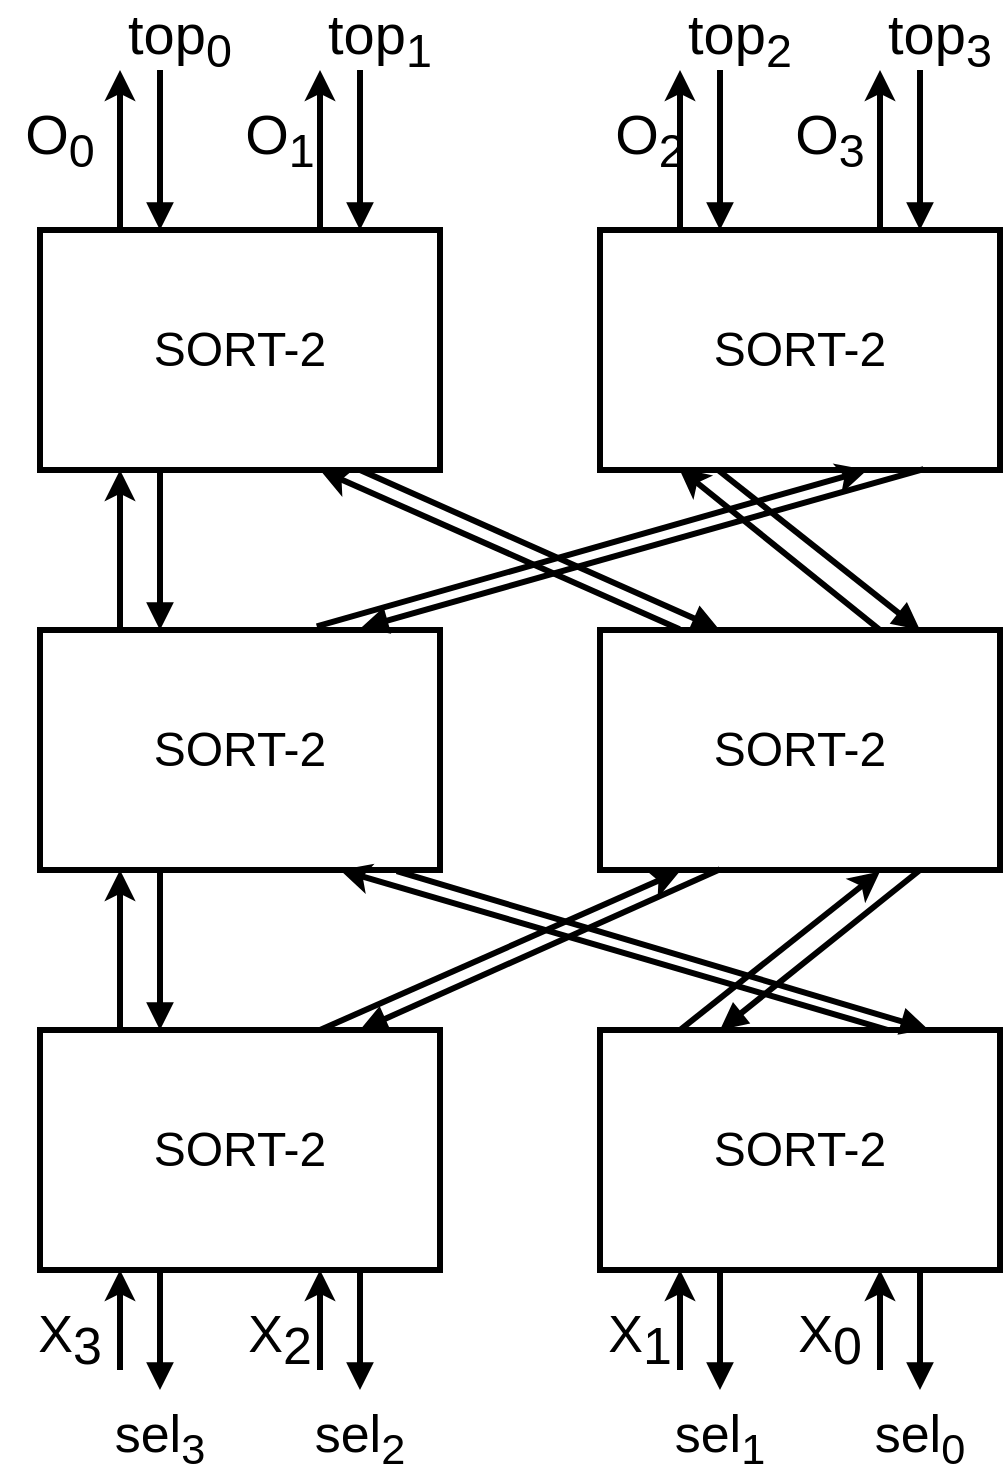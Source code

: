 <mxfile version="24.5.5" type="github" pages="4">
  <diagram name="Page-1" id="67T9Y4tmb1YHdr85L90Y">
    <mxGraphModel grid="1" page="1" gridSize="10" guides="1" tooltips="1" connect="1" arrows="1" fold="1" pageScale="1" pageWidth="850" pageHeight="1100" math="0" shadow="0">
      <root>
        <mxCell id="0" />
        <mxCell id="1" parent="0" />
        <mxCell id="3TUTral6N7AOeNxpEsLW-5" value="SORT-2" style="rounded=0;whiteSpace=wrap;html=1;strokeWidth=3;fontSize=24;" parent="1" vertex="1">
          <mxGeometry x="120" y="390" width="200" height="120" as="geometry" />
        </mxCell>
        <mxCell id="3TUTral6N7AOeNxpEsLW-11" style="rounded=0;orthogonalLoop=1;jettySize=auto;html=1;exitX=0.75;exitY=0;exitDx=0;exitDy=0;entryX=0.2;entryY=1.005;entryDx=0;entryDy=0;strokeWidth=3;fontSize=24;entryPerimeter=0;" parent="1" edge="1" target="3TUTral6N7AOeNxpEsLW-6">
          <mxGeometry relative="1" as="geometry">
            <mxPoint x="260" y="590" as="sourcePoint" />
            <mxPoint x="520.0" y="510" as="targetPoint" />
          </mxGeometry>
        </mxCell>
        <mxCell id="3TUTral6N7AOeNxpEsLW-13" style="edgeStyle=orthogonalEdgeStyle;rounded=0;orthogonalLoop=1;jettySize=auto;html=1;exitX=0.25;exitY=0;exitDx=0;exitDy=0;entryX=0.25;entryY=1;entryDx=0;entryDy=0;strokeWidth=3;fontSize=24;" parent="1" edge="1">
          <mxGeometry relative="1" as="geometry">
            <mxPoint x="160" y="590" as="sourcePoint" />
            <mxPoint x="160" y="510" as="targetPoint" />
          </mxGeometry>
        </mxCell>
        <mxCell id="3TUTral6N7AOeNxpEsLW-19" style="edgeStyle=orthogonalEdgeStyle;rounded=0;orthogonalLoop=1;jettySize=auto;html=1;exitX=0.25;exitY=1;exitDx=0;exitDy=0;startArrow=classic;startFill=1;endArrow=none;endFill=0;strokeWidth=3;fontSize=24;" parent="1" edge="1">
          <mxGeometry relative="1" as="geometry">
            <mxPoint x="160" y="760" as="targetPoint" />
            <mxPoint x="160" y="710" as="sourcePoint" />
          </mxGeometry>
        </mxCell>
        <mxCell id="3TUTral6N7AOeNxpEsLW-20" style="edgeStyle=orthogonalEdgeStyle;rounded=0;orthogonalLoop=1;jettySize=auto;html=1;exitX=0.75;exitY=1;exitDx=0;exitDy=0;startArrow=classic;startFill=1;endArrow=none;endFill=0;strokeWidth=3;fontSize=24;" parent="1" edge="1">
          <mxGeometry relative="1" as="geometry">
            <mxPoint x="260" y="760" as="targetPoint" />
            <mxPoint x="260" y="710" as="sourcePoint" />
          </mxGeometry>
        </mxCell>
        <mxCell id="3TUTral6N7AOeNxpEsLW-1" value="SORT-2" style="rounded=0;whiteSpace=wrap;html=1;strokeWidth=3;fontSize=24;" parent="1" vertex="1">
          <mxGeometry x="120" y="590" width="200" height="120" as="geometry" />
        </mxCell>
        <mxCell id="3TUTral6N7AOeNxpEsLW-21" style="edgeStyle=orthogonalEdgeStyle;rounded=0;orthogonalLoop=1;jettySize=auto;html=1;exitX=0.25;exitY=1;exitDx=0;exitDy=0;startArrow=classic;startFill=1;endArrow=none;endFill=0;fillColor=#e51400;strokeColor=#000000;strokeWidth=3;fontSize=24;" parent="1" edge="1">
          <mxGeometry relative="1" as="geometry">
            <mxPoint x="440" y="760" as="targetPoint" />
            <mxPoint x="440.0" y="710" as="sourcePoint" />
          </mxGeometry>
        </mxCell>
        <mxCell id="3TUTral6N7AOeNxpEsLW-22" style="edgeStyle=orthogonalEdgeStyle;rounded=0;orthogonalLoop=1;jettySize=auto;html=1;exitX=0.75;exitY=1;exitDx=0;exitDy=0;startArrow=classic;startFill=1;endArrow=none;endFill=0;strokeWidth=3;fontSize=24;" parent="1" edge="1">
          <mxGeometry relative="1" as="geometry">
            <mxPoint x="540" y="760" as="targetPoint" />
            <mxPoint x="540.0" y="710" as="sourcePoint" />
          </mxGeometry>
        </mxCell>
        <mxCell id="3TUTral6N7AOeNxpEsLW-2" value="SORT-2" style="rounded=0;whiteSpace=wrap;html=1;strokeWidth=3;fontSize=24;" parent="1" vertex="1">
          <mxGeometry x="400" y="590" width="200" height="120" as="geometry" />
        </mxCell>
        <mxCell id="3TUTral6N7AOeNxpEsLW-18" style="rounded=0;orthogonalLoop=1;jettySize=auto;html=1;exitX=0.718;exitY=-0.001;exitDx=0;exitDy=0;entryX=0.75;entryY=1;entryDx=0;entryDy=0;strokeWidth=3;fontSize=24;exitPerimeter=0;" parent="1" target="3TUTral6N7AOeNxpEsLW-5" edge="1" source="3TUTral6N7AOeNxpEsLW-2">
          <mxGeometry relative="1" as="geometry">
            <mxPoint x="619.0" y="590" as="sourcePoint" />
            <mxPoint x="619.0" y="510" as="targetPoint" />
          </mxGeometry>
        </mxCell>
        <mxCell id="3TUTral6N7AOeNxpEsLW-6" value="SORT-2" style="rounded=0;whiteSpace=wrap;html=1;strokeWidth=3;fontSize=24;" parent="1" vertex="1">
          <mxGeometry x="400" y="390" width="200" height="120" as="geometry" />
        </mxCell>
        <mxCell id="3TUTral6N7AOeNxpEsLW-14" style="edgeStyle=orthogonalEdgeStyle;rounded=0;orthogonalLoop=1;jettySize=auto;html=1;exitX=0.25;exitY=0;exitDx=0;exitDy=0;entryX=0.25;entryY=1;entryDx=0;entryDy=0;fillColor=#e51400;strokeColor=#000000;strokeWidth=3;fontSize=24;" parent="1" edge="1">
          <mxGeometry relative="1" as="geometry">
            <mxPoint x="160" y="390" as="sourcePoint" />
            <mxPoint x="160" y="310" as="targetPoint" />
          </mxGeometry>
        </mxCell>
        <mxCell id="3TUTral6N7AOeNxpEsLW-9" value="SORT-2" style="rounded=0;whiteSpace=wrap;html=1;strokeWidth=3;fontSize=24;" parent="1" vertex="1">
          <mxGeometry x="400" y="190" width="200" height="120" as="geometry" />
        </mxCell>
        <mxCell id="3TUTral6N7AOeNxpEsLW-10" value="SORT-2" style="rounded=0;whiteSpace=wrap;html=1;strokeWidth=3;fontSize=24;" parent="1" vertex="1">
          <mxGeometry x="120" y="190" width="200" height="120" as="geometry" />
        </mxCell>
        <mxCell id="3TUTral6N7AOeNxpEsLW-23" style="edgeStyle=orthogonalEdgeStyle;rounded=0;orthogonalLoop=1;jettySize=auto;html=1;exitX=0.25;exitY=0;exitDx=0;exitDy=0;entryX=0.25;entryY=1;entryDx=0;entryDy=0;fillColor=#e51400;strokeColor=#000000;strokeWidth=3;fontSize=24;" parent="1" edge="1">
          <mxGeometry relative="1" as="geometry">
            <mxPoint x="160" y="190" as="sourcePoint" />
            <mxPoint x="160" y="110" as="targetPoint" />
          </mxGeometry>
        </mxCell>
        <mxCell id="3TUTral6N7AOeNxpEsLW-24" style="edgeStyle=orthogonalEdgeStyle;rounded=0;orthogonalLoop=1;jettySize=auto;html=1;exitX=0.75;exitY=0;exitDx=0;exitDy=0;entryX=0.75;entryY=1;entryDx=0;entryDy=0;strokeWidth=3;fontSize=24;" parent="1" edge="1">
          <mxGeometry relative="1" as="geometry">
            <mxPoint x="260" y="190" as="sourcePoint" />
            <mxPoint x="260" y="110" as="targetPoint" />
          </mxGeometry>
        </mxCell>
        <mxCell id="3TUTral6N7AOeNxpEsLW-25" style="edgeStyle=orthogonalEdgeStyle;rounded=0;orthogonalLoop=1;jettySize=auto;html=1;exitX=0.25;exitY=0;exitDx=0;exitDy=0;entryX=0.25;entryY=1;entryDx=0;entryDy=0;strokeWidth=3;fontSize=24;" parent="1" edge="1">
          <mxGeometry relative="1" as="geometry">
            <mxPoint x="440" y="190" as="sourcePoint" />
            <mxPoint x="440" y="110" as="targetPoint" />
          </mxGeometry>
        </mxCell>
        <mxCell id="3TUTral6N7AOeNxpEsLW-26" style="edgeStyle=orthogonalEdgeStyle;rounded=0;orthogonalLoop=1;jettySize=auto;html=1;exitX=0.75;exitY=0;exitDx=0;exitDy=0;entryX=0.75;entryY=1;entryDx=0;entryDy=0;strokeWidth=3;fontSize=24;" parent="1" edge="1">
          <mxGeometry relative="1" as="geometry">
            <mxPoint x="540" y="190" as="sourcePoint" />
            <mxPoint x="540" y="110" as="targetPoint" />
          </mxGeometry>
        </mxCell>
        <mxCell id="3TUTral6N7AOeNxpEsLW-31" style="rounded=0;orthogonalLoop=1;jettySize=auto;html=1;exitX=0.75;exitY=0;exitDx=0;exitDy=0;entryX=0.3;entryY=0.997;entryDx=0;entryDy=0;startArrow=block;startFill=1;endArrow=none;endFill=0;strokeWidth=3;fontSize=24;entryPerimeter=0;" parent="1" edge="1" target="3TUTral6N7AOeNxpEsLW-6">
          <mxGeometry relative="1" as="geometry">
            <mxPoint x="280" y="590" as="sourcePoint" />
            <mxPoint x="540" y="510" as="targetPoint" />
          </mxGeometry>
        </mxCell>
        <mxCell id="3TUTral6N7AOeNxpEsLW-32" style="edgeStyle=orthogonalEdgeStyle;rounded=0;orthogonalLoop=1;jettySize=auto;html=1;exitX=0.25;exitY=0;exitDx=0;exitDy=0;entryX=0.25;entryY=1;entryDx=0;entryDy=0;startArrow=block;startFill=1;endArrow=none;endFill=0;strokeWidth=3;fontSize=24;" parent="1" edge="1">
          <mxGeometry relative="1" as="geometry">
            <mxPoint x="180" y="590" as="sourcePoint" />
            <mxPoint x="180" y="510" as="targetPoint" />
          </mxGeometry>
        </mxCell>
        <mxCell id="3TUTral6N7AOeNxpEsLW-33" style="edgeStyle=orthogonalEdgeStyle;rounded=0;orthogonalLoop=1;jettySize=auto;html=1;exitX=0.25;exitY=1;exitDx=0;exitDy=0;startArrow=none;startFill=0;endArrow=block;endFill=1;strokeWidth=3;fontSize=24;" parent="1" edge="1">
          <mxGeometry relative="1" as="geometry">
            <mxPoint x="180" y="770" as="targetPoint" />
            <mxPoint x="180" y="710" as="sourcePoint" />
          </mxGeometry>
        </mxCell>
        <mxCell id="3TUTral6N7AOeNxpEsLW-34" style="edgeStyle=orthogonalEdgeStyle;rounded=0;orthogonalLoop=1;jettySize=auto;html=1;exitX=0.75;exitY=1;exitDx=0;exitDy=0;startArrow=none;startFill=0;endArrow=block;endFill=1;strokeWidth=3;fontSize=24;" parent="1" edge="1">
          <mxGeometry relative="1" as="geometry">
            <mxPoint x="280" y="770" as="targetPoint" />
            <mxPoint x="280" y="710" as="sourcePoint" />
          </mxGeometry>
        </mxCell>
        <mxCell id="3TUTral6N7AOeNxpEsLW-36" style="rounded=0;orthogonalLoop=1;jettySize=auto;html=1;exitX=0.82;exitY=-0.003;exitDx=0;exitDy=0;entryX=0.892;entryY=1.005;entryDx=0;entryDy=0;startArrow=block;startFill=1;endArrow=none;endFill=0;strokeWidth=3;fontSize=24;entryPerimeter=0;exitPerimeter=0;" parent="1" source="3TUTral6N7AOeNxpEsLW-2" target="3TUTral6N7AOeNxpEsLW-5" edge="1">
          <mxGeometry relative="1" as="geometry">
            <mxPoint x="640" y="590" as="sourcePoint" />
            <mxPoint x="640" y="510" as="targetPoint" />
          </mxGeometry>
        </mxCell>
        <mxCell id="3TUTral6N7AOeNxpEsLW-37" style="edgeStyle=orthogonalEdgeStyle;rounded=0;orthogonalLoop=1;jettySize=auto;html=1;exitX=0.25;exitY=1;exitDx=0;exitDy=0;startArrow=none;startFill=0;endArrow=block;endFill=1;fillColor=#0050ef;strokeColor=#000000;strokeWidth=3;fontSize=24;" parent="1" edge="1">
          <mxGeometry relative="1" as="geometry">
            <mxPoint x="460" y="770" as="targetPoint" />
            <mxPoint x="460" y="710" as="sourcePoint" />
          </mxGeometry>
        </mxCell>
        <mxCell id="3TUTral6N7AOeNxpEsLW-38" style="edgeStyle=orthogonalEdgeStyle;rounded=0;orthogonalLoop=1;jettySize=auto;html=1;exitX=0.75;exitY=1;exitDx=0;exitDy=0;startArrow=none;startFill=0;endArrow=block;endFill=1;strokeWidth=3;fontSize=24;" parent="1" edge="1">
          <mxGeometry relative="1" as="geometry">
            <mxPoint x="560" y="770" as="targetPoint" />
            <mxPoint x="560" y="710" as="sourcePoint" />
          </mxGeometry>
        </mxCell>
        <mxCell id="3TUTral6N7AOeNxpEsLW-39" style="edgeStyle=orthogonalEdgeStyle;rounded=0;orthogonalLoop=1;jettySize=auto;html=1;exitX=0.25;exitY=0;exitDx=0;exitDy=0;entryX=0.25;entryY=1;entryDx=0;entryDy=0;startArrow=block;startFill=1;endArrow=none;endFill=0;fillColor=#0050ef;strokeColor=#000000;strokeWidth=3;fontSize=24;" parent="1" edge="1">
          <mxGeometry relative="1" as="geometry">
            <mxPoint x="180" y="390" as="sourcePoint" />
            <mxPoint x="180" y="310" as="targetPoint" />
          </mxGeometry>
        </mxCell>
        <mxCell id="3TUTral6N7AOeNxpEsLW-43" style="edgeStyle=orthogonalEdgeStyle;rounded=0;orthogonalLoop=1;jettySize=auto;html=1;exitX=0.25;exitY=0;exitDx=0;exitDy=0;entryX=0.25;entryY=1;entryDx=0;entryDy=0;startArrow=block;startFill=1;endArrow=none;endFill=0;fillColor=#0050ef;strokeColor=#000000;strokeWidth=3;fontSize=24;" parent="1" edge="1">
          <mxGeometry relative="1" as="geometry">
            <mxPoint x="180" y="190" as="sourcePoint" />
            <mxPoint x="180" y="110" as="targetPoint" />
          </mxGeometry>
        </mxCell>
        <mxCell id="3TUTral6N7AOeNxpEsLW-44" style="edgeStyle=orthogonalEdgeStyle;rounded=0;orthogonalLoop=1;jettySize=auto;html=1;exitX=0.75;exitY=0;exitDx=0;exitDy=0;entryX=0.75;entryY=1;entryDx=0;entryDy=0;startArrow=block;startFill=1;endArrow=none;endFill=0;strokeWidth=3;fontSize=24;" parent="1" edge="1">
          <mxGeometry relative="1" as="geometry">
            <mxPoint x="280" y="190" as="sourcePoint" />
            <mxPoint x="280" y="110" as="targetPoint" />
          </mxGeometry>
        </mxCell>
        <mxCell id="3TUTral6N7AOeNxpEsLW-45" style="edgeStyle=orthogonalEdgeStyle;rounded=0;orthogonalLoop=1;jettySize=auto;html=1;exitX=0.25;exitY=0;exitDx=0;exitDy=0;entryX=0.25;entryY=1;entryDx=0;entryDy=0;startArrow=block;startFill=1;endArrow=none;endFill=0;strokeWidth=3;fontSize=24;" parent="1" edge="1">
          <mxGeometry relative="1" as="geometry">
            <mxPoint x="460" y="190" as="sourcePoint" />
            <mxPoint x="460" y="110" as="targetPoint" />
          </mxGeometry>
        </mxCell>
        <mxCell id="3TUTral6N7AOeNxpEsLW-46" style="edgeStyle=orthogonalEdgeStyle;rounded=0;orthogonalLoop=1;jettySize=auto;html=1;exitX=0.75;exitY=0;exitDx=0;exitDy=0;entryX=0.75;entryY=1;entryDx=0;entryDy=0;startArrow=block;startFill=1;endArrow=none;endFill=0;strokeWidth=3;fontSize=24;" parent="1" edge="1">
          <mxGeometry relative="1" as="geometry">
            <mxPoint x="560" y="190" as="sourcePoint" />
            <mxPoint x="560" y="110" as="targetPoint" />
          </mxGeometry>
        </mxCell>
        <mxCell id="3TUTral6N7AOeNxpEsLW-54" value="X&lt;sub style=&quot;font-size: 26px;&quot;&gt;3&lt;/sub&gt;" style="text;html=1;align=center;verticalAlign=middle;whiteSpace=wrap;rounded=0;fontSize=26;strokeWidth=3;" parent="1" vertex="1">
          <mxGeometry x="120" y="730" width="30" height="30" as="geometry" />
        </mxCell>
        <mxCell id="3TUTral6N7AOeNxpEsLW-55" value="&lt;div style=&quot;font-size: 26px;&quot;&gt;sel&lt;sub&gt;3&lt;/sub&gt;&lt;/div&gt;" style="text;html=1;align=center;verticalAlign=middle;whiteSpace=wrap;rounded=0;fontSize=26;strokeWidth=3;" parent="1" vertex="1">
          <mxGeometry x="150" y="780" width="60" height="30" as="geometry" />
        </mxCell>
        <mxCell id="3TUTral6N7AOeNxpEsLW-56" value="X&lt;sub style=&quot;font-size: 26px;&quot;&gt;2&lt;/sub&gt;" style="text;html=1;align=center;verticalAlign=middle;whiteSpace=wrap;rounded=0;fontSize=26;strokeWidth=3;" parent="1" vertex="1">
          <mxGeometry x="230" y="730" width="20" height="30" as="geometry" />
        </mxCell>
        <mxCell id="3TUTral6N7AOeNxpEsLW-57" value="&lt;div style=&quot;font-size: 26px;&quot;&gt;sel&lt;sub&gt;2&lt;/sub&gt;&lt;/div&gt;" style="text;html=1;align=center;verticalAlign=middle;whiteSpace=wrap;rounded=0;fontSize=26;strokeWidth=3;" parent="1" vertex="1">
          <mxGeometry x="250" y="780" width="60" height="30" as="geometry" />
        </mxCell>
        <mxCell id="3TUTral6N7AOeNxpEsLW-58" value="X&lt;sub style=&quot;font-size: 26px;&quot;&gt;1&lt;/sub&gt;" style="text;html=1;align=center;verticalAlign=middle;whiteSpace=wrap;rounded=0;fontSize=26;strokeWidth=3;" parent="1" vertex="1">
          <mxGeometry x="405" y="730" width="30" height="30" as="geometry" />
        </mxCell>
        <mxCell id="3TUTral6N7AOeNxpEsLW-59" value="&lt;div style=&quot;font-size: 26px;&quot;&gt;sel&lt;sub&gt;1&lt;/sub&gt;&lt;/div&gt;" style="text;html=1;align=center;verticalAlign=middle;whiteSpace=wrap;rounded=0;fontSize=26;strokeWidth=3;" parent="1" vertex="1">
          <mxGeometry x="430" y="780" width="60" height="30" as="geometry" />
        </mxCell>
        <mxCell id="3TUTral6N7AOeNxpEsLW-60" value="X&lt;sub style=&quot;font-size: 26px;&quot;&gt;0&lt;/sub&gt;" style="text;html=1;align=center;verticalAlign=middle;whiteSpace=wrap;rounded=0;fontSize=26;strokeWidth=3;" parent="1" vertex="1">
          <mxGeometry x="500" y="730" width="30" height="30" as="geometry" />
        </mxCell>
        <mxCell id="3TUTral6N7AOeNxpEsLW-61" value="&lt;div style=&quot;font-size: 26px;&quot;&gt;sel&lt;sub&gt;0&lt;/sub&gt;&lt;/div&gt;" style="text;html=1;align=center;verticalAlign=middle;whiteSpace=wrap;rounded=0;fontSize=26;strokeWidth=3;" parent="1" vertex="1">
          <mxGeometry x="530" y="780" width="60" height="30" as="geometry" />
        </mxCell>
        <mxCell id="3TUTral6N7AOeNxpEsLW-68" value="&lt;font style=&quot;font-size: 28px;&quot;&gt;&lt;span style=&quot;font-size: 28px;&quot;&gt;top&lt;/span&gt;&lt;sub&gt;1&lt;br style=&quot;font-size: 28px;&quot;&gt;&lt;/sub&gt;&lt;/font&gt;" style="text;html=1;align=center;verticalAlign=middle;whiteSpace=wrap;rounded=0;fontSize=28;strokeWidth=3;" parent="1" vertex="1">
          <mxGeometry x="260" y="80" width="60" height="30" as="geometry" />
        </mxCell>
        <mxCell id="3TUTral6N7AOeNxpEsLW-75" value="&lt;div style=&quot;font-size: 25px;&quot;&gt;&lt;font style=&quot;font-size: 28px;&quot;&gt;O&lt;sub&gt;0&lt;/sub&gt;&lt;/font&gt;&lt;/div&gt;" style="text;html=1;align=center;verticalAlign=middle;whiteSpace=wrap;rounded=0;fontSize=24;strokeWidth=3;" parent="1" vertex="1">
          <mxGeometry x="100" y="130" width="60" height="30" as="geometry" />
        </mxCell>
        <mxCell id="3TUTral6N7AOeNxpEsLW-76" value="&lt;div style=&quot;font-size: 28px;&quot;&gt;O&lt;sub&gt;1&lt;/sub&gt;&lt;/div&gt;" style="text;html=1;align=center;verticalAlign=middle;whiteSpace=wrap;rounded=0;fontSize=28;strokeWidth=3;" parent="1" vertex="1">
          <mxGeometry x="210" y="130" width="60" height="30" as="geometry" />
        </mxCell>
        <mxCell id="3TUTral6N7AOeNxpEsLW-79" value="O&lt;sub&gt;2&lt;/sub&gt;" style="text;html=1;align=center;verticalAlign=middle;whiteSpace=wrap;rounded=0;fontSize=28;strokeWidth=3;" parent="1" vertex="1">
          <mxGeometry x="400" y="130" width="50" height="30" as="geometry" />
        </mxCell>
        <mxCell id="3TUTral6N7AOeNxpEsLW-80" value="&lt;div style=&quot;font-size: 28px;&quot;&gt;O&lt;sub&gt;3&lt;/sub&gt;&lt;/div&gt;" style="text;html=1;align=center;verticalAlign=middle;whiteSpace=wrap;rounded=0;fontSize=28;strokeWidth=3;" parent="1" vertex="1">
          <mxGeometry x="485" y="130" width="60" height="30" as="geometry" />
        </mxCell>
        <mxCell id="3TUTral6N7AOeNxpEsLW-16" style="rounded=0;orthogonalLoop=1;jettySize=auto;html=1;strokeWidth=3;fontSize=24;exitX=0.692;exitY=-0.015;exitDx=0;exitDy=0;exitPerimeter=0;entryX=0.668;entryY=1;entryDx=0;entryDy=0;entryPerimeter=0;" parent="1" source="3TUTral6N7AOeNxpEsLW-5" target="3TUTral6N7AOeNxpEsLW-9" edge="1">
          <mxGeometry relative="1" as="geometry">
            <mxPoint x="459" y="390" as="sourcePoint" />
            <mxPoint x="530" y="340" as="targetPoint" />
          </mxGeometry>
        </mxCell>
        <mxCell id="3TUTral6N7AOeNxpEsLW-41" style="rounded=0;orthogonalLoop=1;jettySize=auto;html=1;exitX=0.802;exitY=-0.008;exitDx=0;exitDy=0;startArrow=block;startFill=1;endArrow=none;endFill=0;strokeWidth=3;fontSize=24;exitPerimeter=0;entryX=0.809;entryY=0.996;entryDx=0;entryDy=0;entryPerimeter=0;" parent="1" source="3TUTral6N7AOeNxpEsLW-5" target="3TUTral6N7AOeNxpEsLW-9" edge="1">
          <mxGeometry relative="1" as="geometry">
            <mxPoint x="540" y="390" as="sourcePoint" />
            <mxPoint x="640" y="320" as="targetPoint" />
          </mxGeometry>
        </mxCell>
        <mxCell id="3TUTral6N7AOeNxpEsLW-17" style="rounded=0;orthogonalLoop=1;jettySize=auto;html=1;exitX=0.75;exitY=0;exitDx=0;exitDy=0;entryX=0.197;entryY=0.992;entryDx=0;entryDy=0;strokeWidth=3;fontSize=24;entryPerimeter=0;" parent="1" target="3TUTral6N7AOeNxpEsLW-9" edge="1">
          <mxGeometry relative="1" as="geometry">
            <mxPoint x="540.0" y="390" as="sourcePoint" />
            <mxPoint x="540.0" y="310" as="targetPoint" />
          </mxGeometry>
        </mxCell>
        <mxCell id="3TUTral6N7AOeNxpEsLW-42" style="rounded=0;orthogonalLoop=1;jettySize=auto;html=1;exitX=0.75;exitY=0;exitDx=0;exitDy=0;entryX=0.295;entryY=1;entryDx=0;entryDy=0;startArrow=block;startFill=1;endArrow=none;endFill=0;strokeWidth=3;fontSize=24;entryPerimeter=0;" parent="1" target="3TUTral6N7AOeNxpEsLW-9" edge="1">
          <mxGeometry relative="1" as="geometry">
            <mxPoint x="560" y="390" as="sourcePoint" />
            <mxPoint x="560" y="310" as="targetPoint" />
          </mxGeometry>
        </mxCell>
        <mxCell id="3TUTral6N7AOeNxpEsLW-15" style="rounded=0;orthogonalLoop=1;jettySize=auto;html=1;exitX=0.199;exitY=-0.003;exitDx=0;exitDy=0;entryX=0.75;entryY=1;entryDx=0;entryDy=0;strokeWidth=3;fontSize=24;exitPerimeter=0;strokeColor=#000000;" parent="1" source="3TUTral6N7AOeNxpEsLW-6" edge="1">
          <mxGeometry relative="1" as="geometry">
            <mxPoint x="260" y="390" as="sourcePoint" />
            <mxPoint x="260" y="310" as="targetPoint" />
          </mxGeometry>
        </mxCell>
        <mxCell id="3TUTral6N7AOeNxpEsLW-40" style="rounded=0;orthogonalLoop=1;jettySize=auto;html=1;exitX=0.298;exitY=-0.002;exitDx=0;exitDy=0;entryX=0.75;entryY=1;entryDx=0;entryDy=0;startArrow=block;startFill=1;endArrow=none;endFill=0;strokeWidth=3;fontSize=24;exitPerimeter=0;strokeColor=#000000;" parent="1" source="3TUTral6N7AOeNxpEsLW-6" edge="1">
          <mxGeometry relative="1" as="geometry">
            <mxPoint x="280" y="390" as="sourcePoint" />
            <mxPoint x="280" y="310" as="targetPoint" />
          </mxGeometry>
        </mxCell>
        <mxCell id="3TUTral6N7AOeNxpEsLW-12" style="rounded=0;orthogonalLoop=1;jettySize=auto;html=1;exitX=0.25;exitY=0;exitDx=0;exitDy=0;fillColor=#e51400;strokeColor=#000000;strokeWidth=3;fontSize=24;entryX=0.7;entryY=1.006;entryDx=0;entryDy=0;entryPerimeter=0;" parent="1" target="3TUTral6N7AOeNxpEsLW-6" edge="1">
          <mxGeometry relative="1" as="geometry">
            <mxPoint x="440.0" y="590" as="sourcePoint" />
            <mxPoint x="290" y="500" as="targetPoint" />
          </mxGeometry>
        </mxCell>
        <mxCell id="3TUTral6N7AOeNxpEsLW-35" style="rounded=0;orthogonalLoop=1;jettySize=auto;html=1;exitX=0.25;exitY=0;exitDx=0;exitDy=0;startArrow=block;startFill=1;endArrow=none;endFill=0;fillColor=#0050ef;strokeColor=#000000;strokeWidth=3;fontSize=24;entryX=0.8;entryY=1;entryDx=0;entryDy=0;entryPerimeter=0;" parent="1" target="3TUTral6N7AOeNxpEsLW-6" edge="1">
          <mxGeometry relative="1" as="geometry">
            <mxPoint x="460" y="590" as="sourcePoint" />
            <mxPoint x="300" y="480" as="targetPoint" />
          </mxGeometry>
        </mxCell>
        <mxCell id="8DuKI1ojs1K7jVrmT93r-1" value="&lt;font style=&quot;font-size: 28px;&quot;&gt;&lt;span style=&quot;font-size: 28px;&quot;&gt;top&lt;/span&gt;&lt;sub&gt;0&lt;br style=&quot;font-size: 28px;&quot;&gt;&lt;/sub&gt;&lt;/font&gt;" style="text;html=1;align=center;verticalAlign=middle;whiteSpace=wrap;rounded=0;fontSize=28;strokeWidth=3;" parent="1" vertex="1">
          <mxGeometry x="160" y="80" width="60" height="30" as="geometry" />
        </mxCell>
        <mxCell id="8DuKI1ojs1K7jVrmT93r-2" value="&lt;font style=&quot;font-size: 28px;&quot;&gt;&lt;span style=&quot;font-size: 28px;&quot;&gt;top&lt;/span&gt;&lt;sub&gt;3&lt;br style=&quot;font-size: 28px;&quot;&gt;&lt;/sub&gt;&lt;/font&gt;" style="text;html=1;align=center;verticalAlign=middle;whiteSpace=wrap;rounded=0;fontSize=28;strokeWidth=3;" parent="1" vertex="1">
          <mxGeometry x="540" y="80" width="60" height="30" as="geometry" />
        </mxCell>
        <mxCell id="8DuKI1ojs1K7jVrmT93r-3" value="&lt;font style=&quot;font-size: 28px;&quot;&gt;&lt;span style=&quot;font-size: 28px;&quot;&gt;top&lt;/span&gt;&lt;sub&gt;2&lt;br style=&quot;font-size: 28px;&quot;&gt;&lt;/sub&gt;&lt;/font&gt;" style="text;html=1;align=center;verticalAlign=middle;whiteSpace=wrap;rounded=0;fontSize=28;strokeWidth=3;" parent="1" vertex="1">
          <mxGeometry x="440" y="80" width="60" height="30" as="geometry" />
        </mxCell>
      </root>
    </mxGraphModel>
  </diagram>
  <diagram name="Copy of Page-1" id="sfE-fKsTrlZXRBmD2Jt2">
    <mxGraphModel dx="5275" dy="2185" grid="1" gridSize="10" guides="1" tooltips="1" connect="1" arrows="1" fold="1" page="1" pageScale="1" pageWidth="850" pageHeight="1100" math="0" shadow="0">
      <root>
        <mxCell id="Uo5zlGXRpRPNA1rs57wQ-0" />
        <mxCell id="Uo5zlGXRpRPNA1rs57wQ-1" parent="Uo5zlGXRpRPNA1rs57wQ-0" />
        <mxCell id="hiwtHIhpv6iTILL1dGVH-4" value="" style="rounded=0;whiteSpace=wrap;html=1;fillColor=none;strokeWidth=5;dashed=1;strokeColor=#999999;" vertex="1" parent="Uo5zlGXRpRPNA1rs57wQ-1">
          <mxGeometry x="-1440" y="270" width="450" height="470" as="geometry" />
        </mxCell>
        <mxCell id="hiwtHIhpv6iTILL1dGVH-5" value="" style="rounded=0;whiteSpace=wrap;html=1;fillColor=none;strokeWidth=5;dashed=1;strokeColor=#999999;" vertex="1" parent="Uo5zlGXRpRPNA1rs57wQ-1">
          <mxGeometry x="-980" y="490" width="170" height="230" as="geometry" />
        </mxCell>
        <mxCell id="hiwtHIhpv6iTILL1dGVH-6" value="" style="rounded=0;whiteSpace=wrap;html=1;fillColor=none;strokeWidth=5;dashed=1;strokeColor=#999999;" vertex="1" parent="Uo5zlGXRpRPNA1rs57wQ-1">
          <mxGeometry x="-810" y="240" width="700" height="490" as="geometry" />
        </mxCell>
        <mxCell id="Uo5zlGXRpRPNA1rs57wQ-2" value="SORT-2" style="rounded=0;whiteSpace=wrap;html=1;strokeWidth=5;fontSize=46;fontStyle=1" vertex="1" parent="Uo5zlGXRpRPNA1rs57wQ-1">
          <mxGeometry x="-20" y="410" width="200" height="120" as="geometry" />
        </mxCell>
        <mxCell id="Uo5zlGXRpRPNA1rs57wQ-3" style="rounded=0;orthogonalLoop=1;jettySize=auto;html=1;exitX=0.75;exitY=0;exitDx=0;exitDy=0;entryX=0.2;entryY=1.005;entryDx=0;entryDy=0;strokeWidth=5;fontSize=46;entryPerimeter=0;fontStyle=1" edge="1" parent="Uo5zlGXRpRPNA1rs57wQ-1" target="Uo5zlGXRpRPNA1rs57wQ-12">
          <mxGeometry relative="1" as="geometry">
            <mxPoint x="120" y="610" as="sourcePoint" />
            <mxPoint x="380.0" y="530" as="targetPoint" />
          </mxGeometry>
        </mxCell>
        <mxCell id="Uo5zlGXRpRPNA1rs57wQ-4" style="edgeStyle=orthogonalEdgeStyle;rounded=0;orthogonalLoop=1;jettySize=auto;html=1;exitX=0.25;exitY=0;exitDx=0;exitDy=0;entryX=0.25;entryY=1;entryDx=0;entryDy=0;strokeWidth=5;fontSize=46;fontStyle=1" edge="1" parent="Uo5zlGXRpRPNA1rs57wQ-1">
          <mxGeometry relative="1" as="geometry">
            <mxPoint x="20" y="610" as="sourcePoint" />
            <mxPoint x="20" y="530" as="targetPoint" />
          </mxGeometry>
        </mxCell>
        <mxCell id="Uo5zlGXRpRPNA1rs57wQ-5" style="edgeStyle=orthogonalEdgeStyle;rounded=0;orthogonalLoop=1;jettySize=auto;html=1;exitX=0.25;exitY=1;exitDx=0;exitDy=0;startArrow=classic;startFill=1;endArrow=none;endFill=0;strokeWidth=5;fontSize=30;fontStyle=1;fontFamily=Helvetica;" edge="1" parent="Uo5zlGXRpRPNA1rs57wQ-1">
          <mxGeometry relative="1" as="geometry">
            <mxPoint x="20" y="780" as="targetPoint" />
            <mxPoint x="20" y="730" as="sourcePoint" />
          </mxGeometry>
        </mxCell>
        <mxCell id="Uo5zlGXRpRPNA1rs57wQ-6" style="edgeStyle=orthogonalEdgeStyle;rounded=0;orthogonalLoop=1;jettySize=auto;html=1;exitX=0.75;exitY=1;exitDx=0;exitDy=0;startArrow=classic;startFill=1;endArrow=none;endFill=0;strokeWidth=5;fontSize=30;fontStyle=1;fontFamily=Helvetica;" edge="1" parent="Uo5zlGXRpRPNA1rs57wQ-1">
          <mxGeometry relative="1" as="geometry">
            <mxPoint x="120" y="780" as="targetPoint" />
            <mxPoint x="120" y="730" as="sourcePoint" />
          </mxGeometry>
        </mxCell>
        <mxCell id="Uo5zlGXRpRPNA1rs57wQ-7" value="SORT-2" style="rounded=0;whiteSpace=wrap;html=1;strokeWidth=5;fontSize=46;fontStyle=1" vertex="1" parent="Uo5zlGXRpRPNA1rs57wQ-1">
          <mxGeometry x="-20" y="610" width="200" height="120" as="geometry" />
        </mxCell>
        <mxCell id="Uo5zlGXRpRPNA1rs57wQ-8" style="edgeStyle=orthogonalEdgeStyle;rounded=0;orthogonalLoop=1;jettySize=auto;html=1;exitX=0.25;exitY=1;exitDx=0;exitDy=0;startArrow=classic;startFill=1;endArrow=none;endFill=0;fillColor=#e51400;strokeColor=#000000;strokeWidth=5;fontSize=30;fontStyle=1;fontFamily=Helvetica;" edge="1" parent="Uo5zlGXRpRPNA1rs57wQ-1">
          <mxGeometry relative="1" as="geometry">
            <mxPoint x="300" y="780" as="targetPoint" />
            <mxPoint x="300.0" y="730" as="sourcePoint" />
          </mxGeometry>
        </mxCell>
        <mxCell id="Uo5zlGXRpRPNA1rs57wQ-9" style="edgeStyle=orthogonalEdgeStyle;rounded=0;orthogonalLoop=1;jettySize=auto;html=1;exitX=0.75;exitY=1;exitDx=0;exitDy=0;startArrow=classic;startFill=1;endArrow=none;endFill=0;strokeWidth=5;fontSize=30;fontStyle=1;fontFamily=Helvetica;" edge="1" parent="Uo5zlGXRpRPNA1rs57wQ-1">
          <mxGeometry relative="1" as="geometry">
            <mxPoint x="400" y="780" as="targetPoint" />
            <mxPoint x="400.0" y="730" as="sourcePoint" />
          </mxGeometry>
        </mxCell>
        <mxCell id="Uo5zlGXRpRPNA1rs57wQ-10" value="SORT-2" style="rounded=0;whiteSpace=wrap;html=1;strokeWidth=5;fontSize=46;fontStyle=1" vertex="1" parent="Uo5zlGXRpRPNA1rs57wQ-1">
          <mxGeometry x="260" y="610" width="200" height="120" as="geometry" />
        </mxCell>
        <mxCell id="Uo5zlGXRpRPNA1rs57wQ-11" style="rounded=0;orthogonalLoop=1;jettySize=auto;html=1;exitX=0.718;exitY=-0.001;exitDx=0;exitDy=0;entryX=0.75;entryY=1;entryDx=0;entryDy=0;strokeWidth=5;fontSize=46;exitPerimeter=0;fontStyle=1" edge="1" parent="Uo5zlGXRpRPNA1rs57wQ-1" source="Uo5zlGXRpRPNA1rs57wQ-10" target="Uo5zlGXRpRPNA1rs57wQ-2">
          <mxGeometry relative="1" as="geometry">
            <mxPoint x="479.0" y="610" as="sourcePoint" />
            <mxPoint x="479.0" y="530" as="targetPoint" />
          </mxGeometry>
        </mxCell>
        <mxCell id="Uo5zlGXRpRPNA1rs57wQ-12" value="SORT-2" style="rounded=0;whiteSpace=wrap;html=1;strokeWidth=5;fontSize=46;fontStyle=1" vertex="1" parent="Uo5zlGXRpRPNA1rs57wQ-1">
          <mxGeometry x="260" y="410" width="200" height="120" as="geometry" />
        </mxCell>
        <mxCell id="Uo5zlGXRpRPNA1rs57wQ-13" style="edgeStyle=orthogonalEdgeStyle;rounded=0;orthogonalLoop=1;jettySize=auto;html=1;exitX=0.25;exitY=0;exitDx=0;exitDy=0;entryX=0.25;entryY=1;entryDx=0;entryDy=0;fillColor=#e51400;strokeColor=#000000;strokeWidth=5;fontSize=46;fontStyle=1" edge="1" parent="Uo5zlGXRpRPNA1rs57wQ-1">
          <mxGeometry relative="1" as="geometry">
            <mxPoint x="20" y="410" as="sourcePoint" />
            <mxPoint x="20" y="330" as="targetPoint" />
          </mxGeometry>
        </mxCell>
        <mxCell id="Uo5zlGXRpRPNA1rs57wQ-14" value="SORT-2" style="rounded=0;whiteSpace=wrap;html=1;strokeWidth=5;fontSize=46;fontStyle=1" vertex="1" parent="Uo5zlGXRpRPNA1rs57wQ-1">
          <mxGeometry x="260" y="210" width="200" height="120" as="geometry" />
        </mxCell>
        <mxCell id="Uo5zlGXRpRPNA1rs57wQ-15" value="SORT-2" style="rounded=0;whiteSpace=wrap;html=1;strokeWidth=5;fontSize=46;fontStyle=1" vertex="1" parent="Uo5zlGXRpRPNA1rs57wQ-1">
          <mxGeometry x="-20" y="210" width="200" height="120" as="geometry" />
        </mxCell>
        <mxCell id="Uo5zlGXRpRPNA1rs57wQ-16" style="edgeStyle=orthogonalEdgeStyle;rounded=0;orthogonalLoop=1;jettySize=auto;html=1;exitX=0.25;exitY=0;exitDx=0;exitDy=0;entryX=0.25;entryY=1;entryDx=0;entryDy=0;fillColor=#e51400;strokeColor=#000000;strokeWidth=5;fontSize=46;fontStyle=1" edge="1" parent="Uo5zlGXRpRPNA1rs57wQ-1">
          <mxGeometry relative="1" as="geometry">
            <mxPoint x="20" y="210" as="sourcePoint" />
            <mxPoint x="20" y="130" as="targetPoint" />
          </mxGeometry>
        </mxCell>
        <mxCell id="Uo5zlGXRpRPNA1rs57wQ-17" style="edgeStyle=orthogonalEdgeStyle;rounded=0;orthogonalLoop=1;jettySize=auto;html=1;exitX=0.75;exitY=0;exitDx=0;exitDy=0;entryX=0.75;entryY=1;entryDx=0;entryDy=0;strokeWidth=5;fontSize=46;fontStyle=1" edge="1" parent="Uo5zlGXRpRPNA1rs57wQ-1">
          <mxGeometry relative="1" as="geometry">
            <mxPoint x="120" y="210" as="sourcePoint" />
            <mxPoint x="120" y="130" as="targetPoint" />
          </mxGeometry>
        </mxCell>
        <mxCell id="Uo5zlGXRpRPNA1rs57wQ-18" style="edgeStyle=orthogonalEdgeStyle;rounded=0;orthogonalLoop=1;jettySize=auto;html=1;exitX=0.25;exitY=0;exitDx=0;exitDy=0;entryX=0.25;entryY=1;entryDx=0;entryDy=0;strokeWidth=5;fontSize=46;fontStyle=1" edge="1" parent="Uo5zlGXRpRPNA1rs57wQ-1">
          <mxGeometry relative="1" as="geometry">
            <mxPoint x="300" y="210" as="sourcePoint" />
            <mxPoint x="300" y="130" as="targetPoint" />
          </mxGeometry>
        </mxCell>
        <mxCell id="Uo5zlGXRpRPNA1rs57wQ-19" style="edgeStyle=orthogonalEdgeStyle;rounded=0;orthogonalLoop=1;jettySize=auto;html=1;exitX=0.75;exitY=0;exitDx=0;exitDy=0;entryX=0.75;entryY=1;entryDx=0;entryDy=0;strokeWidth=5;fontSize=46;fontStyle=1" edge="1" parent="Uo5zlGXRpRPNA1rs57wQ-1">
          <mxGeometry relative="1" as="geometry">
            <mxPoint x="400" y="210" as="sourcePoint" />
            <mxPoint x="400" y="130" as="targetPoint" />
          </mxGeometry>
        </mxCell>
        <mxCell id="Uo5zlGXRpRPNA1rs57wQ-20" style="rounded=0;orthogonalLoop=1;jettySize=auto;html=1;exitX=0.75;exitY=0;exitDx=0;exitDy=0;entryX=0.3;entryY=0.997;entryDx=0;entryDy=0;startArrow=block;startFill=1;endArrow=none;endFill=0;strokeWidth=5;fontSize=46;entryPerimeter=0;fontStyle=1" edge="1" parent="Uo5zlGXRpRPNA1rs57wQ-1" target="Uo5zlGXRpRPNA1rs57wQ-12">
          <mxGeometry relative="1" as="geometry">
            <mxPoint x="140" y="610" as="sourcePoint" />
            <mxPoint x="400" y="530" as="targetPoint" />
          </mxGeometry>
        </mxCell>
        <mxCell id="Uo5zlGXRpRPNA1rs57wQ-21" style="edgeStyle=orthogonalEdgeStyle;rounded=0;orthogonalLoop=1;jettySize=auto;html=1;exitX=0.25;exitY=0;exitDx=0;exitDy=0;entryX=0.25;entryY=1;entryDx=0;entryDy=0;startArrow=block;startFill=1;endArrow=none;endFill=0;strokeWidth=5;fontSize=46;fontStyle=1" edge="1" parent="Uo5zlGXRpRPNA1rs57wQ-1">
          <mxGeometry relative="1" as="geometry">
            <mxPoint x="40" y="610" as="sourcePoint" />
            <mxPoint x="40" y="530" as="targetPoint" />
          </mxGeometry>
        </mxCell>
        <mxCell id="Uo5zlGXRpRPNA1rs57wQ-22" style="edgeStyle=orthogonalEdgeStyle;rounded=0;orthogonalLoop=1;jettySize=auto;html=1;exitX=0.25;exitY=1;exitDx=0;exitDy=0;startArrow=none;startFill=0;endArrow=block;endFill=1;strokeWidth=5;fontSize=30;fontStyle=1;fontFamily=Helvetica;" edge="1" parent="Uo5zlGXRpRPNA1rs57wQ-1">
          <mxGeometry relative="1" as="geometry">
            <mxPoint x="40" y="790" as="targetPoint" />
            <mxPoint x="40" y="730" as="sourcePoint" />
          </mxGeometry>
        </mxCell>
        <mxCell id="Uo5zlGXRpRPNA1rs57wQ-23" style="edgeStyle=orthogonalEdgeStyle;rounded=0;orthogonalLoop=1;jettySize=auto;html=1;exitX=0.75;exitY=1;exitDx=0;exitDy=0;startArrow=none;startFill=0;endArrow=block;endFill=1;strokeWidth=5;fontSize=30;fontStyle=1;fontFamily=Helvetica;" edge="1" parent="Uo5zlGXRpRPNA1rs57wQ-1">
          <mxGeometry relative="1" as="geometry">
            <mxPoint x="140" y="790" as="targetPoint" />
            <mxPoint x="140" y="730" as="sourcePoint" />
          </mxGeometry>
        </mxCell>
        <mxCell id="Uo5zlGXRpRPNA1rs57wQ-24" style="rounded=0;orthogonalLoop=1;jettySize=auto;html=1;exitX=0.82;exitY=-0.003;exitDx=0;exitDy=0;entryX=0.892;entryY=1.005;entryDx=0;entryDy=0;startArrow=block;startFill=1;endArrow=none;endFill=0;strokeWidth=5;fontSize=46;entryPerimeter=0;exitPerimeter=0;fontStyle=1" edge="1" parent="Uo5zlGXRpRPNA1rs57wQ-1" source="Uo5zlGXRpRPNA1rs57wQ-10" target="Uo5zlGXRpRPNA1rs57wQ-2">
          <mxGeometry relative="1" as="geometry">
            <mxPoint x="500" y="610" as="sourcePoint" />
            <mxPoint x="500" y="530" as="targetPoint" />
          </mxGeometry>
        </mxCell>
        <mxCell id="Uo5zlGXRpRPNA1rs57wQ-25" style="edgeStyle=orthogonalEdgeStyle;rounded=0;orthogonalLoop=1;jettySize=auto;html=1;exitX=0.25;exitY=1;exitDx=0;exitDy=0;startArrow=none;startFill=0;endArrow=block;endFill=1;fillColor=#0050ef;strokeColor=#000000;strokeWidth=5;fontSize=30;fontStyle=1;fontFamily=Helvetica;" edge="1" parent="Uo5zlGXRpRPNA1rs57wQ-1">
          <mxGeometry relative="1" as="geometry">
            <mxPoint x="320" y="790" as="targetPoint" />
            <mxPoint x="320" y="730" as="sourcePoint" />
          </mxGeometry>
        </mxCell>
        <mxCell id="Uo5zlGXRpRPNA1rs57wQ-26" style="edgeStyle=orthogonalEdgeStyle;rounded=0;orthogonalLoop=1;jettySize=auto;html=1;exitX=0.75;exitY=1;exitDx=0;exitDy=0;startArrow=none;startFill=0;endArrow=block;endFill=1;strokeWidth=5;fontSize=30;fontStyle=1;fontFamily=Helvetica;" edge="1" parent="Uo5zlGXRpRPNA1rs57wQ-1">
          <mxGeometry relative="1" as="geometry">
            <mxPoint x="420" y="790" as="targetPoint" />
            <mxPoint x="420" y="730" as="sourcePoint" />
          </mxGeometry>
        </mxCell>
        <mxCell id="Uo5zlGXRpRPNA1rs57wQ-27" style="edgeStyle=orthogonalEdgeStyle;rounded=0;orthogonalLoop=1;jettySize=auto;html=1;exitX=0.25;exitY=0;exitDx=0;exitDy=0;entryX=0.25;entryY=1;entryDx=0;entryDy=0;startArrow=block;startFill=1;endArrow=none;endFill=0;fillColor=#0050ef;strokeColor=#000000;strokeWidth=5;fontSize=46;fontStyle=1" edge="1" parent="Uo5zlGXRpRPNA1rs57wQ-1">
          <mxGeometry relative="1" as="geometry">
            <mxPoint x="40" y="410" as="sourcePoint" />
            <mxPoint x="40" y="330" as="targetPoint" />
          </mxGeometry>
        </mxCell>
        <mxCell id="Uo5zlGXRpRPNA1rs57wQ-28" style="edgeStyle=orthogonalEdgeStyle;rounded=0;orthogonalLoop=1;jettySize=auto;html=1;exitX=0.25;exitY=0;exitDx=0;exitDy=0;entryX=0.25;entryY=1;entryDx=0;entryDy=0;startArrow=block;startFill=1;endArrow=none;endFill=0;fillColor=#0050ef;strokeColor=#000000;strokeWidth=5;fontSize=46;fontStyle=1" edge="1" parent="Uo5zlGXRpRPNA1rs57wQ-1">
          <mxGeometry relative="1" as="geometry">
            <mxPoint x="40" y="210" as="sourcePoint" />
            <mxPoint x="40" y="130" as="targetPoint" />
          </mxGeometry>
        </mxCell>
        <mxCell id="Uo5zlGXRpRPNA1rs57wQ-29" style="edgeStyle=orthogonalEdgeStyle;rounded=0;orthogonalLoop=1;jettySize=auto;html=1;exitX=0.75;exitY=0;exitDx=0;exitDy=0;entryX=0.75;entryY=1;entryDx=0;entryDy=0;startArrow=block;startFill=1;endArrow=none;endFill=0;strokeWidth=5;fontSize=46;fontStyle=1" edge="1" parent="Uo5zlGXRpRPNA1rs57wQ-1">
          <mxGeometry relative="1" as="geometry">
            <mxPoint x="140" y="210" as="sourcePoint" />
            <mxPoint x="140" y="130" as="targetPoint" />
          </mxGeometry>
        </mxCell>
        <mxCell id="Uo5zlGXRpRPNA1rs57wQ-30" style="edgeStyle=orthogonalEdgeStyle;rounded=0;orthogonalLoop=1;jettySize=auto;html=1;exitX=0.25;exitY=0;exitDx=0;exitDy=0;entryX=0.25;entryY=1;entryDx=0;entryDy=0;startArrow=block;startFill=1;endArrow=none;endFill=0;strokeWidth=5;fontSize=46;fontStyle=1" edge="1" parent="Uo5zlGXRpRPNA1rs57wQ-1">
          <mxGeometry relative="1" as="geometry">
            <mxPoint x="320" y="210" as="sourcePoint" />
            <mxPoint x="320" y="130" as="targetPoint" />
          </mxGeometry>
        </mxCell>
        <mxCell id="Uo5zlGXRpRPNA1rs57wQ-31" style="edgeStyle=orthogonalEdgeStyle;rounded=0;orthogonalLoop=1;jettySize=auto;html=1;exitX=0.75;exitY=0;exitDx=0;exitDy=0;entryX=0.75;entryY=1;entryDx=0;entryDy=0;startArrow=block;startFill=1;endArrow=none;endFill=0;strokeWidth=5;fontSize=46;fontStyle=1" edge="1" parent="Uo5zlGXRpRPNA1rs57wQ-1">
          <mxGeometry relative="1" as="geometry">
            <mxPoint x="420" y="210" as="sourcePoint" />
            <mxPoint x="420" y="130" as="targetPoint" />
          </mxGeometry>
        </mxCell>
        <mxCell id="Uo5zlGXRpRPNA1rs57wQ-32" value="X&lt;sub style=&quot;font-size: 30px;&quot;&gt;3&lt;/sub&gt;" style="text;html=1;align=center;verticalAlign=middle;whiteSpace=wrap;rounded=0;fontSize=30;strokeWidth=5;fontStyle=1;fontFamily=Helvetica;" vertex="1" parent="Uo5zlGXRpRPNA1rs57wQ-1">
          <mxGeometry x="-20" y="750" width="30" height="30" as="geometry" />
        </mxCell>
        <mxCell id="Uo5zlGXRpRPNA1rs57wQ-33" value="&lt;div style=&quot;font-size: 30px;&quot;&gt;sel&lt;sub style=&quot;font-size: 30px;&quot;&gt;3&lt;/sub&gt;&lt;/div&gt;" style="text;html=1;align=center;verticalAlign=middle;whiteSpace=wrap;rounded=0;fontSize=30;strokeWidth=5;fontStyle=1;fontFamily=Helvetica;" vertex="1" parent="Uo5zlGXRpRPNA1rs57wQ-1">
          <mxGeometry x="10" y="800" width="60" height="30" as="geometry" />
        </mxCell>
        <mxCell id="Uo5zlGXRpRPNA1rs57wQ-34" value="X&lt;sub style=&quot;font-size: 30px;&quot;&gt;2&lt;/sub&gt;" style="text;html=1;align=center;verticalAlign=middle;whiteSpace=wrap;rounded=0;fontSize=30;strokeWidth=5;fontStyle=1;fontFamily=Helvetica;" vertex="1" parent="Uo5zlGXRpRPNA1rs57wQ-1">
          <mxGeometry x="90" y="750" width="20" height="30" as="geometry" />
        </mxCell>
        <mxCell id="Uo5zlGXRpRPNA1rs57wQ-35" value="&lt;div style=&quot;font-size: 30px;&quot;&gt;sel&lt;sub style=&quot;font-size: 30px;&quot;&gt;2&lt;/sub&gt;&lt;/div&gt;" style="text;html=1;align=center;verticalAlign=middle;whiteSpace=wrap;rounded=0;fontSize=30;strokeWidth=5;fontStyle=1;fontFamily=Helvetica;" vertex="1" parent="Uo5zlGXRpRPNA1rs57wQ-1">
          <mxGeometry x="110" y="800" width="60" height="30" as="geometry" />
        </mxCell>
        <mxCell id="Uo5zlGXRpRPNA1rs57wQ-36" value="X&lt;sub style=&quot;font-size: 30px;&quot;&gt;1&lt;/sub&gt;" style="text;html=1;align=center;verticalAlign=middle;whiteSpace=wrap;rounded=0;fontSize=30;strokeWidth=5;fontStyle=1;fontFamily=Helvetica;" vertex="1" parent="Uo5zlGXRpRPNA1rs57wQ-1">
          <mxGeometry x="265" y="750" width="30" height="30" as="geometry" />
        </mxCell>
        <mxCell id="Uo5zlGXRpRPNA1rs57wQ-37" value="&lt;div style=&quot;font-size: 30px;&quot;&gt;sel&lt;sub style=&quot;font-size: 30px;&quot;&gt;1&lt;/sub&gt;&lt;/div&gt;" style="text;html=1;align=center;verticalAlign=middle;whiteSpace=wrap;rounded=0;fontSize=30;strokeWidth=5;fontStyle=1;fontFamily=Helvetica;" vertex="1" parent="Uo5zlGXRpRPNA1rs57wQ-1">
          <mxGeometry x="290" y="800" width="60" height="30" as="geometry" />
        </mxCell>
        <mxCell id="Uo5zlGXRpRPNA1rs57wQ-38" value="X&lt;sub style=&quot;font-size: 30px;&quot;&gt;0&lt;/sub&gt;" style="text;html=1;align=center;verticalAlign=middle;whiteSpace=wrap;rounded=0;fontSize=30;strokeWidth=5;fontStyle=1;fontFamily=Helvetica;" vertex="1" parent="Uo5zlGXRpRPNA1rs57wQ-1">
          <mxGeometry x="360" y="750" width="30" height="30" as="geometry" />
        </mxCell>
        <mxCell id="Uo5zlGXRpRPNA1rs57wQ-39" value="&lt;div style=&quot;font-size: 30px;&quot;&gt;sel&lt;sub style=&quot;font-size: 30px;&quot;&gt;0&lt;/sub&gt;&lt;/div&gt;" style="text;html=1;align=center;verticalAlign=middle;whiteSpace=wrap;rounded=0;fontSize=30;strokeWidth=5;fontStyle=1;fontFamily=Helvetica;" vertex="1" parent="Uo5zlGXRpRPNA1rs57wQ-1">
          <mxGeometry x="390" y="800" width="60" height="30" as="geometry" />
        </mxCell>
        <mxCell id="Uo5zlGXRpRPNA1rs57wQ-45" style="rounded=0;orthogonalLoop=1;jettySize=auto;html=1;strokeWidth=5;fontSize=46;exitX=0.692;exitY=-0.015;exitDx=0;exitDy=0;exitPerimeter=0;entryX=0.668;entryY=1;entryDx=0;entryDy=0;entryPerimeter=0;fontStyle=1" edge="1" parent="Uo5zlGXRpRPNA1rs57wQ-1" source="Uo5zlGXRpRPNA1rs57wQ-2" target="Uo5zlGXRpRPNA1rs57wQ-14">
          <mxGeometry relative="1" as="geometry">
            <mxPoint x="319" y="410" as="sourcePoint" />
            <mxPoint x="390" y="360" as="targetPoint" />
          </mxGeometry>
        </mxCell>
        <mxCell id="Uo5zlGXRpRPNA1rs57wQ-46" style="rounded=0;orthogonalLoop=1;jettySize=auto;html=1;exitX=0.802;exitY=-0.008;exitDx=0;exitDy=0;startArrow=block;startFill=1;endArrow=none;endFill=0;strokeWidth=5;fontSize=46;exitPerimeter=0;entryX=0.809;entryY=0.996;entryDx=0;entryDy=0;entryPerimeter=0;fontStyle=1" edge="1" parent="Uo5zlGXRpRPNA1rs57wQ-1" source="Uo5zlGXRpRPNA1rs57wQ-2" target="Uo5zlGXRpRPNA1rs57wQ-14">
          <mxGeometry relative="1" as="geometry">
            <mxPoint x="400" y="410" as="sourcePoint" />
            <mxPoint x="500" y="340" as="targetPoint" />
          </mxGeometry>
        </mxCell>
        <mxCell id="Uo5zlGXRpRPNA1rs57wQ-47" style="rounded=0;orthogonalLoop=1;jettySize=auto;html=1;exitX=0.75;exitY=0;exitDx=0;exitDy=0;entryX=0.197;entryY=0.992;entryDx=0;entryDy=0;strokeWidth=5;fontSize=46;entryPerimeter=0;fontStyle=1" edge="1" parent="Uo5zlGXRpRPNA1rs57wQ-1" target="Uo5zlGXRpRPNA1rs57wQ-14">
          <mxGeometry relative="1" as="geometry">
            <mxPoint x="400.0" y="410" as="sourcePoint" />
            <mxPoint x="400.0" y="330" as="targetPoint" />
          </mxGeometry>
        </mxCell>
        <mxCell id="Uo5zlGXRpRPNA1rs57wQ-48" style="rounded=0;orthogonalLoop=1;jettySize=auto;html=1;exitX=0.75;exitY=0;exitDx=0;exitDy=0;entryX=0.295;entryY=1;entryDx=0;entryDy=0;startArrow=block;startFill=1;endArrow=none;endFill=0;strokeWidth=5;fontSize=46;entryPerimeter=0;fontStyle=1" edge="1" parent="Uo5zlGXRpRPNA1rs57wQ-1" target="Uo5zlGXRpRPNA1rs57wQ-14">
          <mxGeometry relative="1" as="geometry">
            <mxPoint x="420" y="410" as="sourcePoint" />
            <mxPoint x="420" y="330" as="targetPoint" />
          </mxGeometry>
        </mxCell>
        <mxCell id="Uo5zlGXRpRPNA1rs57wQ-49" style="rounded=0;orthogonalLoop=1;jettySize=auto;html=1;exitX=0.199;exitY=-0.003;exitDx=0;exitDy=0;entryX=0.75;entryY=1;entryDx=0;entryDy=0;strokeWidth=5;fontSize=46;exitPerimeter=0;strokeColor=#000000;fontStyle=1" edge="1" parent="Uo5zlGXRpRPNA1rs57wQ-1" source="Uo5zlGXRpRPNA1rs57wQ-12">
          <mxGeometry relative="1" as="geometry">
            <mxPoint x="120" y="410" as="sourcePoint" />
            <mxPoint x="120" y="330" as="targetPoint" />
          </mxGeometry>
        </mxCell>
        <mxCell id="Uo5zlGXRpRPNA1rs57wQ-50" style="rounded=0;orthogonalLoop=1;jettySize=auto;html=1;exitX=0.298;exitY=-0.002;exitDx=0;exitDy=0;entryX=0.75;entryY=1;entryDx=0;entryDy=0;startArrow=block;startFill=1;endArrow=none;endFill=0;strokeWidth=5;fontSize=46;exitPerimeter=0;strokeColor=#000000;fontStyle=1" edge="1" parent="Uo5zlGXRpRPNA1rs57wQ-1" source="Uo5zlGXRpRPNA1rs57wQ-12">
          <mxGeometry relative="1" as="geometry">
            <mxPoint x="140" y="410" as="sourcePoint" />
            <mxPoint x="140" y="330" as="targetPoint" />
          </mxGeometry>
        </mxCell>
        <mxCell id="Uo5zlGXRpRPNA1rs57wQ-51" style="rounded=0;orthogonalLoop=1;jettySize=auto;html=1;exitX=0.25;exitY=0;exitDx=0;exitDy=0;fillColor=#e51400;strokeColor=#000000;strokeWidth=5;fontSize=46;entryX=0.7;entryY=1.006;entryDx=0;entryDy=0;entryPerimeter=0;fontStyle=1" edge="1" parent="Uo5zlGXRpRPNA1rs57wQ-1" target="Uo5zlGXRpRPNA1rs57wQ-12">
          <mxGeometry relative="1" as="geometry">
            <mxPoint x="300.0" y="610" as="sourcePoint" />
            <mxPoint x="150" y="520" as="targetPoint" />
          </mxGeometry>
        </mxCell>
        <mxCell id="Uo5zlGXRpRPNA1rs57wQ-52" style="rounded=0;orthogonalLoop=1;jettySize=auto;html=1;exitX=0.25;exitY=0;exitDx=0;exitDy=0;startArrow=block;startFill=1;endArrow=none;endFill=0;fillColor=#0050ef;strokeColor=#000000;strokeWidth=5;fontSize=46;entryX=0.8;entryY=1;entryDx=0;entryDy=0;entryPerimeter=0;fontStyle=1" edge="1" parent="Uo5zlGXRpRPNA1rs57wQ-1" target="Uo5zlGXRpRPNA1rs57wQ-12">
          <mxGeometry relative="1" as="geometry">
            <mxPoint x="320" y="610" as="sourcePoint" />
            <mxPoint x="160" y="500" as="targetPoint" />
          </mxGeometry>
        </mxCell>
        <mxCell id="geWFMUT5tZP2MPRCzexf-0" style="edgeStyle=orthogonalEdgeStyle;rounded=0;orthogonalLoop=1;jettySize=auto;html=1;exitX=0.5;exitY=0;exitDx=0;exitDy=0;fontSize=46;fontStyle=1;strokeWidth=5;endArrow=block;endFill=1;endSize=5;" edge="1" parent="Uo5zlGXRpRPNA1rs57wQ-1" source="geWFMUT5tZP2MPRCzexf-1">
          <mxGeometry relative="1" as="geometry">
            <mxPoint x="-1330" y="250" as="targetPoint" />
            <Array as="points">
              <mxPoint x="-1330" y="260" />
              <mxPoint x="-1330" y="260" />
            </Array>
          </mxGeometry>
        </mxCell>
        <mxCell id="geWFMUT5tZP2MPRCzexf-1" value="LA" style="rounded=0;whiteSpace=wrap;html=1;fontSize=46;fontStyle=1;strokeWidth=5;aspect=fixed;" vertex="1" parent="Uo5zlGXRpRPNA1rs57wQ-1">
          <mxGeometry x="-1420" y="310" width="180" height="120" as="geometry" />
        </mxCell>
        <mxCell id="geWFMUT5tZP2MPRCzexf-2" style="edgeStyle=orthogonalEdgeStyle;rounded=0;orthogonalLoop=1;jettySize=auto;html=1;exitX=0.5;exitY=0;exitDx=0;exitDy=0;fontSize=46;fontStyle=1;strokeWidth=5;endArrow=block;endFill=1;endSize=5;" edge="1" parent="Uo5zlGXRpRPNA1rs57wQ-1" source="geWFMUT5tZP2MPRCzexf-3">
          <mxGeometry relative="1" as="geometry">
            <mxPoint x="-1091" y="250" as="targetPoint" />
          </mxGeometry>
        </mxCell>
        <mxCell id="geWFMUT5tZP2MPRCzexf-3" value="FA" style="rounded=0;whiteSpace=wrap;html=1;fontSize=46;fontStyle=1;strokeWidth=5;aspect=fixed;" vertex="1" parent="Uo5zlGXRpRPNA1rs57wQ-1">
          <mxGeometry x="-1181.254" y="310" width="180" height="120" as="geometry" />
        </mxCell>
        <mxCell id="geWFMUT5tZP2MPRCzexf-4" value="" style="group;fontSize=46;fontStyle=1;spacingBottom=40;spacing=0;strokeWidth=5;" vertex="1" connectable="0" parent="Uo5zlGXRpRPNA1rs57wQ-1">
          <mxGeometry x="-971.258" y="508.75" width="149.998" height="168.75" as="geometry" />
        </mxCell>
        <mxCell id="geWFMUT5tZP2MPRCzexf-5" value="DRO" style="rounded=0;whiteSpace=wrap;html=1;fontSize=46;fontStyle=1;strokeWidth=5;" vertex="1" parent="geWFMUT5tZP2MPRCzexf-4">
          <mxGeometry width="149.998" height="168.75" as="geometry" />
        </mxCell>
        <mxCell id="geWFMUT5tZP2MPRCzexf-6" value="" style="triangle;whiteSpace=wrap;html=1;rotation=-90;fontSize=46;fontStyle=1;strokeWidth=5;" vertex="1" parent="geWFMUT5tZP2MPRCzexf-4">
          <mxGeometry x="46.874" y="106.875" width="56.249" height="67.5" as="geometry" />
        </mxCell>
        <mxCell id="geWFMUT5tZP2MPRCzexf-7" style="edgeStyle=orthogonalEdgeStyle;rounded=0;orthogonalLoop=1;jettySize=auto;html=1;exitX=1;exitY=0.5;exitDx=0;exitDy=0;entryX=0;entryY=0.5;entryDx=0;entryDy=0;fontSize=46;fontStyle=1;strokeWidth=5;endArrow=block;endFill=1;endSize=5;" edge="1" parent="Uo5zlGXRpRPNA1rs57wQ-1" source="geWFMUT5tZP2MPRCzexf-8" target="geWFMUT5tZP2MPRCzexf-22">
          <mxGeometry relative="1" as="geometry" />
        </mxCell>
        <mxCell id="geWFMUT5tZP2MPRCzexf-8" value="" style="ellipse;whiteSpace=wrap;html=1;aspect=fixed;fontSize=46;fontStyle=1;strokeWidth=5;" vertex="1" parent="Uo5zlGXRpRPNA1rs57wQ-1">
          <mxGeometry x="-583.003" y="297.51" width="37.499" height="37.499" as="geometry" />
        </mxCell>
        <mxCell id="geWFMUT5tZP2MPRCzexf-9" style="edgeStyle=orthogonalEdgeStyle;rounded=0;orthogonalLoop=1;jettySize=auto;html=1;exitX=0;exitY=0.5;exitDx=0;exitDy=0;entryX=1.006;entryY=0.559;entryDx=0;entryDy=0;fontSize=46;fontStyle=1;strokeWidth=5;endArrow=block;endFill=1;endSize=5;entryPerimeter=0;" edge="1" parent="Uo5zlGXRpRPNA1rs57wQ-1" source="geWFMUT5tZP2MPRCzexf-10" target="geWFMUT5tZP2MPRCzexf-24">
          <mxGeometry relative="1" as="geometry">
            <Array as="points">
              <mxPoint x="-380" y="403" />
            </Array>
          </mxGeometry>
        </mxCell>
        <mxCell id="geWFMUT5tZP2MPRCzexf-10" value="" style="ellipse;whiteSpace=wrap;html=1;aspect=fixed;fontSize=46;fontStyle=1;strokeWidth=5;" vertex="1" parent="Uo5zlGXRpRPNA1rs57wQ-1">
          <mxGeometry x="-379.996" y="381.25" width="37.499" height="37.499" as="geometry" />
        </mxCell>
        <mxCell id="geWFMUT5tZP2MPRCzexf-11" value="" style="shape=waypoint;sketch=0;fillStyle=solid;size=6;pointerEvents=1;points=[];fillColor=none;resizable=0;rotatable=0;perimeter=centerPerimeter;snapToPoint=1;strokeWidth=7;fontSize=46;fontStyle=1" vertex="1" parent="Uo5zlGXRpRPNA1rs57wQ-1">
          <mxGeometry x="-1390.0" y="692.5" width="20" height="20" as="geometry" />
        </mxCell>
        <mxCell id="geWFMUT5tZP2MPRCzexf-12" value="" style="edgeStyle=segmentEdgeStyle;endArrow=block;html=1;curved=0;rounded=0;endSize=5;startSize=8;entryX=0;entryY=0.5;entryDx=0;entryDy=0;fontSize=46;fontStyle=1;strokeWidth=5;endFill=1;" edge="1" parent="Uo5zlGXRpRPNA1rs57wQ-1" source="geWFMUT5tZP2MPRCzexf-11" target="geWFMUT5tZP2MPRCzexf-6">
          <mxGeometry width="50" height="50" relative="1" as="geometry">
            <mxPoint x="-1121.256" y="715.0" as="sourcePoint" />
            <mxPoint x="-1140.006" y="621.25" as="targetPoint" />
          </mxGeometry>
        </mxCell>
        <mxCell id="geWFMUT5tZP2MPRCzexf-13" value="" style="edgeStyle=segmentEdgeStyle;endArrow=block;html=1;curved=0;rounded=0;endSize=5;startSize=8;entryX=0;entryY=0.5;entryDx=0;entryDy=0;fontSize=46;fontStyle=1;strokeWidth=5;endFill=1;" edge="1" parent="Uo5zlGXRpRPNA1rs57wQ-1" target="geWFMUT5tZP2MPRCzexf-5" source="geWFMUT5tZP2MPRCzexf-15">
          <mxGeometry width="50" height="50" relative="1" as="geometry">
            <mxPoint x="-1060" y="780" as="sourcePoint" />
            <mxPoint x="-971.258" y="583.75" as="targetPoint" />
            <Array as="points" />
          </mxGeometry>
        </mxCell>
        <mxCell id="geWFMUT5tZP2MPRCzexf-14" value="" style="edgeStyle=segmentEdgeStyle;endArrow=block;html=1;curved=0;rounded=0;endSize=5;startSize=8;entryX=0.75;entryY=1;entryDx=0;entryDy=0;exitX=0.107;exitY=0.58;exitDx=0;exitDy=0;exitPerimeter=0;fontSize=46;fontStyle=1;strokeWidth=5;endFill=1;" edge="1" parent="Uo5zlGXRpRPNA1rs57wQ-1" source="geWFMUT5tZP2MPRCzexf-15" target="geWFMUT5tZP2MPRCzexf-1">
          <mxGeometry width="50" height="50" relative="1" as="geometry">
            <mxPoint x="-1137.505" y="587.5" as="sourcePoint" />
            <mxPoint x="-1100.006" y="531.25" as="targetPoint" />
            <Array as="points">
              <mxPoint x="-1047" y="569" />
              <mxPoint x="-1285" y="569" />
            </Array>
          </mxGeometry>
        </mxCell>
        <mxCell id="geWFMUT5tZP2MPRCzexf-16" value="" style="edgeStyle=segmentEdgeStyle;endArrow=block;html=1;curved=0;rounded=0;endSize=5;startSize=8;entryX=0.25;entryY=1;entryDx=0;entryDy=0;fontSize=46;fontStyle=1;strokeWidth=5;endFill=1;" edge="1" parent="Uo5zlGXRpRPNA1rs57wQ-1" source="geWFMUT5tZP2MPRCzexf-19" target="geWFMUT5tZP2MPRCzexf-3">
          <mxGeometry width="50" height="50" relative="1" as="geometry">
            <mxPoint x="-1624.999" y="475.0" as="sourcePoint" />
            <mxPoint x="-1531.25" y="381.25" as="targetPoint" />
            <Array as="points">
              <mxPoint x="-1136" y="513" />
            </Array>
          </mxGeometry>
        </mxCell>
        <mxCell id="geWFMUT5tZP2MPRCzexf-17" value="" style="edgeStyle=segmentEdgeStyle;endArrow=block;html=1;curved=0;rounded=0;endSize=5;startSize=8;entryX=0.75;entryY=1;entryDx=0;entryDy=0;fontSize=46;fontStyle=1;strokeWidth=5;endFill=1;" edge="1" parent="Uo5zlGXRpRPNA1rs57wQ-1" source="geWFMUT5tZP2MPRCzexf-18" target="geWFMUT5tZP2MPRCzexf-3">
          <mxGeometry width="50" height="50" relative="1" as="geometry">
            <mxPoint x="-1156.255" y="512.5" as="sourcePoint" />
            <mxPoint x="-1062.506" y="418.75" as="targetPoint" />
            <Array as="points">
              <mxPoint x="-1046" y="568" />
            </Array>
          </mxGeometry>
        </mxCell>
        <mxCell id="geWFMUT5tZP2MPRCzexf-18" value="" style="shape=waypoint;sketch=0;fillStyle=solid;size=6;pointerEvents=1;points=[];fillColor=none;resizable=0;rotatable=0;perimeter=centerPerimeter;snapToPoint=1;strokeWidth=7;fontSize=46;fontStyle=1" vertex="1" parent="Uo5zlGXRpRPNA1rs57wQ-1">
          <mxGeometry x="-1056.996" y="558" width="20" height="20" as="geometry" />
        </mxCell>
        <mxCell id="geWFMUT5tZP2MPRCzexf-19" value="" style="shape=waypoint;sketch=0;fillStyle=solid;size=6;pointerEvents=1;points=[];fillColor=none;resizable=0;rotatable=0;perimeter=centerPerimeter;snapToPoint=1;strokeWidth=7;fontSize=46;fontStyle=1" vertex="1" parent="Uo5zlGXRpRPNA1rs57wQ-1">
          <mxGeometry x="-1390.0" y="502" width="20" height="20" as="geometry" />
        </mxCell>
        <mxCell id="geWFMUT5tZP2MPRCzexf-20" value="" style="edgeStyle=segmentEdgeStyle;endArrow=block;html=1;curved=0;rounded=0;endSize=5;startSize=8;entryX=0.75;entryY=1;entryDx=0;entryDy=0;fontSize=46;fontStyle=1;strokeWidth=5;endFill=1;" edge="1" parent="Uo5zlGXRpRPNA1rs57wQ-1">
          <mxGeometry width="50" height="50" relative="1" as="geometry">
            <mxPoint x="-1380" y="780" as="sourcePoint" />
            <mxPoint x="-1380.088" y="430.0" as="targetPoint" />
          </mxGeometry>
        </mxCell>
        <mxCell id="geWFMUT5tZP2MPRCzexf-21" style="edgeStyle=orthogonalEdgeStyle;rounded=0;orthogonalLoop=1;jettySize=auto;html=1;exitX=0.5;exitY=1;exitDx=0;exitDy=0;fontSize=46;fontStyle=1;strokeWidth=5;endArrow=block;endFill=1;endSize=5;" edge="1" parent="Uo5zlGXRpRPNA1rs57wQ-1" source="geWFMUT5tZP2MPRCzexf-22">
          <mxGeometry relative="1" as="geometry">
            <mxPoint x="-434" y="800" as="targetPoint" />
            <Array as="points">
              <mxPoint x="-434" y="573" />
              <mxPoint x="-434" y="800" />
            </Array>
          </mxGeometry>
        </mxCell>
        <mxCell id="geWFMUT5tZP2MPRCzexf-22" value="M" style="rounded=0;whiteSpace=wrap;html=1;strokeWidth=5;fontSize=46;fontStyle=1;spacingTop=11;aspect=fixed;" vertex="1" parent="Uo5zlGXRpRPNA1rs57wQ-1">
          <mxGeometry x="-464.505" y="285.63" width="60" height="60" as="geometry" />
        </mxCell>
        <mxCell id="geWFMUT5tZP2MPRCzexf-23" style="edgeStyle=orthogonalEdgeStyle;rounded=0;orthogonalLoop=1;jettySize=auto;html=1;exitX=0.5;exitY=1;exitDx=0;exitDy=0;fontSize=46;fontStyle=1;strokeWidth=5;endArrow=block;endFill=1;endSize=5;" edge="1" parent="Uo5zlGXRpRPNA1rs57wQ-1" source="geWFMUT5tZP2MPRCzexf-24">
          <mxGeometry relative="1" as="geometry">
            <mxPoint x="-510" y="800" as="targetPoint" />
            <Array as="points">
              <mxPoint x="-510" y="800" />
            </Array>
          </mxGeometry>
        </mxCell>
        <mxCell id="geWFMUT5tZP2MPRCzexf-26" style="edgeStyle=orthogonalEdgeStyle;rounded=0;orthogonalLoop=1;jettySize=auto;html=1;exitX=-0.005;exitY=0.233;exitDx=0;exitDy=0;entryX=1;entryY=0.5;entryDx=0;entryDy=0;exitPerimeter=0;fontSize=46;fontStyle=1;strokeWidth=5;endArrow=block;endFill=1;endSize=5;" edge="1" parent="Uo5zlGXRpRPNA1rs57wQ-1" source="geWFMUT5tZP2MPRCzexf-34" target="geWFMUT5tZP2MPRCzexf-22">
          <mxGeometry relative="1" as="geometry" />
        </mxCell>
        <mxCell id="geWFMUT5tZP2MPRCzexf-27" style="edgeStyle=orthogonalEdgeStyle;rounded=0;orthogonalLoop=1;jettySize=auto;html=1;exitX=1;exitY=0.5;exitDx=0;exitDy=0;fontSize=46;fontStyle=1;strokeWidth=5;endArrow=block;endFill=1;endSize=5;entryX=-0.004;entryY=0.514;entryDx=0;entryDy=0;entryPerimeter=0;" edge="1" parent="Uo5zlGXRpRPNA1rs57wQ-1" source="geWFMUT5tZP2MPRCzexf-5" target="geWFMUT5tZP2MPRCzexf-32">
          <mxGeometry relative="1" as="geometry">
            <mxPoint x="-850" y="360" as="targetPoint" />
            <Array as="points">
              <mxPoint x="-800" y="593" />
              <mxPoint x="-800" y="360" />
            </Array>
          </mxGeometry>
        </mxCell>
        <mxCell id="geWFMUT5tZP2MPRCzexf-28" value="" style="shape=waypoint;sketch=0;fillStyle=solid;size=6;pointerEvents=1;points=[];fillColor=none;resizable=0;rotatable=0;perimeter=centerPerimeter;snapToPoint=1;strokeWidth=7;fontSize=46;fontStyle=1" vertex="1" parent="Uo5zlGXRpRPNA1rs57wQ-1">
          <mxGeometry x="-810.0" y="583.125" width="20" height="20" as="geometry" />
        </mxCell>
        <mxCell id="geWFMUT5tZP2MPRCzexf-29" value="" style="edgeStyle=segmentEdgeStyle;endArrow=block;html=1;curved=0;rounded=0;endSize=5;startSize=8;fontSize=46;fontStyle=1;strokeWidth=5;endFill=1;entryX=1;entryY=0.516;entryDx=0;entryDy=0;entryPerimeter=0;" edge="1" parent="Uo5zlGXRpRPNA1rs57wQ-1" source="geWFMUT5tZP2MPRCzexf-28" target="geWFMUT5tZP2MPRCzexf-34">
          <mxGeometry width="50" height="50" relative="1" as="geometry">
            <mxPoint x="-727.511" y="602.5" as="sourcePoint" />
            <mxPoint x="-80" y="360" as="targetPoint" />
            <Array as="points">
              <mxPoint x="-120" y="593" />
              <mxPoint x="-120" y="360" />
            </Array>
          </mxGeometry>
        </mxCell>
        <mxCell id="geWFMUT5tZP2MPRCzexf-30" value="" style="edgeStyle=segmentEdgeStyle;endArrow=block;html=1;curved=0;rounded=0;endSize=5;startSize=8;entryX=0;entryY=0.5;entryDx=0;entryDy=0;fontSize=46;fontStyle=1;strokeWidth=5;endFill=1;" edge="1" parent="Uo5zlGXRpRPNA1rs57wQ-1" target="geWFMUT5tZP2MPRCzexf-33">
          <mxGeometry width="50" height="50" relative="1" as="geometry">
            <mxPoint x="-679" y="220" as="sourcePoint" />
            <mxPoint x="-423.755" y="396.25" as="targetPoint" />
          </mxGeometry>
        </mxCell>
        <mxCell id="geWFMUT5tZP2MPRCzexf-31" value="" style="edgeStyle=segmentEdgeStyle;endArrow=block;html=1;curved=0;rounded=0;endSize=5;startSize=8;entryX=0;entryY=0.5;entryDx=0;entryDy=0;fontSize=46;fontStyle=1;strokeWidth=5;endFill=1;" edge="1" parent="Uo5zlGXRpRPNA1rs57wQ-1">
          <mxGeometry width="50" height="50" relative="1" as="geometry">
            <mxPoint x="-245" y="220" as="sourcePoint" />
            <mxPoint x="-244.521" y="278.76" as="targetPoint" />
          </mxGeometry>
        </mxCell>
        <mxCell id="geWFMUT5tZP2MPRCzexf-32" value="DROC" style="rounded=0;whiteSpace=wrap;html=1;fontSize=46;fontStyle=1;fillColor=default;strokeColor=default;fontColor=default;verticalAlign=bottom;strokeWidth=5;aspect=fixed;" vertex="1" parent="Uo5zlGXRpRPNA1rs57wQ-1">
          <mxGeometry x="-775.0" y="277.5" width="192" height="160" as="geometry" />
        </mxCell>
        <mxCell id="geWFMUT5tZP2MPRCzexf-33" value="" style="triangle;whiteSpace=wrap;html=1;rotation=90;fontSize=46;fontStyle=1;strokeWidth=5;" vertex="1" parent="Uo5zlGXRpRPNA1rs57wQ-1">
          <mxGeometry x="-707.126" y="269.995" width="56.249" height="75" as="geometry" />
        </mxCell>
        <mxCell id="geWFMUT5tZP2MPRCzexf-34" value="DROC" style="rounded=0;whiteSpace=wrap;html=1;fontSize=46;fontStyle=1;verticalAlign=bottom;strokeWidth=5;aspect=fixed;" vertex="1" parent="Uo5zlGXRpRPNA1rs57wQ-1">
          <mxGeometry x="-339.997" y="277.5" width="192" height="160" as="geometry" />
        </mxCell>
        <mxCell id="geWFMUT5tZP2MPRCzexf-35" value="" style="triangle;whiteSpace=wrap;html=1;rotation=90;fontSize=46;fontStyle=1;strokeWidth=5;" vertex="1" parent="Uo5zlGXRpRPNA1rs57wQ-1">
          <mxGeometry x="-272.123" y="269.995" width="56.249" height="75" as="geometry" />
        </mxCell>
        <mxCell id="hiwtHIhpv6iTILL1dGVH-0" value="" style="edgeStyle=segmentEdgeStyle;endArrow=none;html=1;curved=0;rounded=0;endSize=5;startSize=8;entryDx=0;entryDy=0;fontSize=46;fontStyle=1;strokeWidth=5;endFill=0;" edge="1" parent="Uo5zlGXRpRPNA1rs57wQ-1" target="geWFMUT5tZP2MPRCzexf-15">
          <mxGeometry width="50" height="50" relative="1" as="geometry">
            <mxPoint x="-1047" y="780" as="sourcePoint" />
            <mxPoint x="-971" y="593" as="targetPoint" />
            <Array as="points">
              <mxPoint x="-1047" y="780" />
              <mxPoint x="-1047" y="780" />
            </Array>
          </mxGeometry>
        </mxCell>
        <mxCell id="geWFMUT5tZP2MPRCzexf-15" value="" style="shape=waypoint;sketch=0;fillStyle=solid;size=6;pointerEvents=1;points=[];fillColor=none;resizable=0;rotatable=0;perimeter=centerPerimeter;snapToPoint=1;strokeWidth=7;fontSize=46;fontStyle=1" vertex="1" parent="Uo5zlGXRpRPNA1rs57wQ-1">
          <mxGeometry x="-1056.996" y="583.125" width="20" height="20" as="geometry" />
        </mxCell>
        <mxCell id="hiwtHIhpv6iTILL1dGVH-2" value="" style="edgeStyle=orthogonalEdgeStyle;rounded=0;orthogonalLoop=1;jettySize=auto;html=1;fontSize=46;fontStyle=1;strokeWidth=5;endArrow=block;endFill=1;endSize=5;exitX=0.996;exitY=0.791;exitDx=0;exitDy=0;exitPerimeter=0;entryX=-0.022;entryY=0.573;entryDx=0;entryDy=0;entryPerimeter=0;" edge="1" parent="Uo5zlGXRpRPNA1rs57wQ-1" source="geWFMUT5tZP2MPRCzexf-32" target="geWFMUT5tZP2MPRCzexf-24">
          <mxGeometry relative="1" as="geometry">
            <mxPoint x="-556" y="417" as="sourcePoint" />
            <mxPoint x="-446.264" y="415.0" as="targetPoint" />
            <Array as="points">
              <mxPoint x="-556" y="404" />
            </Array>
          </mxGeometry>
        </mxCell>
        <mxCell id="geWFMUT5tZP2MPRCzexf-24" value="M" style="rounded=0;whiteSpace=wrap;html=1;strokeWidth=5;fontSize=46;fontStyle=1;spacingTop=11;aspect=fixed;" vertex="1" parent="Uo5zlGXRpRPNA1rs57wQ-1">
          <mxGeometry x="-540.004" y="369.37" width="60" height="60" as="geometry" />
        </mxCell>
        <mxCell id="hiwtHIhpv6iTILL1dGVH-3" value="" style="group;fontSize=46;fontStyle=1;strokeWidth=5;" vertex="1" connectable="0" parent="Uo5zlGXRpRPNA1rs57wQ-1">
          <mxGeometry x="540" y="180" width="810" height="590" as="geometry" />
        </mxCell>
        <mxCell id="KUPKlinJKA_27dlUk8r0-0" style="rounded=0;orthogonalLoop=1;jettySize=auto;html=1;exitX=0.5;exitY=0;exitDx=0;exitDy=0;entryX=0.5;entryY=1;entryDx=0;entryDy=0;endArrow=none;endFill=0;strokeWidth=5;fontSize=46;fontStyle=1" edge="1" parent="hiwtHIhpv6iTILL1dGVH-3">
          <mxGeometry relative="1" as="geometry">
            <mxPoint x="60" y="408.462" as="sourcePoint" />
            <mxPoint x="180" y="363.077" as="targetPoint" />
          </mxGeometry>
        </mxCell>
        <mxCell id="KUPKlinJKA_27dlUk8r0-1" style="rounded=0;orthogonalLoop=1;jettySize=auto;html=1;exitX=0.5;exitY=0;exitDx=0;exitDy=0;entryX=0.5;entryY=1;entryDx=0;entryDy=0;endArrow=none;endFill=0;strokeWidth=5;fontSize=46;fontStyle=1" edge="1" parent="hiwtHIhpv6iTILL1dGVH-3">
          <mxGeometry relative="1" as="geometry">
            <mxPoint x="30" y="408.462" as="sourcePoint" />
            <mxPoint x="150" y="363.077" as="targetPoint" />
          </mxGeometry>
        </mxCell>
        <mxCell id="KUPKlinJKA_27dlUk8r0-2" style="rounded=0;orthogonalLoop=1;jettySize=auto;html=1;exitX=0.5;exitY=0;exitDx=0;exitDy=0;entryX=0.5;entryY=1;entryDx=0;entryDy=0;endArrow=none;endFill=0;strokeWidth=5;fontSize=46;fontStyle=1" edge="1" parent="hiwtHIhpv6iTILL1dGVH-3">
          <mxGeometry relative="1" as="geometry">
            <mxPoint x="120" y="408.462" as="sourcePoint" />
            <mxPoint x="240" y="363.077" as="targetPoint" />
          </mxGeometry>
        </mxCell>
        <mxCell id="KUPKlinJKA_27dlUk8r0-3" style="rounded=0;orthogonalLoop=1;jettySize=auto;html=1;exitX=0.5;exitY=0;exitDx=0;exitDy=0;entryX=0.5;entryY=1;entryDx=0;entryDy=0;endArrow=none;endFill=0;strokeWidth=5;fontSize=46;fontStyle=1" edge="1" parent="hiwtHIhpv6iTILL1dGVH-3">
          <mxGeometry relative="1" as="geometry">
            <mxPoint x="90" y="408.462" as="sourcePoint" />
            <mxPoint x="210" y="363.077" as="targetPoint" />
          </mxGeometry>
        </mxCell>
        <mxCell id="KUPKlinJKA_27dlUk8r0-4" style="rounded=0;orthogonalLoop=1;jettySize=auto;html=1;exitX=0.5;exitY=0;exitDx=0;exitDy=0;entryX=0.5;entryY=1;entryDx=0;entryDy=0;endArrow=none;endFill=0;strokeWidth=5;fontSize=46;fontStyle=1" edge="1" parent="hiwtHIhpv6iTILL1dGVH-3">
          <mxGeometry relative="1" as="geometry">
            <mxPoint x="330" y="408.462" as="sourcePoint" />
            <mxPoint x="210" y="363.077" as="targetPoint" />
          </mxGeometry>
        </mxCell>
        <mxCell id="KUPKlinJKA_27dlUk8r0-5" style="rounded=0;orthogonalLoop=1;jettySize=auto;html=1;exitX=0.5;exitY=0;exitDx=0;exitDy=0;entryX=0.5;entryY=1;entryDx=0;entryDy=0;endArrow=none;endFill=0;strokeWidth=5;fontSize=46;fontStyle=1" edge="1" parent="hiwtHIhpv6iTILL1dGVH-3">
          <mxGeometry relative="1" as="geometry">
            <mxPoint x="360" y="408.462" as="sourcePoint" />
            <mxPoint x="240" y="363.077" as="targetPoint" />
          </mxGeometry>
        </mxCell>
        <mxCell id="KUPKlinJKA_27dlUk8r0-6" style="rounded=0;orthogonalLoop=1;jettySize=auto;html=1;exitX=0.5;exitY=0;exitDx=0;exitDy=0;entryX=0.5;entryY=1;entryDx=0;entryDy=0;endArrow=none;endFill=0;strokeWidth=5;fontSize=46;fontStyle=1" edge="1" parent="hiwtHIhpv6iTILL1dGVH-3">
          <mxGeometry relative="1" as="geometry">
            <mxPoint x="270" y="408.462" as="sourcePoint" />
            <mxPoint x="150" y="363.077" as="targetPoint" />
          </mxGeometry>
        </mxCell>
        <mxCell id="KUPKlinJKA_27dlUk8r0-7" style="rounded=0;orthogonalLoop=1;jettySize=auto;html=1;exitX=0.5;exitY=0;exitDx=0;exitDy=0;entryX=0.5;entryY=1;entryDx=0;entryDy=0;endArrow=none;endFill=0;strokeWidth=5;fontSize=46;fontStyle=1" edge="1" parent="hiwtHIhpv6iTILL1dGVH-3">
          <mxGeometry relative="1" as="geometry">
            <mxPoint x="300" y="408.462" as="sourcePoint" />
            <mxPoint x="180" y="363.077" as="targetPoint" />
          </mxGeometry>
        </mxCell>
        <mxCell id="KUPKlinJKA_27dlUk8r0-8" style="rounded=0;orthogonalLoop=1;jettySize=auto;html=1;entryX=0.5;entryY=1;entryDx=0;entryDy=0;endArrow=none;endFill=0;sourcePerimeterSpacing=-4;targetPerimeterSpacing=7;strokeWidth=5;fontSize=46;fontStyle=1" edge="1" parent="hiwtHIhpv6iTILL1dGVH-3">
          <mxGeometry relative="1" as="geometry">
            <mxPoint x="515" y="590" as="sourcePoint" />
            <mxPoint x="514.5" y="544.615" as="targetPoint" />
          </mxGeometry>
        </mxCell>
        <mxCell id="KUPKlinJKA_27dlUk8r0-9" style="rounded=0;orthogonalLoop=1;jettySize=auto;html=1;entryX=0.5;entryY=1;entryDx=0;entryDy=0;endArrow=none;endFill=0;sourcePerimeterSpacing=-4;targetPerimeterSpacing=7;strokeWidth=5;fontSize=46;fontStyle=1" edge="1" parent="hiwtHIhpv6iTILL1dGVH-3">
          <mxGeometry relative="1" as="geometry">
            <mxPoint x="545" y="590" as="sourcePoint" />
            <mxPoint x="544.5" y="544.615" as="targetPoint" />
          </mxGeometry>
        </mxCell>
        <mxCell id="KUPKlinJKA_27dlUk8r0-10" style="rounded=0;orthogonalLoop=1;jettySize=auto;html=1;entryX=0.5;entryY=1;entryDx=0;entryDy=0;endArrow=none;endFill=0;sourcePerimeterSpacing=-4;targetPerimeterSpacing=7;strokeWidth=5;fontSize=46;fontStyle=1" edge="1" parent="hiwtHIhpv6iTILL1dGVH-3">
          <mxGeometry relative="1" as="geometry">
            <mxPoint x="455" y="590" as="sourcePoint" />
            <mxPoint x="454.5" y="544.615" as="targetPoint" />
          </mxGeometry>
        </mxCell>
        <mxCell id="KUPKlinJKA_27dlUk8r0-11" style="rounded=0;orthogonalLoop=1;jettySize=auto;html=1;entryX=0.5;entryY=1;entryDx=0;entryDy=0;endArrow=none;endFill=0;sourcePerimeterSpacing=-4;targetPerimeterSpacing=7;strokeWidth=5;fontSize=46;fontStyle=1" edge="1" parent="hiwtHIhpv6iTILL1dGVH-3">
          <mxGeometry relative="1" as="geometry">
            <mxPoint x="485" y="590" as="sourcePoint" />
            <mxPoint x="484.5" y="544.615" as="targetPoint" />
          </mxGeometry>
        </mxCell>
        <mxCell id="KUPKlinJKA_27dlUk8r0-12" style="rounded=0;orthogonalLoop=1;jettySize=auto;html=1;exitX=0.5;exitY=0;exitDx=0;exitDy=0;entryX=0.5;entryY=1;entryDx=0;entryDy=0;endArrow=none;endFill=0;strokeWidth=5;fontSize=46;fontStyle=1" edge="1" parent="hiwtHIhpv6iTILL1dGVH-3">
          <mxGeometry relative="1" as="geometry">
            <mxPoint x="190" y="317.692" as="sourcePoint" />
            <mxPoint x="310" y="272.308" as="targetPoint" />
          </mxGeometry>
        </mxCell>
        <mxCell id="KUPKlinJKA_27dlUk8r0-13" style="rounded=0;orthogonalLoop=1;jettySize=auto;html=1;exitX=0.5;exitY=0;exitDx=0;exitDy=0;entryX=0.5;entryY=1;entryDx=0;entryDy=0;endArrow=none;endFill=0;strokeWidth=5;fontSize=46;fontStyle=1" edge="1" parent="hiwtHIhpv6iTILL1dGVH-3">
          <mxGeometry relative="1" as="geometry">
            <mxPoint x="220" y="317.692" as="sourcePoint" />
            <mxPoint x="340" y="272.308" as="targetPoint" />
          </mxGeometry>
        </mxCell>
        <mxCell id="KUPKlinJKA_27dlUk8r0-14" style="rounded=0;orthogonalLoop=1;jettySize=auto;html=1;exitX=0.5;exitY=0;exitDx=0;exitDy=0;entryX=0.5;entryY=1;entryDx=0;entryDy=0;endArrow=none;endFill=0;strokeWidth=5;fontSize=46;fontStyle=1" edge="1" parent="hiwtHIhpv6iTILL1dGVH-3">
          <mxGeometry relative="1" as="geometry">
            <mxPoint x="130" y="317.692" as="sourcePoint" />
            <mxPoint x="250" y="272.308" as="targetPoint" />
          </mxGeometry>
        </mxCell>
        <mxCell id="KUPKlinJKA_27dlUk8r0-15" style="rounded=0;orthogonalLoop=1;jettySize=auto;html=1;exitX=0.5;exitY=0;exitDx=0;exitDy=0;entryX=0.5;entryY=1;entryDx=0;entryDy=0;endArrow=none;endFill=0;strokeWidth=5;fontSize=46;fontStyle=1" edge="1" parent="hiwtHIhpv6iTILL1dGVH-3">
          <mxGeometry relative="1" as="geometry">
            <mxPoint x="160" y="317.692" as="sourcePoint" />
            <mxPoint x="280" y="272.308" as="targetPoint" />
          </mxGeometry>
        </mxCell>
        <mxCell id="KUPKlinJKA_27dlUk8r0-16" style="rounded=0;orthogonalLoop=1;jettySize=auto;html=1;exitX=0.5;exitY=0;exitDx=0;exitDy=0;entryX=0.5;entryY=1;entryDx=0;entryDy=0;endArrow=none;endFill=0;strokeWidth=5;fontSize=46;fontStyle=1" edge="1" parent="hiwtHIhpv6iTILL1dGVH-3">
          <mxGeometry relative="1" as="geometry">
            <mxPoint x="271" y="139.558" as="sourcePoint" />
            <mxPoint x="391" y="94.173" as="targetPoint" />
          </mxGeometry>
        </mxCell>
        <mxCell id="KUPKlinJKA_27dlUk8r0-17" style="rounded=0;orthogonalLoop=1;jettySize=auto;html=1;exitX=0.5;exitY=0;exitDx=0;exitDy=0;entryX=0.5;entryY=1;entryDx=0;entryDy=0;endArrow=none;endFill=0;strokeWidth=5;fontSize=46;fontStyle=1" edge="1" parent="hiwtHIhpv6iTILL1dGVH-3">
          <mxGeometry relative="1" as="geometry">
            <mxPoint x="241" y="139.558" as="sourcePoint" />
            <mxPoint x="361" y="94.173" as="targetPoint" />
          </mxGeometry>
        </mxCell>
        <mxCell id="KUPKlinJKA_27dlUk8r0-18" style="rounded=0;orthogonalLoop=1;jettySize=auto;html=1;exitX=0.5;exitY=0;exitDx=0;exitDy=0;entryX=0.5;entryY=1;entryDx=0;entryDy=0;endArrow=none;endFill=0;strokeWidth=5;fontSize=46;fontStyle=1" edge="1" parent="hiwtHIhpv6iTILL1dGVH-3">
          <mxGeometry relative="1" as="geometry">
            <mxPoint x="331" y="139.558" as="sourcePoint" />
            <mxPoint x="451" y="94.173" as="targetPoint" />
          </mxGeometry>
        </mxCell>
        <mxCell id="KUPKlinJKA_27dlUk8r0-19" style="rounded=0;orthogonalLoop=1;jettySize=auto;html=1;exitX=0.5;exitY=0;exitDx=0;exitDy=0;entryX=0.5;entryY=1;entryDx=0;entryDy=0;endArrow=none;endFill=0;strokeWidth=5;fontSize=46;fontStyle=1" edge="1" parent="hiwtHIhpv6iTILL1dGVH-3">
          <mxGeometry relative="1" as="geometry">
            <mxPoint x="301" y="139.558" as="sourcePoint" />
            <mxPoint x="421" y="94.173" as="targetPoint" />
          </mxGeometry>
        </mxCell>
        <mxCell id="KUPKlinJKA_27dlUk8r0-20" style="rounded=0;orthogonalLoop=1;jettySize=auto;html=1;exitX=0.5;exitY=0;exitDx=0;exitDy=0;entryX=0.5;entryY=1;entryDx=0;entryDy=0;endArrow=none;endFill=0;strokeWidth=5;fontSize=46;fontStyle=1" edge="1" parent="hiwtHIhpv6iTILL1dGVH-3">
          <mxGeometry relative="1" as="geometry">
            <mxPoint x="541" y="139.558" as="sourcePoint" />
            <mxPoint x="421" y="94.173" as="targetPoint" />
          </mxGeometry>
        </mxCell>
        <mxCell id="KUPKlinJKA_27dlUk8r0-21" style="rounded=0;orthogonalLoop=1;jettySize=auto;html=1;exitX=0.5;exitY=0;exitDx=0;exitDy=0;entryX=0.5;entryY=1;entryDx=0;entryDy=0;endArrow=none;endFill=0;strokeWidth=5;fontSize=46;fontStyle=1" edge="1" parent="hiwtHIhpv6iTILL1dGVH-3">
          <mxGeometry relative="1" as="geometry">
            <mxPoint x="571" y="139.558" as="sourcePoint" />
            <mxPoint x="451" y="94.173" as="targetPoint" />
          </mxGeometry>
        </mxCell>
        <mxCell id="KUPKlinJKA_27dlUk8r0-22" style="rounded=0;orthogonalLoop=1;jettySize=auto;html=1;exitX=0.5;exitY=0;exitDx=0;exitDy=0;entryX=0.5;entryY=1;entryDx=0;entryDy=0;endArrow=none;endFill=0;strokeWidth=5;fontSize=46;fontStyle=1" edge="1" parent="hiwtHIhpv6iTILL1dGVH-3">
          <mxGeometry relative="1" as="geometry">
            <mxPoint x="481" y="139.558" as="sourcePoint" />
            <mxPoint x="361" y="94.173" as="targetPoint" />
          </mxGeometry>
        </mxCell>
        <mxCell id="KUPKlinJKA_27dlUk8r0-23" style="rounded=0;orthogonalLoop=1;jettySize=auto;html=1;exitX=0.5;exitY=0;exitDx=0;exitDy=0;entryX=0.5;entryY=1;entryDx=0;entryDy=0;endArrow=none;endFill=0;strokeWidth=5;fontSize=46;fontStyle=1" edge="1" parent="hiwtHIhpv6iTILL1dGVH-3">
          <mxGeometry relative="1" as="geometry">
            <mxPoint x="511" y="139.558" as="sourcePoint" />
            <mxPoint x="391" y="94.173" as="targetPoint" />
          </mxGeometry>
        </mxCell>
        <mxCell id="KUPKlinJKA_27dlUk8r0-24" style="rounded=0;orthogonalLoop=1;jettySize=auto;html=1;exitX=0.5;exitY=0;exitDx=0;exitDy=0;entryX=0.5;entryY=1;entryDx=0;entryDy=0;endArrow=none;endFill=0;strokeWidth=5;fontSize=46;fontStyle=1" edge="1" parent="hiwtHIhpv6iTILL1dGVH-3">
          <mxGeometry relative="1" as="geometry">
            <mxPoint x="480" y="408.462" as="sourcePoint" />
            <mxPoint x="600" y="363.077" as="targetPoint" />
          </mxGeometry>
        </mxCell>
        <mxCell id="KUPKlinJKA_27dlUk8r0-25" style="rounded=0;orthogonalLoop=1;jettySize=auto;html=1;exitX=0.5;exitY=0;exitDx=0;exitDy=0;entryX=0.5;entryY=1;entryDx=0;entryDy=0;endArrow=none;endFill=0;strokeWidth=5;fontSize=46;fontStyle=1" edge="1" parent="hiwtHIhpv6iTILL1dGVH-3">
          <mxGeometry relative="1" as="geometry">
            <mxPoint x="450" y="408.462" as="sourcePoint" />
            <mxPoint x="570" y="363.077" as="targetPoint" />
          </mxGeometry>
        </mxCell>
        <mxCell id="KUPKlinJKA_27dlUk8r0-26" style="rounded=0;orthogonalLoop=1;jettySize=auto;html=1;exitX=0.5;exitY=0;exitDx=0;exitDy=0;entryX=0.5;entryY=1;entryDx=0;entryDy=0;endArrow=none;endFill=0;strokeWidth=5;fontSize=46;fontStyle=1" edge="1" parent="hiwtHIhpv6iTILL1dGVH-3">
          <mxGeometry relative="1" as="geometry">
            <mxPoint x="540" y="408.462" as="sourcePoint" />
            <mxPoint x="660" y="363.077" as="targetPoint" />
          </mxGeometry>
        </mxCell>
        <mxCell id="KUPKlinJKA_27dlUk8r0-27" style="rounded=0;orthogonalLoop=1;jettySize=auto;html=1;exitX=0.5;exitY=0;exitDx=0;exitDy=0;entryX=0.5;entryY=1;entryDx=0;entryDy=0;endArrow=none;endFill=0;strokeWidth=5;fontSize=46;fontStyle=1" edge="1" parent="hiwtHIhpv6iTILL1dGVH-3">
          <mxGeometry relative="1" as="geometry">
            <mxPoint x="510" y="408.462" as="sourcePoint" />
            <mxPoint x="630" y="363.077" as="targetPoint" />
          </mxGeometry>
        </mxCell>
        <mxCell id="KUPKlinJKA_27dlUk8r0-28" style="rounded=0;orthogonalLoop=1;jettySize=auto;html=1;exitX=0.5;exitY=0;exitDx=0;exitDy=0;entryX=0.5;entryY=1;entryDx=0;entryDy=0;endArrow=none;endFill=0;strokeWidth=5;fontSize=46;fontStyle=1" edge="1" parent="hiwtHIhpv6iTILL1dGVH-3">
          <mxGeometry relative="1" as="geometry">
            <mxPoint x="750" y="408.462" as="sourcePoint" />
            <mxPoint x="630" y="363.077" as="targetPoint" />
          </mxGeometry>
        </mxCell>
        <mxCell id="KUPKlinJKA_27dlUk8r0-29" style="rounded=0;orthogonalLoop=1;jettySize=auto;html=1;exitX=0.5;exitY=0;exitDx=0;exitDy=0;entryX=0.5;entryY=1;entryDx=0;entryDy=0;endArrow=none;endFill=0;strokeWidth=5;fontSize=46;fontStyle=1" edge="1" parent="hiwtHIhpv6iTILL1dGVH-3">
          <mxGeometry relative="1" as="geometry">
            <mxPoint x="780" y="408.462" as="sourcePoint" />
            <mxPoint x="660" y="363.077" as="targetPoint" />
          </mxGeometry>
        </mxCell>
        <mxCell id="KUPKlinJKA_27dlUk8r0-30" style="rounded=0;orthogonalLoop=1;jettySize=auto;html=1;exitX=0.5;exitY=0;exitDx=0;exitDy=0;entryX=0.5;entryY=1;entryDx=0;entryDy=0;endArrow=none;endFill=0;strokeWidth=5;fontSize=46;fontStyle=1" edge="1" parent="hiwtHIhpv6iTILL1dGVH-3">
          <mxGeometry relative="1" as="geometry">
            <mxPoint x="690" y="408.462" as="sourcePoint" />
            <mxPoint x="570" y="363.077" as="targetPoint" />
          </mxGeometry>
        </mxCell>
        <mxCell id="KUPKlinJKA_27dlUk8r0-31" style="rounded=0;orthogonalLoop=1;jettySize=auto;html=1;exitX=0.5;exitY=0;exitDx=0;exitDy=0;entryX=0.5;entryY=1;entryDx=0;entryDy=0;endArrow=none;endFill=0;strokeWidth=5;fontSize=46;fontStyle=1" edge="1" parent="hiwtHIhpv6iTILL1dGVH-3">
          <mxGeometry relative="1" as="geometry">
            <mxPoint x="720" y="408.462" as="sourcePoint" />
            <mxPoint x="600" y="363.077" as="targetPoint" />
          </mxGeometry>
        </mxCell>
        <mxCell id="KUPKlinJKA_27dlUk8r0-32" style="rounded=0;orthogonalLoop=1;jettySize=auto;html=1;entryX=0.5;entryY=1;entryDx=0;entryDy=0;endArrow=none;endFill=0;sourcePerimeterSpacing=-4;targetPerimeterSpacing=7;strokeWidth=5;fontSize=46;fontStyle=1" edge="1" parent="hiwtHIhpv6iTILL1dGVH-3">
          <mxGeometry relative="1" as="geometry">
            <mxPoint x="745.25" y="590" as="sourcePoint" />
            <mxPoint x="744.75" y="544.615" as="targetPoint" />
          </mxGeometry>
        </mxCell>
        <mxCell id="KUPKlinJKA_27dlUk8r0-33" style="rounded=0;orthogonalLoop=1;jettySize=auto;html=1;entryX=0.5;entryY=1;entryDx=0;entryDy=0;endArrow=none;endFill=0;sourcePerimeterSpacing=-4;targetPerimeterSpacing=7;strokeWidth=5;fontSize=46;fontStyle=1" edge="1" parent="hiwtHIhpv6iTILL1dGVH-3">
          <mxGeometry relative="1" as="geometry">
            <mxPoint x="775.25" y="590" as="sourcePoint" />
            <mxPoint x="774.75" y="544.615" as="targetPoint" />
          </mxGeometry>
        </mxCell>
        <mxCell id="KUPKlinJKA_27dlUk8r0-34" style="rounded=0;orthogonalLoop=1;jettySize=auto;html=1;entryX=0.5;entryY=1;entryDx=0;entryDy=0;endArrow=none;endFill=0;sourcePerimeterSpacing=-4;targetPerimeterSpacing=7;strokeWidth=5;fontSize=46;fontStyle=1" edge="1" parent="hiwtHIhpv6iTILL1dGVH-3">
          <mxGeometry relative="1" as="geometry">
            <mxPoint x="685.25" y="590" as="sourcePoint" />
            <mxPoint x="684.75" y="544.615" as="targetPoint" />
          </mxGeometry>
        </mxCell>
        <mxCell id="KUPKlinJKA_27dlUk8r0-35" style="rounded=0;orthogonalLoop=1;jettySize=auto;html=1;entryX=0.5;entryY=1;entryDx=0;entryDy=0;endArrow=none;endFill=0;sourcePerimeterSpacing=-4;targetPerimeterSpacing=7;strokeWidth=5;fontSize=46;fontStyle=1" edge="1" parent="hiwtHIhpv6iTILL1dGVH-3">
          <mxGeometry relative="1" as="geometry">
            <mxPoint x="715.25" y="590" as="sourcePoint" />
            <mxPoint x="714.75" y="544.615" as="targetPoint" />
          </mxGeometry>
        </mxCell>
        <mxCell id="KUPKlinJKA_27dlUk8r0-36" style="rounded=0;orthogonalLoop=1;jettySize=auto;html=1;entryX=0.5;entryY=1;entryDx=0;entryDy=0;endArrow=none;endFill=0;sourcePerimeterSpacing=-4;targetPerimeterSpacing=7;strokeWidth=5;fontSize=46;fontStyle=1" edge="1" parent="hiwtHIhpv6iTILL1dGVH-3">
          <mxGeometry relative="1" as="geometry">
            <mxPoint x="90.5" y="590" as="sourcePoint" />
            <mxPoint x="90" y="544.615" as="targetPoint" />
          </mxGeometry>
        </mxCell>
        <mxCell id="KUPKlinJKA_27dlUk8r0-37" style="rounded=0;orthogonalLoop=1;jettySize=auto;html=1;entryX=0.5;entryY=1;entryDx=0;entryDy=0;endArrow=none;endFill=0;sourcePerimeterSpacing=-4;targetPerimeterSpacing=7;strokeWidth=5;fontSize=46;fontStyle=1" edge="1" parent="hiwtHIhpv6iTILL1dGVH-3">
          <mxGeometry relative="1" as="geometry">
            <mxPoint x="120.5" y="590" as="sourcePoint" />
            <mxPoint x="120" y="544.615" as="targetPoint" />
          </mxGeometry>
        </mxCell>
        <mxCell id="KUPKlinJKA_27dlUk8r0-38" style="rounded=0;orthogonalLoop=1;jettySize=auto;html=1;entryX=0.5;entryY=1;entryDx=0;entryDy=0;endArrow=none;endFill=0;sourcePerimeterSpacing=-4;targetPerimeterSpacing=7;strokeWidth=5;fontSize=30;fontStyle=1;fontFamily=Helvetica;" edge="1" parent="hiwtHIhpv6iTILL1dGVH-3">
          <mxGeometry relative="1" as="geometry">
            <mxPoint x="30.5" y="590" as="sourcePoint" />
            <mxPoint x="30" y="544.615" as="targetPoint" />
          </mxGeometry>
        </mxCell>
        <mxCell id="KUPKlinJKA_27dlUk8r0-39" style="rounded=0;orthogonalLoop=1;jettySize=auto;html=1;entryX=0.5;entryY=1;entryDx=0;entryDy=0;endArrow=none;endFill=0;sourcePerimeterSpacing=-4;targetPerimeterSpacing=7;strokeWidth=5;fontSize=46;fontStyle=1" edge="1" parent="hiwtHIhpv6iTILL1dGVH-3">
          <mxGeometry relative="1" as="geometry">
            <mxPoint x="60.5" y="590" as="sourcePoint" />
            <mxPoint x="60" y="544.615" as="targetPoint" />
          </mxGeometry>
        </mxCell>
        <mxCell id="KUPKlinJKA_27dlUk8r0-40" style="rounded=0;orthogonalLoop=1;jettySize=auto;html=1;entryX=0.5;entryY=1;entryDx=0;entryDy=0;endArrow=none;endFill=0;sourcePerimeterSpacing=-4;targetPerimeterSpacing=7;strokeWidth=5;fontSize=46;fontStyle=1" edge="1" parent="hiwtHIhpv6iTILL1dGVH-3">
          <mxGeometry relative="1" as="geometry">
            <mxPoint x="330.75" y="590" as="sourcePoint" />
            <mxPoint x="330.25" y="544.615" as="targetPoint" />
          </mxGeometry>
        </mxCell>
        <mxCell id="KUPKlinJKA_27dlUk8r0-41" style="rounded=0;orthogonalLoop=1;jettySize=auto;html=1;entryX=0.5;entryY=1;entryDx=0;entryDy=0;endArrow=none;endFill=0;sourcePerimeterSpacing=-4;targetPerimeterSpacing=7;strokeWidth=5;fontSize=46;fontStyle=1" edge="1" parent="hiwtHIhpv6iTILL1dGVH-3">
          <mxGeometry relative="1" as="geometry">
            <mxPoint x="360.75" y="590" as="sourcePoint" />
            <mxPoint x="360.25" y="544.615" as="targetPoint" />
          </mxGeometry>
        </mxCell>
        <mxCell id="KUPKlinJKA_27dlUk8r0-42" style="rounded=0;orthogonalLoop=1;jettySize=auto;html=1;entryX=0.5;entryY=1;entryDx=0;entryDy=0;endArrow=none;endFill=0;sourcePerimeterSpacing=-4;targetPerimeterSpacing=7;strokeWidth=5;fontSize=46;fontStyle=1" edge="1" parent="hiwtHIhpv6iTILL1dGVH-3">
          <mxGeometry relative="1" as="geometry">
            <mxPoint x="270.75" y="590" as="sourcePoint" />
            <mxPoint x="270.25" y="544.615" as="targetPoint" />
          </mxGeometry>
        </mxCell>
        <mxCell id="KUPKlinJKA_27dlUk8r0-43" style="rounded=0;orthogonalLoop=1;jettySize=auto;html=1;entryX=0.5;entryY=1;entryDx=0;entryDy=0;endArrow=none;endFill=0;sourcePerimeterSpacing=-4;targetPerimeterSpacing=7;strokeWidth=5;fontSize=46;fontStyle=1" edge="1" parent="hiwtHIhpv6iTILL1dGVH-3">
          <mxGeometry relative="1" as="geometry">
            <mxPoint x="300.75" y="590" as="sourcePoint" />
            <mxPoint x="300.25" y="544.615" as="targetPoint" />
          </mxGeometry>
        </mxCell>
        <mxCell id="KUPKlinJKA_27dlUk8r0-44" style="rounded=0;orthogonalLoop=1;jettySize=auto;html=1;exitX=0.5;exitY=0;exitDx=0;exitDy=0;entryX=0.5;entryY=1;entryDx=0;entryDy=0;endArrow=none;endFill=0;strokeWidth=5;fontSize=46;fontStyle=1" edge="1" parent="hiwtHIhpv6iTILL1dGVH-3">
          <mxGeometry relative="1" as="geometry">
            <mxPoint x="640" y="317.692" as="sourcePoint" />
            <mxPoint x="520" y="272.308" as="targetPoint" />
          </mxGeometry>
        </mxCell>
        <mxCell id="KUPKlinJKA_27dlUk8r0-45" style="rounded=0;orthogonalLoop=1;jettySize=auto;html=1;exitX=0.5;exitY=0;exitDx=0;exitDy=0;entryX=0.5;entryY=1;entryDx=0;entryDy=0;endArrow=none;endFill=0;strokeWidth=5;fontSize=46;fontStyle=1" edge="1" parent="hiwtHIhpv6iTILL1dGVH-3">
          <mxGeometry relative="1" as="geometry">
            <mxPoint x="670" y="317.692" as="sourcePoint" />
            <mxPoint x="550" y="272.308" as="targetPoint" />
          </mxGeometry>
        </mxCell>
        <mxCell id="KUPKlinJKA_27dlUk8r0-46" style="rounded=0;orthogonalLoop=1;jettySize=auto;html=1;exitX=0.5;exitY=0;exitDx=0;exitDy=0;entryX=0.5;entryY=1;entryDx=0;entryDy=0;endArrow=none;endFill=0;strokeWidth=5;fontSize=46;fontStyle=1" edge="1" parent="hiwtHIhpv6iTILL1dGVH-3">
          <mxGeometry relative="1" as="geometry">
            <mxPoint x="580" y="317.692" as="sourcePoint" />
            <mxPoint x="460" y="272.308" as="targetPoint" />
          </mxGeometry>
        </mxCell>
        <mxCell id="KUPKlinJKA_27dlUk8r0-47" style="rounded=0;orthogonalLoop=1;jettySize=auto;html=1;exitX=0.5;exitY=0;exitDx=0;exitDy=0;entryX=0.5;entryY=1;entryDx=0;entryDy=0;endArrow=none;endFill=0;strokeWidth=5;fontSize=46;fontStyle=1" edge="1" parent="hiwtHIhpv6iTILL1dGVH-3">
          <mxGeometry relative="1" as="geometry">
            <mxPoint x="610" y="317.692" as="sourcePoint" />
            <mxPoint x="490" y="272.308" as="targetPoint" />
          </mxGeometry>
        </mxCell>
        <mxCell id="KUPKlinJKA_27dlUk8r0-48" value="SORT 4" style="rounded=0;whiteSpace=wrap;html=1;strokeWidth=5;fontSize=46;fontStyle=1" vertex="1" parent="hiwtHIhpv6iTILL1dGVH-3">
          <mxGeometry y="406.089" width="160" height="137.392" as="geometry" />
        </mxCell>
        <mxCell id="KUPKlinJKA_27dlUk8r0-49" value="MAX" style="rounded=0;whiteSpace=wrap;html=1;strokeWidth=5;fontSize=46;fontStyle=1" vertex="1" parent="hiwtHIhpv6iTILL1dGVH-3">
          <mxGeometry x="110" y="314.495" width="160" height="45.797" as="geometry" />
        </mxCell>
        <mxCell id="KUPKlinJKA_27dlUk8r0-50" value="SORT 4" style="rounded=0;whiteSpace=wrap;html=1;strokeWidth=5;fontSize=46;fontStyle=1" vertex="1" parent="hiwtHIhpv6iTILL1dGVH-3">
          <mxGeometry x="230" y="406.089" width="160" height="137.392" as="geometry" />
        </mxCell>
        <mxCell id="KUPKlinJKA_27dlUk8r0-51" value="SORT 4" style="rounded=0;whiteSpace=wrap;html=1;strokeWidth=5;fontSize=46;fontStyle=1" vertex="1" parent="hiwtHIhpv6iTILL1dGVH-3">
          <mxGeometry x="210" y="136.151" width="160" height="137.392" as="geometry" />
        </mxCell>
        <mxCell id="KUPKlinJKA_27dlUk8r0-52" value="MAX" style="rounded=0;whiteSpace=wrap;html=1;strokeWidth=5;fontSize=46;fontStyle=1" vertex="1" parent="hiwtHIhpv6iTILL1dGVH-3">
          <mxGeometry x="321" y="45.385" width="160" height="45.797" as="geometry" />
        </mxCell>
        <mxCell id="KUPKlinJKA_27dlUk8r0-53" value="SORT 4" style="rounded=0;whiteSpace=wrap;html=1;strokeWidth=5;fontSize=46;fontStyle=1" vertex="1" parent="hiwtHIhpv6iTILL1dGVH-3">
          <mxGeometry x="440" y="137.285" width="160" height="137.392" as="geometry" />
        </mxCell>
        <mxCell id="KUPKlinJKA_27dlUk8r0-54" value="SORT 4" style="rounded=0;whiteSpace=wrap;html=1;strokeWidth=5;fontSize=46;fontStyle=1" vertex="1" parent="hiwtHIhpv6iTILL1dGVH-3">
          <mxGeometry x="420" y="406.089" width="160" height="137.392" as="geometry" />
        </mxCell>
        <mxCell id="KUPKlinJKA_27dlUk8r0-55" value="MAX" style="rounded=0;whiteSpace=wrap;html=1;strokeWidth=5;fontSize=46;fontStyle=1" vertex="1" parent="hiwtHIhpv6iTILL1dGVH-3">
          <mxGeometry x="530" y="314.495" width="160" height="45.797" as="geometry" />
        </mxCell>
        <mxCell id="KUPKlinJKA_27dlUk8r0-56" value="SORT 4" style="rounded=0;whiteSpace=wrap;html=1;strokeWidth=5;fontSize=46;fontStyle=1" vertex="1" parent="hiwtHIhpv6iTILL1dGVH-3">
          <mxGeometry x="650" y="406.089" width="160" height="137.392" as="geometry" />
        </mxCell>
        <mxCell id="KUPKlinJKA_27dlUk8r0-57" style="rounded=0;orthogonalLoop=1;jettySize=auto;html=1;entryX=0.5;entryY=1;entryDx=0;entryDy=0;endArrow=none;endFill=0;sourcePerimeterSpacing=-4;targetPerimeterSpacing=7;strokeWidth=5;startArrow=block;startFill=1;fontSize=46;fontStyle=1" edge="1" parent="hiwtHIhpv6iTILL1dGVH-3">
          <mxGeometry relative="1" as="geometry">
            <mxPoint x="420.16" y="45.385" as="sourcePoint" />
            <mxPoint x="419.66" as="targetPoint" />
          </mxGeometry>
        </mxCell>
        <mxCell id="KUPKlinJKA_27dlUk8r0-58" style="rounded=0;orthogonalLoop=1;jettySize=auto;html=1;entryX=0.5;entryY=1;entryDx=0;entryDy=0;endArrow=none;endFill=0;sourcePerimeterSpacing=-4;targetPerimeterSpacing=7;strokeWidth=5;startArrow=block;startFill=1;fontSize=46;fontStyle=1" edge="1" parent="hiwtHIhpv6iTILL1dGVH-3">
          <mxGeometry relative="1" as="geometry">
            <mxPoint x="450.16" y="45.385" as="sourcePoint" />
            <mxPoint x="449.66" as="targetPoint" />
          </mxGeometry>
        </mxCell>
        <mxCell id="KUPKlinJKA_27dlUk8r0-59" style="rounded=0;orthogonalLoop=1;jettySize=auto;html=1;entryX=0.5;entryY=1;entryDx=0;entryDy=0;endArrow=none;endFill=0;sourcePerimeterSpacing=-4;targetPerimeterSpacing=7;strokeWidth=5;startArrow=block;startFill=1;fontSize=46;fontStyle=1" edge="1" parent="hiwtHIhpv6iTILL1dGVH-3">
          <mxGeometry relative="1" as="geometry">
            <mxPoint x="360.16" y="45.385" as="sourcePoint" />
            <mxPoint x="359.66" as="targetPoint" />
          </mxGeometry>
        </mxCell>
        <mxCell id="KUPKlinJKA_27dlUk8r0-60" style="rounded=0;orthogonalLoop=1;jettySize=auto;html=1;entryX=0.5;entryY=1;entryDx=0;entryDy=0;endArrow=none;endFill=0;sourcePerimeterSpacing=-4;targetPerimeterSpacing=7;strokeWidth=5;startArrow=block;startFill=1;fontSize=46;fontStyle=1" edge="1" parent="hiwtHIhpv6iTILL1dGVH-3">
          <mxGeometry relative="1" as="geometry">
            <mxPoint x="390.16" y="45.385" as="sourcePoint" />
            <mxPoint x="389.66" as="targetPoint" />
          </mxGeometry>
        </mxCell>
        <mxCell id="hiwtHIhpv6iTILL1dGVH-7" value="Sorter" style="text;html=1;align=center;verticalAlign=middle;whiteSpace=wrap;rounded=0;fontSize=46;fontColor=#999999;" vertex="1" parent="Uo5zlGXRpRPNA1rs57wQ-1">
          <mxGeometry x="-1330" y="655" width="60" height="30" as="geometry" />
        </mxCell>
        <mxCell id="hiwtHIhpv6iTILL1dGVH-8" value="INH" style="text;html=1;align=center;verticalAlign=middle;whiteSpace=wrap;rounded=0;fontSize=46;fontColor=#999999;" vertex="1" parent="Uo5zlGXRpRPNA1rs57wQ-1">
          <mxGeometry x="-950" y="450" width="60" height="30" as="geometry" />
        </mxCell>
        <mxCell id="hiwtHIhpv6iTILL1dGVH-9" value="Arg" style="text;html=1;align=center;verticalAlign=middle;whiteSpace=wrap;rounded=0;fontSize=46;fontColor=#999999;" vertex="1" parent="Uo5zlGXRpRPNA1rs57wQ-1">
          <mxGeometry x="-230" y="670" width="60" height="30" as="geometry" />
        </mxCell>
        <mxCell id="hiwtHIhpv6iTILL1dGVH-14" value="X&lt;sub style=&quot;font-size: 30px;&quot;&gt;1&lt;/sub&gt;" style="text;html=1;align=center;verticalAlign=middle;whiteSpace=wrap;rounded=0;fontSize=30;strokeWidth=5;fontStyle=1;fontFamily=Helvetica;" vertex="1" parent="Uo5zlGXRpRPNA1rs57wQ-1">
          <mxGeometry x="-1420" y="750" width="30" height="30" as="geometry" />
        </mxCell>
        <mxCell id="hiwtHIhpv6iTILL1dGVH-15" value="&lt;div style=&quot;font-size: 30px;&quot;&gt;sel&lt;sub style=&quot;font-size: 30px;&quot;&gt;1&lt;/sub&gt;&lt;/div&gt;" style="text;html=1;align=center;verticalAlign=middle;whiteSpace=wrap;rounded=0;fontSize=30;strokeWidth=5;fontStyle=1;fontFamily=Helvetica;" vertex="1" parent="Uo5zlGXRpRPNA1rs57wQ-1">
          <mxGeometry x="-583" y="750" width="60" height="30" as="geometry" />
        </mxCell>
        <mxCell id="hiwtHIhpv6iTILL1dGVH-16" value="X&lt;sub style=&quot;font-size: 30px;&quot;&gt;0&lt;/sub&gt;" style="text;html=1;align=center;verticalAlign=middle;whiteSpace=wrap;rounded=0;fontSize=30;strokeWidth=5;fontStyle=1;fontFamily=Helvetica;" vertex="1" parent="Uo5zlGXRpRPNA1rs57wQ-1">
          <mxGeometry x="-1090" y="750" width="30" height="30" as="geometry" />
        </mxCell>
        <mxCell id="hiwtHIhpv6iTILL1dGVH-17" value="&lt;div style=&quot;font-size: 30px;&quot;&gt;sel&lt;sub style=&quot;font-size: 30px;&quot;&gt;0&lt;/sub&gt;&lt;/div&gt;" style="text;html=1;align=center;verticalAlign=middle;whiteSpace=wrap;rounded=0;fontSize=30;strokeWidth=5;fontStyle=1;fontFamily=Helvetica;" vertex="1" parent="Uo5zlGXRpRPNA1rs57wQ-1">
          <mxGeometry x="-425" y="750" width="60" height="30" as="geometry" />
        </mxCell>
        <mxCell id="hiwtHIhpv6iTILL1dGVH-18" value="&lt;div&gt;X&lt;sub&gt;max&lt;/sub&gt;&lt;/div&gt;" style="text;html=1;align=center;verticalAlign=middle;whiteSpace=wrap;rounded=0;fontSize=30;strokeWidth=5;fontStyle=1;fontFamily=Helvetica;" vertex="1" parent="Uo5zlGXRpRPNA1rs57wQ-1">
          <mxGeometry x="-1360" y="220" width="30" height="30" as="geometry" />
        </mxCell>
        <mxCell id="hiwtHIhpv6iTILL1dGVH-19" value="&lt;div&gt;X&lt;sub&gt;min&lt;/sub&gt;&lt;/div&gt;" style="text;html=1;align=center;verticalAlign=middle;whiteSpace=wrap;rounded=0;fontSize=30;strokeWidth=5;fontStyle=1;fontFamily=Helvetica;" vertex="1" parent="Uo5zlGXRpRPNA1rs57wQ-1">
          <mxGeometry x="-1106.25" y="220" width="30" height="30" as="geometry" />
        </mxCell>
        <mxCell id="hiwtHIhpv6iTILL1dGVH-20" value="sel&lt;sub&gt;max&lt;/sub&gt;" style="text;html=1;align=center;verticalAlign=middle;whiteSpace=wrap;rounded=0;fontSize=30;strokeWidth=5;fontStyle=1;fontFamily=Helvetica;" vertex="1" parent="Uo5zlGXRpRPNA1rs57wQ-1">
          <mxGeometry x="-680" y="190" width="30" height="30" as="geometry" />
        </mxCell>
        <mxCell id="hiwtHIhpv6iTILL1dGVH-21" value="sel&lt;sub&gt;min&lt;/sub&gt;" style="text;html=1;align=center;verticalAlign=middle;whiteSpace=wrap;rounded=0;fontSize=30;strokeWidth=5;fontStyle=1;fontFamily=Helvetica;" vertex="1" parent="Uo5zlGXRpRPNA1rs57wQ-1">
          <mxGeometry x="-259" y="190" width="30" height="30" as="geometry" />
        </mxCell>
        <mxCell id="hiwtHIhpv6iTILL1dGVH-22" value="&lt;div&gt;X&lt;sub&gt;max&lt;/sub&gt;&lt;/div&gt;" style="text;html=1;align=center;verticalAlign=middle;whiteSpace=wrap;rounded=0;fontSize=30;strokeWidth=5;fontStyle=1;fontFamily=Helvetica;fontColor=#999999;" vertex="1" parent="Uo5zlGXRpRPNA1rs57wQ-1">
          <mxGeometry x="-40" y="570" width="30" height="30" as="geometry" />
        </mxCell>
        <mxCell id="hiwtHIhpv6iTILL1dGVH-23" value="&lt;div&gt;X&lt;sub&gt;min&lt;/sub&gt;&lt;/div&gt;" style="text;html=1;align=center;verticalAlign=middle;whiteSpace=wrap;rounded=0;fontSize=30;strokeWidth=5;fontStyle=1;fontFamily=Helvetica;fontColor=#999999;" vertex="1" parent="Uo5zlGXRpRPNA1rs57wQ-1">
          <mxGeometry x="86" y="577" width="30" height="30" as="geometry" />
        </mxCell>
        <mxCell id="hiwtHIhpv6iTILL1dGVH-24" value="sel&lt;sub&gt;max&lt;/sub&gt;" style="text;html=1;align=center;verticalAlign=middle;whiteSpace=wrap;rounded=0;fontSize=30;strokeWidth=5;fontStyle=1;fontFamily=Helvetica;fontColor=#999999;" vertex="1" parent="Uo5zlGXRpRPNA1rs57wQ-1">
          <mxGeometry x="74" y="534" width="30" height="30" as="geometry" />
        </mxCell>
        <mxCell id="hiwtHIhpv6iTILL1dGVH-25" value="sel&lt;sub&gt;min&lt;/sub&gt;" style="text;html=1;align=center;verticalAlign=middle;whiteSpace=wrap;rounded=0;fontSize=30;strokeWidth=5;fontStyle=1;fontFamily=Helvetica;fontColor=#999999;" vertex="1" parent="Uo5zlGXRpRPNA1rs57wQ-1">
          <mxGeometry x="240" y="575" width="30" height="30" as="geometry" />
        </mxCell>
        <mxCell id="hiwtHIhpv6iTILL1dGVH-26" value="&lt;font style=&quot;font-size: 30px;&quot;&gt;&lt;b&gt;a)&lt;/b&gt;&lt;/font&gt;" style="text;html=1;align=center;verticalAlign=middle;whiteSpace=wrap;rounded=0;" vertex="1" parent="Uo5zlGXRpRPNA1rs57wQ-1">
          <mxGeometry x="-1450" y="150" width="60" height="30" as="geometry" />
        </mxCell>
        <mxCell id="hiwtHIhpv6iTILL1dGVH-27" value="&lt;font style=&quot;font-size: 30px;&quot;&gt;&lt;b&gt;b)&lt;/b&gt;&lt;/font&gt;" style="text;html=1;align=center;verticalAlign=middle;whiteSpace=wrap;rounded=0;" vertex="1" parent="Uo5zlGXRpRPNA1rs57wQ-1">
          <mxGeometry x="-70" y="110" width="60" height="30" as="geometry" />
        </mxCell>
        <mxCell id="hiwtHIhpv6iTILL1dGVH-28" value="&lt;font style=&quot;font-size: 30px;&quot;&gt;&lt;b&gt;c)&lt;/b&gt;&lt;/font&gt;" style="text;html=1;align=center;verticalAlign=middle;whiteSpace=wrap;rounded=0;" vertex="1" parent="Uo5zlGXRpRPNA1rs57wQ-1">
          <mxGeometry x="580" y="150" width="60" height="30" as="geometry" />
        </mxCell>
      </root>
    </mxGraphModel>
  </diagram>
  <diagram id="bb20Swb4V_DlyCh4fv4C" name="Page-3">
    <mxGraphModel grid="1" page="1" gridSize="10" guides="1" tooltips="1" connect="1" arrows="1" fold="1" pageScale="1" pageWidth="4200" pageHeight="4681" math="0" shadow="0">
      <root>
        <mxCell id="0" />
        <mxCell id="1" parent="0" />
        <mxCell id="Ozjj6JxRKvzME_okGdkF-26" style="edgeStyle=orthogonalEdgeStyle;rounded=0;orthogonalLoop=1;jettySize=auto;html=1;exitX=0.5;exitY=0;exitDx=0;exitDy=0;" edge="1" parent="1" source="txkk6xKFty0r3vVbPwfU-1">
          <mxGeometry relative="1" as="geometry">
            <mxPoint x="730" y="510" as="targetPoint" />
            <Array as="points">
              <mxPoint x="730" y="530" />
            </Array>
          </mxGeometry>
        </mxCell>
        <mxCell id="txkk6xKFty0r3vVbPwfU-1" value="LA" style="rounded=0;whiteSpace=wrap;html=1;" vertex="1" parent="1">
          <mxGeometry x="670" y="540" width="120" height="80" as="geometry" />
        </mxCell>
        <mxCell id="Ozjj6JxRKvzME_okGdkF-27" style="edgeStyle=orthogonalEdgeStyle;rounded=0;orthogonalLoop=1;jettySize=auto;html=1;exitX=0.5;exitY=0;exitDx=0;exitDy=0;" edge="1" parent="1" source="txkk6xKFty0r3vVbPwfU-2">
          <mxGeometry relative="1" as="geometry">
            <mxPoint x="900" y="510" as="targetPoint" />
          </mxGeometry>
        </mxCell>
        <mxCell id="txkk6xKFty0r3vVbPwfU-2" value="FA" style="rounded=0;whiteSpace=wrap;html=1;" vertex="1" parent="1">
          <mxGeometry x="840" y="540" width="120" height="80" as="geometry" />
        </mxCell>
        <mxCell id="txkk6xKFty0r3vVbPwfU-5" value="" style="group" vertex="1" connectable="0" parent="1">
          <mxGeometry x="1000" y="650" width="80" height="90" as="geometry" />
        </mxCell>
        <mxCell id="txkk6xKFty0r3vVbPwfU-3" value="DRO" style="rounded=0;whiteSpace=wrap;html=1;" vertex="1" parent="txkk6xKFty0r3vVbPwfU-5">
          <mxGeometry width="80" height="90" as="geometry" />
        </mxCell>
        <mxCell id="txkk6xKFty0r3vVbPwfU-4" value="" style="triangle;whiteSpace=wrap;html=1;rotation=-90;" vertex="1" parent="txkk6xKFty0r3vVbPwfU-5">
          <mxGeometry x="25" y="57" width="30" height="36" as="geometry" />
        </mxCell>
        <mxCell id="txkk6xKFty0r3vVbPwfU-8" value="" style="group" vertex="1" connectable="0" parent="1">
          <mxGeometry x="1120" y="520" width="120" height="100" as="geometry" />
        </mxCell>
        <mxCell id="txkk6xKFty0r3vVbPwfU-6" value="DROC" style="rounded=0;whiteSpace=wrap;html=1;" vertex="1" parent="txkk6xKFty0r3vVbPwfU-8">
          <mxGeometry width="120" height="100" as="geometry" />
        </mxCell>
        <mxCell id="txkk6xKFty0r3vVbPwfU-7" value="" style="triangle;whiteSpace=wrap;html=1;rotation=90;" vertex="1" parent="txkk6xKFty0r3vVbPwfU-8">
          <mxGeometry x="45" y="-5" width="30" height="40" as="geometry" />
        </mxCell>
        <mxCell id="txkk6xKFty0r3vVbPwfU-9" value="" style="group" vertex="1" connectable="0" parent="1">
          <mxGeometry x="1400" y="520" width="120" height="100" as="geometry" />
        </mxCell>
        <mxCell id="txkk6xKFty0r3vVbPwfU-10" value="DROC" style="rounded=0;whiteSpace=wrap;html=1;" vertex="1" parent="txkk6xKFty0r3vVbPwfU-9">
          <mxGeometry width="120" height="100" as="geometry" />
        </mxCell>
        <mxCell id="txkk6xKFty0r3vVbPwfU-11" value="" style="triangle;whiteSpace=wrap;html=1;rotation=90;" vertex="1" parent="txkk6xKFty0r3vVbPwfU-9">
          <mxGeometry x="45" y="-5" width="30" height="40" as="geometry" />
        </mxCell>
        <mxCell id="Ozjj6JxRKvzME_okGdkF-22" style="edgeStyle=orthogonalEdgeStyle;rounded=0;orthogonalLoop=1;jettySize=auto;html=1;exitX=1;exitY=0.5;exitDx=0;exitDy=0;entryX=0;entryY=0.5;entryDx=0;entryDy=0;" edge="1" parent="1" source="txkk6xKFty0r3vVbPwfU-12" target="Ozjj6JxRKvzME_okGdkF-19">
          <mxGeometry relative="1" as="geometry" />
        </mxCell>
        <mxCell id="txkk6xKFty0r3vVbPwfU-12" value="" style="ellipse;whiteSpace=wrap;html=1;aspect=fixed;" vertex="1" parent="1">
          <mxGeometry x="1240" y="530" width="20" height="20" as="geometry" />
        </mxCell>
        <mxCell id="Ozjj6JxRKvzME_okGdkF-24" style="edgeStyle=orthogonalEdgeStyle;rounded=0;orthogonalLoop=1;jettySize=auto;html=1;exitX=0;exitY=0.5;exitDx=0;exitDy=0;entryX=1;entryY=0.5;entryDx=0;entryDy=0;" edge="1" parent="1" source="Ozjj6JxRKvzME_okGdkF-1" target="Ozjj6JxRKvzME_okGdkF-20">
          <mxGeometry relative="1" as="geometry" />
        </mxCell>
        <mxCell id="Ozjj6JxRKvzME_okGdkF-1" value="" style="ellipse;whiteSpace=wrap;html=1;aspect=fixed;" vertex="1" parent="1">
          <mxGeometry x="1380" y="590" width="20" height="20" as="geometry" />
        </mxCell>
        <mxCell id="Ozjj6JxRKvzME_okGdkF-3" value="" style="shape=waypoint;sketch=0;fillStyle=solid;size=6;pointerEvents=1;points=[];fillColor=none;resizable=0;rotatable=0;perimeter=centerPerimeter;snapToPoint=1;strokeWidth=3;" vertex="1" parent="1">
          <mxGeometry x="690" y="750" width="20" height="20" as="geometry" />
        </mxCell>
        <mxCell id="Ozjj6JxRKvzME_okGdkF-6" value="" style="edgeStyle=segmentEdgeStyle;endArrow=classic;html=1;curved=0;rounded=0;endSize=8;startSize=8;entryX=0;entryY=0.5;entryDx=0;entryDy=0;" edge="1" parent="1" source="Ozjj6JxRKvzME_okGdkF-3" target="txkk6xKFty0r3vVbPwfU-4">
          <mxGeometry width="50" height="50" relative="1" as="geometry">
            <mxPoint x="920" y="760" as="sourcePoint" />
            <mxPoint x="910" y="710" as="targetPoint" />
          </mxGeometry>
        </mxCell>
        <mxCell id="Ozjj6JxRKvzME_okGdkF-7" value="" style="edgeStyle=segmentEdgeStyle;endArrow=classic;html=1;curved=0;rounded=0;endSize=8;startSize=8;entryX=0;entryY=0.5;entryDx=0;entryDy=0;" edge="1" parent="1" target="txkk6xKFty0r3vVbPwfU-3">
          <mxGeometry width="50" height="50" relative="1" as="geometry">
            <mxPoint x="930" y="790" as="sourcePoint" />
            <mxPoint x="1000" y="690" as="targetPoint" />
            <Array as="points">
              <mxPoint x="930" y="695" />
            </Array>
          </mxGeometry>
        </mxCell>
        <mxCell id="Ozjj6JxRKvzME_okGdkF-8" value="" style="edgeStyle=segmentEdgeStyle;endArrow=classic;html=1;curved=0;rounded=0;endSize=8;startSize=8;entryX=0.75;entryY=1;entryDx=0;entryDy=0;exitX=0.107;exitY=0.58;exitDx=0;exitDy=0;exitPerimeter=0;" edge="1" parent="1" source="Ozjj6JxRKvzME_okGdkF-4" target="txkk6xKFty0r3vVbPwfU-1">
          <mxGeometry width="50" height="50" relative="1" as="geometry">
            <mxPoint x="890" y="690" as="sourcePoint" />
            <mxPoint x="910" y="660" as="targetPoint" />
            <Array as="points">
              <mxPoint x="930" y="680" />
              <mxPoint x="760" y="680" />
            </Array>
          </mxGeometry>
        </mxCell>
        <mxCell id="Ozjj6JxRKvzME_okGdkF-4" value="" style="shape=waypoint;sketch=0;fillStyle=solid;size=6;pointerEvents=1;points=[];fillColor=none;resizable=0;rotatable=0;perimeter=centerPerimeter;snapToPoint=1;strokeWidth=3;" vertex="1" parent="1">
          <mxGeometry x="920" y="685" width="20" height="20" as="geometry" />
        </mxCell>
        <mxCell id="Ozjj6JxRKvzME_okGdkF-12" value="" style="edgeStyle=segmentEdgeStyle;endArrow=classic;html=1;curved=0;rounded=0;endSize=8;startSize=8;entryX=0.25;entryY=1;entryDx=0;entryDy=0;" edge="1" parent="1" source="Ozjj6JxRKvzME_okGdkF-11" target="txkk6xKFty0r3vVbPwfU-2">
          <mxGeometry width="50" height="50" relative="1" as="geometry">
            <mxPoint x="630" y="630" as="sourcePoint" />
            <mxPoint x="680" y="580" as="targetPoint" />
            <Array as="points">
              <mxPoint x="870" y="650" />
            </Array>
          </mxGeometry>
        </mxCell>
        <mxCell id="Ozjj6JxRKvzME_okGdkF-13" value="" style="edgeStyle=segmentEdgeStyle;endArrow=classic;html=1;curved=0;rounded=0;endSize=8;startSize=8;entryX=0.75;entryY=1;entryDx=0;entryDy=0;" edge="1" parent="1" source="Ozjj6JxRKvzME_okGdkF-15" target="txkk6xKFty0r3vVbPwfU-2">
          <mxGeometry width="50" height="50" relative="1" as="geometry">
            <mxPoint x="880" y="650" as="sourcePoint" />
            <mxPoint x="930" y="600" as="targetPoint" />
          </mxGeometry>
        </mxCell>
        <mxCell id="Ozjj6JxRKvzME_okGdkF-15" value="" style="shape=waypoint;sketch=0;fillStyle=solid;size=6;pointerEvents=1;points=[];fillColor=none;resizable=0;rotatable=0;perimeter=centerPerimeter;snapToPoint=1;strokeWidth=3;" vertex="1" parent="1">
          <mxGeometry x="920" y="670" width="20" height="20" as="geometry" />
        </mxCell>
        <mxCell id="Ozjj6JxRKvzME_okGdkF-11" value="" style="shape=waypoint;sketch=0;fillStyle=solid;size=6;pointerEvents=1;points=[];fillColor=none;resizable=0;rotatable=0;perimeter=centerPerimeter;snapToPoint=1;strokeWidth=3;" vertex="1" parent="1">
          <mxGeometry x="690" y="640" width="20" height="20" as="geometry" />
        </mxCell>
        <mxCell id="Ozjj6JxRKvzME_okGdkF-18" value="" style="edgeStyle=segmentEdgeStyle;endArrow=classic;html=1;curved=0;rounded=0;endSize=8;startSize=8;entryX=0.75;entryY=1;entryDx=0;entryDy=0;" edge="1" parent="1">
          <mxGeometry width="50" height="50" relative="1" as="geometry">
            <mxPoint x="700" y="790" as="sourcePoint" />
            <mxPoint x="699.82" y="620" as="targetPoint" />
          </mxGeometry>
        </mxCell>
        <mxCell id="Ozjj6JxRKvzME_okGdkF-32" style="edgeStyle=orthogonalEdgeStyle;rounded=0;orthogonalLoop=1;jettySize=auto;html=1;exitX=0.5;exitY=1;exitDx=0;exitDy=0;" edge="1" parent="1" source="Ozjj6JxRKvzME_okGdkF-19">
          <mxGeometry relative="1" as="geometry">
            <mxPoint x="1339.667" y="800" as="targetPoint" />
          </mxGeometry>
        </mxCell>
        <mxCell id="Ozjj6JxRKvzME_okGdkF-19" value="M" style="rounded=0;whiteSpace=wrap;html=1;strokeWidth=2;fontSize=20;fontStyle=0;spacingTop=11;" vertex="1" parent="1">
          <mxGeometry x="1320" y="520" width="40" height="40" as="geometry" />
        </mxCell>
        <mxCell id="Ozjj6JxRKvzME_okGdkF-31" style="edgeStyle=orthogonalEdgeStyle;rounded=0;orthogonalLoop=1;jettySize=auto;html=1;exitX=0.5;exitY=1;exitDx=0;exitDy=0;" edge="1" parent="1" source="Ozjj6JxRKvzME_okGdkF-20">
          <mxGeometry relative="1" as="geometry">
            <mxPoint x="1299.667" y="800" as="targetPoint" />
          </mxGeometry>
        </mxCell>
        <mxCell id="Ozjj6JxRKvzME_okGdkF-20" value="M" style="rounded=0;whiteSpace=wrap;html=1;strokeWidth=2;fontSize=20;fontStyle=0;spacingTop=11;" vertex="1" parent="1">
          <mxGeometry x="1280" y="580" width="40" height="40" as="geometry" />
        </mxCell>
        <mxCell id="Ozjj6JxRKvzME_okGdkF-21" style="edgeStyle=orthogonalEdgeStyle;rounded=0;orthogonalLoop=1;jettySize=auto;html=1;" edge="1" parent="1">
          <mxGeometry relative="1" as="geometry">
            <mxPoint x="1240" y="600" as="sourcePoint" />
            <mxPoint x="1280" y="600" as="targetPoint" />
            <Array as="points">
              <mxPoint x="1260" y="600" />
              <mxPoint x="1260" y="600" />
            </Array>
          </mxGeometry>
        </mxCell>
        <mxCell id="Ozjj6JxRKvzME_okGdkF-23" style="edgeStyle=orthogonalEdgeStyle;rounded=0;orthogonalLoop=1;jettySize=auto;html=1;exitX=-0.005;exitY=0.2;exitDx=0;exitDy=0;entryX=1;entryY=0.5;entryDx=0;entryDy=0;exitPerimeter=0;" edge="1" parent="1" source="txkk6xKFty0r3vVbPwfU-10" target="Ozjj6JxRKvzME_okGdkF-19">
          <mxGeometry relative="1" as="geometry" />
        </mxCell>
        <mxCell id="Ozjj6JxRKvzME_okGdkF-28" style="edgeStyle=orthogonalEdgeStyle;rounded=0;orthogonalLoop=1;jettySize=auto;html=1;exitX=1;exitY=0.5;exitDx=0;exitDy=0;entryX=0;entryY=0.5;entryDx=0;entryDy=0;" edge="1" parent="1" source="txkk6xKFty0r3vVbPwfU-3" target="txkk6xKFty0r3vVbPwfU-6">
          <mxGeometry relative="1" as="geometry" />
        </mxCell>
        <mxCell id="Ozjj6JxRKvzME_okGdkF-29" value="" style="shape=waypoint;sketch=0;fillStyle=solid;size=6;pointerEvents=1;points=[];fillColor=none;resizable=0;rotatable=0;perimeter=centerPerimeter;snapToPoint=1;strokeWidth=3;" vertex="1" parent="1">
          <mxGeometry x="1090" y="685" width="20" height="20" as="geometry" />
        </mxCell>
        <mxCell id="Ozjj6JxRKvzME_okGdkF-30" value="" style="edgeStyle=segmentEdgeStyle;endArrow=classic;html=1;curved=0;rounded=0;endSize=8;startSize=8;entryX=1;entryY=0.5;entryDx=0;entryDy=0;" edge="1" parent="1" source="Ozjj6JxRKvzME_okGdkF-29" target="txkk6xKFty0r3vVbPwfU-10">
          <mxGeometry width="50" height="50" relative="1" as="geometry">
            <mxPoint x="1130" y="700" as="sourcePoint" />
            <mxPoint x="1180" y="650" as="targetPoint" />
            <Array as="points">
              <mxPoint x="1540" y="695" />
              <mxPoint x="1540" y="570" />
            </Array>
          </mxGeometry>
        </mxCell>
        <mxCell id="Ozjj6JxRKvzME_okGdkF-33" value="" style="edgeStyle=segmentEdgeStyle;endArrow=classic;html=1;curved=0;rounded=0;endSize=8;startSize=8;entryX=0;entryY=0.5;entryDx=0;entryDy=0;" edge="1" parent="1" target="txkk6xKFty0r3vVbPwfU-7">
          <mxGeometry width="50" height="50" relative="1" as="geometry">
            <mxPoint x="1180" y="480" as="sourcePoint" />
            <mxPoint x="1310" y="590" as="targetPoint" />
          </mxGeometry>
        </mxCell>
        <mxCell id="Ozjj6JxRKvzME_okGdkF-34" value="" style="edgeStyle=segmentEdgeStyle;endArrow=classic;html=1;curved=0;rounded=0;endSize=8;startSize=8;entryX=0;entryY=0.5;entryDx=0;entryDy=0;" edge="1" parent="1">
          <mxGeometry width="50" height="50" relative="1" as="geometry">
            <mxPoint x="1459.86" y="480" as="sourcePoint" />
            <mxPoint x="1459.86" y="520" as="targetPoint" />
          </mxGeometry>
        </mxCell>
        <mxCell id="Ozjj6JxRKvzME_okGdkF-35" style="edgeStyle=orthogonalEdgeStyle;rounded=0;orthogonalLoop=1;jettySize=auto;html=1;exitX=0.5;exitY=0;exitDx=0;exitDy=0;fontSize=34;fontStyle=1;strokeWidth=4;endArrow=block;endFill=1;endSize=5;" edge="1" parent="1" source="Ozjj6JxRKvzME_okGdkF-36">
          <mxGeometry relative="1" as="geometry">
            <mxPoint x="770" y="1220" as="targetPoint" />
            <Array as="points">
              <mxPoint x="770" y="1240" />
            </Array>
          </mxGeometry>
        </mxCell>
        <mxCell id="Ozjj6JxRKvzME_okGdkF-36" value="LA" style="rounded=0;whiteSpace=wrap;html=1;fontSize=34;fontStyle=1;strokeWidth=4;" vertex="1" parent="1">
          <mxGeometry x="710" y="1250" width="120" height="80" as="geometry" />
        </mxCell>
        <mxCell id="Ozjj6JxRKvzME_okGdkF-37" style="edgeStyle=orthogonalEdgeStyle;rounded=0;orthogonalLoop=1;jettySize=auto;html=1;exitX=0.5;exitY=0;exitDx=0;exitDy=0;fontSize=34;fontStyle=1;strokeWidth=4;endArrow=block;endFill=1;endSize=5;" edge="1" parent="1" source="Ozjj6JxRKvzME_okGdkF-38">
          <mxGeometry relative="1" as="geometry">
            <mxPoint x="940" y="1220" as="targetPoint" />
          </mxGeometry>
        </mxCell>
        <mxCell id="Ozjj6JxRKvzME_okGdkF-38" value="FA" style="rounded=0;whiteSpace=wrap;html=1;fontSize=34;fontStyle=1;strokeWidth=4;" vertex="1" parent="1">
          <mxGeometry x="880" y="1250" width="120" height="80" as="geometry" />
        </mxCell>
        <mxCell id="Ozjj6JxRKvzME_okGdkF-39" value="" style="group;fontSize=34;fontStyle=1;spacingBottom=40;spacing=0;strokeWidth=4;" vertex="1" connectable="0" parent="1">
          <mxGeometry x="1040" y="1360" width="80" height="90" as="geometry" />
        </mxCell>
        <mxCell id="Ozjj6JxRKvzME_okGdkF-40" value="DRO" style="rounded=0;whiteSpace=wrap;html=1;fontSize=34;fontStyle=1;strokeWidth=4;" vertex="1" parent="Ozjj6JxRKvzME_okGdkF-39">
          <mxGeometry width="80" height="90" as="geometry" />
        </mxCell>
        <mxCell id="Ozjj6JxRKvzME_okGdkF-41" value="" style="triangle;whiteSpace=wrap;html=1;rotation=-90;fontSize=34;fontStyle=1;strokeWidth=4;" vertex="1" parent="Ozjj6JxRKvzME_okGdkF-39">
          <mxGeometry x="25" y="57" width="30" height="36" as="geometry" />
        </mxCell>
        <mxCell id="Ozjj6JxRKvzME_okGdkF-48" style="edgeStyle=orthogonalEdgeStyle;rounded=0;orthogonalLoop=1;jettySize=auto;html=1;exitX=1;exitY=0.5;exitDx=0;exitDy=0;entryX=0;entryY=0.5;entryDx=0;entryDy=0;fontSize=34;fontStyle=1;strokeWidth=4;endArrow=block;endFill=1;endSize=5;" edge="1" parent="1" source="Ozjj6JxRKvzME_okGdkF-49" target="Ozjj6JxRKvzME_okGdkF-63">
          <mxGeometry relative="1" as="geometry" />
        </mxCell>
        <mxCell id="Ozjj6JxRKvzME_okGdkF-49" value="" style="ellipse;whiteSpace=wrap;html=1;aspect=fixed;fontSize=34;fontStyle=1;strokeWidth=4;" vertex="1" parent="1">
          <mxGeometry x="1280" y="1240" width="20" height="20" as="geometry" />
        </mxCell>
        <mxCell id="Ozjj6JxRKvzME_okGdkF-50" style="edgeStyle=orthogonalEdgeStyle;rounded=0;orthogonalLoop=1;jettySize=auto;html=1;exitX=0;exitY=0.5;exitDx=0;exitDy=0;entryX=1;entryY=0.5;entryDx=0;entryDy=0;fontSize=34;fontStyle=1;strokeWidth=4;endArrow=block;endFill=1;endSize=5;" edge="1" parent="1" source="Ozjj6JxRKvzME_okGdkF-51" target="Ozjj6JxRKvzME_okGdkF-65">
          <mxGeometry relative="1" as="geometry" />
        </mxCell>
        <mxCell id="Ozjj6JxRKvzME_okGdkF-51" value="" style="ellipse;whiteSpace=wrap;html=1;aspect=fixed;fontSize=34;fontStyle=1;strokeWidth=4;" vertex="1" parent="1">
          <mxGeometry x="1420" y="1300" width="20" height="20" as="geometry" />
        </mxCell>
        <mxCell id="Ozjj6JxRKvzME_okGdkF-52" value="" style="shape=waypoint;sketch=0;fillStyle=solid;size=6;pointerEvents=1;points=[];fillColor=none;resizable=0;rotatable=0;perimeter=centerPerimeter;snapToPoint=1;strokeWidth=4;fontSize=34;fontStyle=1" vertex="1" parent="1">
          <mxGeometry x="730" y="1470" width="20" height="20" as="geometry" />
        </mxCell>
        <mxCell id="Ozjj6JxRKvzME_okGdkF-53" value="" style="edgeStyle=segmentEdgeStyle;endArrow=block;html=1;curved=0;rounded=0;endSize=5;startSize=8;entryX=0;entryY=0.5;entryDx=0;entryDy=0;fontSize=34;fontStyle=1;strokeWidth=4;endFill=1;" edge="1" parent="1" source="Ozjj6JxRKvzME_okGdkF-52" target="Ozjj6JxRKvzME_okGdkF-41">
          <mxGeometry width="50" height="50" relative="1" as="geometry">
            <mxPoint x="960" y="1470" as="sourcePoint" />
            <mxPoint x="950" y="1420" as="targetPoint" />
          </mxGeometry>
        </mxCell>
        <mxCell id="Ozjj6JxRKvzME_okGdkF-54" value="" style="edgeStyle=segmentEdgeStyle;endArrow=block;html=1;curved=0;rounded=0;endSize=5;startSize=8;entryX=0;entryY=0.5;entryDx=0;entryDy=0;fontSize=34;fontStyle=1;strokeWidth=4;endFill=1;" edge="1" parent="1" target="Ozjj6JxRKvzME_okGdkF-40">
          <mxGeometry width="50" height="50" relative="1" as="geometry">
            <mxPoint x="970" y="1500" as="sourcePoint" />
            <mxPoint x="1040" y="1400" as="targetPoint" />
            <Array as="points">
              <mxPoint x="970" y="1405" />
            </Array>
          </mxGeometry>
        </mxCell>
        <mxCell id="Ozjj6JxRKvzME_okGdkF-55" value="" style="edgeStyle=segmentEdgeStyle;endArrow=block;html=1;curved=0;rounded=0;endSize=5;startSize=8;entryX=0.75;entryY=1;entryDx=0;entryDy=0;exitX=0.107;exitY=0.58;exitDx=0;exitDy=0;exitPerimeter=0;fontSize=34;fontStyle=1;strokeWidth=4;endFill=1;" edge="1" parent="1" source="Ozjj6JxRKvzME_okGdkF-56" target="Ozjj6JxRKvzME_okGdkF-36">
          <mxGeometry width="50" height="50" relative="1" as="geometry">
            <mxPoint x="930" y="1400" as="sourcePoint" />
            <mxPoint x="950" y="1370" as="targetPoint" />
            <Array as="points">
              <mxPoint x="970" y="1390" />
              <mxPoint x="800" y="1390" />
            </Array>
          </mxGeometry>
        </mxCell>
        <mxCell id="Ozjj6JxRKvzME_okGdkF-56" value="" style="shape=waypoint;sketch=0;fillStyle=solid;size=6;pointerEvents=1;points=[];fillColor=none;resizable=0;rotatable=0;perimeter=centerPerimeter;snapToPoint=1;strokeWidth=4;fontSize=34;fontStyle=1" vertex="1" parent="1">
          <mxGeometry x="960" y="1395" width="20" height="20" as="geometry" />
        </mxCell>
        <mxCell id="Ozjj6JxRKvzME_okGdkF-57" value="" style="edgeStyle=segmentEdgeStyle;endArrow=block;html=1;curved=0;rounded=0;endSize=5;startSize=8;entryX=0.25;entryY=1;entryDx=0;entryDy=0;fontSize=34;fontStyle=1;strokeWidth=4;endFill=1;" edge="1" parent="1" source="Ozjj6JxRKvzME_okGdkF-60" target="Ozjj6JxRKvzME_okGdkF-38">
          <mxGeometry width="50" height="50" relative="1" as="geometry">
            <mxPoint x="670" y="1340" as="sourcePoint" />
            <mxPoint x="720" y="1290" as="targetPoint" />
            <Array as="points">
              <mxPoint x="910" y="1360" />
            </Array>
          </mxGeometry>
        </mxCell>
        <mxCell id="Ozjj6JxRKvzME_okGdkF-58" value="" style="edgeStyle=segmentEdgeStyle;endArrow=block;html=1;curved=0;rounded=0;endSize=5;startSize=8;entryX=0.75;entryY=1;entryDx=0;entryDy=0;fontSize=34;fontStyle=1;strokeWidth=4;endFill=1;" edge="1" parent="1" source="Ozjj6JxRKvzME_okGdkF-59" target="Ozjj6JxRKvzME_okGdkF-38">
          <mxGeometry width="50" height="50" relative="1" as="geometry">
            <mxPoint x="920" y="1360" as="sourcePoint" />
            <mxPoint x="970" y="1310" as="targetPoint" />
          </mxGeometry>
        </mxCell>
        <mxCell id="Ozjj6JxRKvzME_okGdkF-59" value="" style="shape=waypoint;sketch=0;fillStyle=solid;size=6;pointerEvents=1;points=[];fillColor=none;resizable=0;rotatable=0;perimeter=centerPerimeter;snapToPoint=1;strokeWidth=4;fontSize=34;fontStyle=1" vertex="1" parent="1">
          <mxGeometry x="960" y="1380" width="20" height="20" as="geometry" />
        </mxCell>
        <mxCell id="Ozjj6JxRKvzME_okGdkF-60" value="" style="shape=waypoint;sketch=0;fillStyle=solid;size=6;pointerEvents=1;points=[];fillColor=none;resizable=0;rotatable=0;perimeter=centerPerimeter;snapToPoint=1;strokeWidth=4;fontSize=34;fontStyle=1" vertex="1" parent="1">
          <mxGeometry x="730" y="1350" width="20" height="20" as="geometry" />
        </mxCell>
        <mxCell id="Ozjj6JxRKvzME_okGdkF-61" value="" style="edgeStyle=segmentEdgeStyle;endArrow=block;html=1;curved=0;rounded=0;endSize=5;startSize=8;entryX=0.75;entryY=1;entryDx=0;entryDy=0;fontSize=34;fontStyle=1;strokeWidth=4;endFill=1;" edge="1" parent="1">
          <mxGeometry width="50" height="50" relative="1" as="geometry">
            <mxPoint x="740" y="1500" as="sourcePoint" />
            <mxPoint x="739.82" y="1330" as="targetPoint" />
          </mxGeometry>
        </mxCell>
        <mxCell id="Ozjj6JxRKvzME_okGdkF-62" style="edgeStyle=orthogonalEdgeStyle;rounded=0;orthogonalLoop=1;jettySize=auto;html=1;exitX=0.5;exitY=1;exitDx=0;exitDy=0;fontSize=34;fontStyle=1;strokeWidth=4;endArrow=block;endFill=1;endSize=5;" edge="1" parent="1" source="Ozjj6JxRKvzME_okGdkF-63">
          <mxGeometry relative="1" as="geometry">
            <mxPoint x="1379.667" y="1510" as="targetPoint" />
          </mxGeometry>
        </mxCell>
        <mxCell id="Ozjj6JxRKvzME_okGdkF-63" value="M" style="rounded=0;whiteSpace=wrap;html=1;strokeWidth=4;fontSize=34;fontStyle=1;spacingTop=11;" vertex="1" parent="1">
          <mxGeometry x="1360" y="1230" width="40" height="40" as="geometry" />
        </mxCell>
        <mxCell id="Ozjj6JxRKvzME_okGdkF-64" style="edgeStyle=orthogonalEdgeStyle;rounded=0;orthogonalLoop=1;jettySize=auto;html=1;exitX=0.5;exitY=1;exitDx=0;exitDy=0;fontSize=34;fontStyle=1;strokeWidth=4;endArrow=block;endFill=1;endSize=5;" edge="1" parent="1" source="Ozjj6JxRKvzME_okGdkF-65">
          <mxGeometry relative="1" as="geometry">
            <mxPoint x="1339.667" y="1510" as="targetPoint" />
          </mxGeometry>
        </mxCell>
        <mxCell id="Ozjj6JxRKvzME_okGdkF-65" value="M" style="rounded=0;whiteSpace=wrap;html=1;strokeWidth=4;fontSize=34;fontStyle=1;spacingTop=11;" vertex="1" parent="1">
          <mxGeometry x="1320" y="1290" width="40" height="40" as="geometry" />
        </mxCell>
        <mxCell id="Ozjj6JxRKvzME_okGdkF-66" style="edgeStyle=orthogonalEdgeStyle;rounded=0;orthogonalLoop=1;jettySize=auto;html=1;fontSize=34;fontStyle=1;strokeWidth=4;endArrow=block;endFill=1;endSize=5;" edge="1" parent="1">
          <mxGeometry relative="1" as="geometry">
            <mxPoint x="1280" y="1310" as="sourcePoint" />
            <mxPoint x="1320" y="1310" as="targetPoint" />
            <Array as="points">
              <mxPoint x="1300" y="1310" />
              <mxPoint x="1300" y="1310" />
            </Array>
          </mxGeometry>
        </mxCell>
        <mxCell id="Ozjj6JxRKvzME_okGdkF-67" style="edgeStyle=orthogonalEdgeStyle;rounded=0;orthogonalLoop=1;jettySize=auto;html=1;exitX=-0.005;exitY=0.2;exitDx=0;exitDy=0;entryX=1;entryY=0.5;entryDx=0;entryDy=0;exitPerimeter=0;fontSize=34;fontStyle=1;strokeWidth=4;endArrow=block;endFill=1;endSize=5;" edge="1" parent="1" source="Ozjj6JxRKvzME_okGdkF-46" target="Ozjj6JxRKvzME_okGdkF-63">
          <mxGeometry relative="1" as="geometry" />
        </mxCell>
        <mxCell id="Ozjj6JxRKvzME_okGdkF-68" style="edgeStyle=orthogonalEdgeStyle;rounded=0;orthogonalLoop=1;jettySize=auto;html=1;exitX=1;exitY=0.5;exitDx=0;exitDy=0;entryX=0;entryY=0.5;entryDx=0;entryDy=0;fontSize=34;fontStyle=1;strokeWidth=4;endArrow=block;endFill=1;endSize=5;" edge="1" parent="1" source="Ozjj6JxRKvzME_okGdkF-40" target="Ozjj6JxRKvzME_okGdkF-43">
          <mxGeometry relative="1" as="geometry" />
        </mxCell>
        <mxCell id="Ozjj6JxRKvzME_okGdkF-69" value="" style="shape=waypoint;sketch=0;fillStyle=solid;size=6;pointerEvents=1;points=[];fillColor=none;resizable=0;rotatable=0;perimeter=centerPerimeter;snapToPoint=1;strokeWidth=4;fontSize=34;fontStyle=1" vertex="1" parent="1">
          <mxGeometry x="1130" y="1395" width="20" height="20" as="geometry" />
        </mxCell>
        <mxCell id="Ozjj6JxRKvzME_okGdkF-70" value="" style="edgeStyle=segmentEdgeStyle;endArrow=block;html=1;curved=0;rounded=0;endSize=5;startSize=8;entryX=1;entryY=0.5;entryDx=0;entryDy=0;fontSize=34;fontStyle=1;strokeWidth=4;endFill=1;" edge="1" parent="1" source="Ozjj6JxRKvzME_okGdkF-69" target="Ozjj6JxRKvzME_okGdkF-46">
          <mxGeometry width="50" height="50" relative="1" as="geometry">
            <mxPoint x="1170" y="1410" as="sourcePoint" />
            <mxPoint x="1220" y="1360" as="targetPoint" />
            <Array as="points">
              <mxPoint x="1580" y="1405" />
              <mxPoint x="1580" y="1280" />
            </Array>
          </mxGeometry>
        </mxCell>
        <mxCell id="Ozjj6JxRKvzME_okGdkF-71" value="" style="edgeStyle=segmentEdgeStyle;endArrow=block;html=1;curved=0;rounded=0;endSize=5;startSize=8;entryX=0;entryY=0.5;entryDx=0;entryDy=0;fontSize=34;fontStyle=1;strokeWidth=4;endFill=1;" edge="1" parent="1" target="Ozjj6JxRKvzME_okGdkF-44">
          <mxGeometry width="50" height="50" relative="1" as="geometry">
            <mxPoint x="1220" y="1190" as="sourcePoint" />
            <mxPoint x="1350" y="1300" as="targetPoint" />
          </mxGeometry>
        </mxCell>
        <mxCell id="Ozjj6JxRKvzME_okGdkF-72" value="" style="edgeStyle=segmentEdgeStyle;endArrow=block;html=1;curved=0;rounded=0;endSize=5;startSize=8;entryX=0;entryY=0.5;entryDx=0;entryDy=0;fontSize=34;fontStyle=1;strokeWidth=4;endFill=1;" edge="1" parent="1">
          <mxGeometry width="50" height="50" relative="1" as="geometry">
            <mxPoint x="1499.86" y="1190" as="sourcePoint" />
            <mxPoint x="1499.86" y="1230" as="targetPoint" />
          </mxGeometry>
        </mxCell>
        <mxCell id="Ozjj6JxRKvzME_okGdkF-43" value="DROC" style="rounded=0;whiteSpace=wrap;html=1;fontSize=34;fontStyle=1;fillColor=default;strokeColor=default;fontColor=default;verticalAlign=bottom;strokeWidth=4;" vertex="1" parent="1">
          <mxGeometry x="1160" y="1230" width="120" height="100" as="geometry" />
        </mxCell>
        <mxCell id="Ozjj6JxRKvzME_okGdkF-44" value="" style="triangle;whiteSpace=wrap;html=1;rotation=90;fontSize=34;fontStyle=1;strokeWidth=4;" vertex="1" parent="1">
          <mxGeometry x="1205" y="1225" width="30" height="40" as="geometry" />
        </mxCell>
        <mxCell id="Ozjj6JxRKvzME_okGdkF-46" value="DROC" style="rounded=0;whiteSpace=wrap;html=1;fontSize=34;fontStyle=1;verticalAlign=bottom;strokeWidth=4;" vertex="1" parent="1">
          <mxGeometry x="1440" y="1230" width="120" height="100" as="geometry" />
        </mxCell>
        <mxCell id="Ozjj6JxRKvzME_okGdkF-47" value="" style="triangle;whiteSpace=wrap;html=1;rotation=90;fontSize=34;fontStyle=1;strokeWidth=4;" vertex="1" parent="1">
          <mxGeometry x="1485" y="1225" width="30" height="40" as="geometry" />
        </mxCell>
      </root>
    </mxGraphModel>
  </diagram>
  <diagram id="rwGA6nhuJUrVTsfSONwF" name="Page-4">
    <mxGraphModel grid="1" page="1" gridSize="10" guides="1" tooltips="1" connect="1" arrows="1" fold="1" pageScale="1" pageWidth="4200" pageHeight="4681" math="0" shadow="0">
      <root>
        <mxCell id="0" />
        <mxCell id="1" parent="0" />
        <mxCell id="qzxOmKfB8obx0MbsrNTa-1" style="edgeStyle=orthogonalEdgeStyle;rounded=0;orthogonalLoop=1;jettySize=auto;html=1;exitX=0.5;exitY=0;exitDx=0;exitDy=0;strokeWidth=5;fontStyle=1" edge="1" parent="1" source="qzxOmKfB8obx0MbsrNTa-2">
          <mxGeometry relative="1" as="geometry">
            <mxPoint x="110" y="120" as="targetPoint" />
          </mxGeometry>
        </mxCell>
        <mxCell id="qzxOmKfB8obx0MbsrNTa-2" value="LA" style="rounded=0;whiteSpace=wrap;html=1;fontSize=26;strokeWidth=5;fontStyle=1" vertex="1" parent="1">
          <mxGeometry x="50" y="190" width="120" height="60" as="geometry" />
        </mxCell>
        <mxCell id="qzxOmKfB8obx0MbsrNTa-3" style="edgeStyle=orthogonalEdgeStyle;rounded=0;orthogonalLoop=1;jettySize=auto;html=1;exitX=0.5;exitY=0;exitDx=0;exitDy=0;strokeWidth=5;fontStyle=1" edge="1" parent="1" source="qzxOmKfB8obx0MbsrNTa-4">
          <mxGeometry relative="1" as="geometry">
            <mxPoint x="700" y="120" as="targetPoint" />
          </mxGeometry>
        </mxCell>
        <mxCell id="qzxOmKfB8obx0MbsrNTa-4" value="FA" style="rounded=0;whiteSpace=wrap;html=1;fontSize=26;strokeWidth=5;fontStyle=1" vertex="1" parent="1">
          <mxGeometry x="640" y="190" width="120" height="60" as="geometry" />
        </mxCell>
        <mxCell id="qzxOmKfB8obx0MbsrNTa-5" value="" style="group;strokeWidth=5;fontSize=26;fontStyle=1" vertex="1" connectable="0" parent="1">
          <mxGeometry x="365" y="460" width="80" height="120" as="geometry" />
        </mxCell>
        <mxCell id="qzxOmKfB8obx0MbsrNTa-6" value="&lt;div style=&quot;font-size: 25px;&quot;&gt;&lt;span&gt;&lt;font style=&quot;font-size: 25px;&quot;&gt;D&lt;/font&gt;&lt;/span&gt;&lt;/div&gt;&lt;div style=&quot;font-size: 25px;&quot;&gt;&lt;span&gt;&lt;font style=&quot;font-size: 25px;&quot;&gt;R&lt;/font&gt;&lt;/span&gt;&lt;/div&gt;&lt;div style=&quot;font-size: 25px;&quot;&gt;&lt;span&gt;&lt;font style=&quot;font-size: 25px;&quot;&gt;&lt;font style=&quot;font-size: 25px;&quot;&gt;O&lt;/font&gt;&lt;font style=&quot;font-size: 25px;&quot;&gt;&lt;br&gt;&lt;/font&gt;&lt;/font&gt;&lt;/span&gt;&lt;/div&gt;" style="rounded=0;whiteSpace=wrap;html=1;strokeWidth=5;fontStyle=1" vertex="1" parent="qzxOmKfB8obx0MbsrNTa-5">
          <mxGeometry width="80" height="120" as="geometry" />
        </mxCell>
        <mxCell id="qzxOmKfB8obx0MbsrNTa-7" value="" style="triangle;whiteSpace=wrap;html=1;strokeWidth=5;fontStyle=1" vertex="1" parent="qzxOmKfB8obx0MbsrNTa-5">
          <mxGeometry y="45" width="20" height="30" as="geometry" />
        </mxCell>
        <mxCell id="qzxOmKfB8obx0MbsrNTa-8" style="edgeStyle=orthogonalEdgeStyle;rounded=0;orthogonalLoop=1;jettySize=auto;html=1;exitX=0.5;exitY=0;exitDx=0;exitDy=0;entryX=0.5;entryY=1;entryDx=0;entryDy=0;strokeWidth=5;fontStyle=1" edge="1" parent="1" source="qzxOmKfB8obx0MbsrNTa-10" target="qzxOmKfB8obx0MbsrNTa-12">
          <mxGeometry relative="1" as="geometry" />
        </mxCell>
        <mxCell id="qzxOmKfB8obx0MbsrNTa-9" style="edgeStyle=orthogonalEdgeStyle;rounded=0;orthogonalLoop=1;jettySize=auto;html=1;exitX=1;exitY=0.5;exitDx=0;exitDy=0;entryX=0;entryY=0.5;entryDx=0;entryDy=0;strokeWidth=5;fontStyle=1" edge="1" parent="1" source="qzxOmKfB8obx0MbsrNTa-10" target="qzxOmKfB8obx0MbsrNTa-7">
          <mxGeometry relative="1" as="geometry" />
        </mxCell>
        <mxCell id="qzxOmKfB8obx0MbsrNTa-10" value="&lt;font style=&quot;font-size: 26px;&quot;&gt;S&lt;/font&gt;" style="rounded=0;whiteSpace=wrap;html=1;strokeWidth=5;fontSize=26;fontStyle=1" vertex="1" parent="1">
          <mxGeometry x="170" y="600" width="40" height="40" as="geometry" />
        </mxCell>
        <mxCell id="qzxOmKfB8obx0MbsrNTa-11" style="edgeStyle=orthogonalEdgeStyle;rounded=0;orthogonalLoop=1;jettySize=auto;html=1;exitX=0.75;exitY=0;exitDx=0;exitDy=0;entryX=0.25;entryY=1;entryDx=0;entryDy=0;strokeWidth=5;fontStyle=1" edge="1" parent="1" source="qzxOmKfB8obx0MbsrNTa-12" target="qzxOmKfB8obx0MbsrNTa-4">
          <mxGeometry relative="1" as="geometry" />
        </mxCell>
        <mxCell id="qzxOmKfB8obx0MbsrNTa-12" value="&lt;font style=&quot;font-size: 26px;&quot;&gt;S&lt;/font&gt;" style="rounded=0;whiteSpace=wrap;html=1;strokeWidth=5;fontSize=26;fontStyle=1" vertex="1" parent="1">
          <mxGeometry x="170" y="510" width="40" height="40" as="geometry" />
        </mxCell>
        <mxCell id="qzxOmKfB8obx0MbsrNTa-13" style="edgeStyle=orthogonalEdgeStyle;rounded=0;orthogonalLoop=1;jettySize=auto;html=1;exitX=0.5;exitY=0;exitDx=0;exitDy=0;entryX=0.5;entryY=1;entryDx=0;entryDy=0;strokeWidth=5;fontStyle=1" edge="1" parent="1" source="qzxOmKfB8obx0MbsrNTa-14" target="qzxOmKfB8obx0MbsrNTa-17">
          <mxGeometry relative="1" as="geometry" />
        </mxCell>
        <mxCell id="qzxOmKfB8obx0MbsrNTa-14" value="&lt;font style=&quot;font-size: 26px;&quot;&gt;S&lt;/font&gt;" style="rounded=0;whiteSpace=wrap;html=1;strokeWidth=5;fontSize=26;fontStyle=1" vertex="1" parent="1">
          <mxGeometry x="600" y="600" width="40" height="40" as="geometry" />
        </mxCell>
        <mxCell id="qzxOmKfB8obx0MbsrNTa-15" style="edgeStyle=orthogonalEdgeStyle;rounded=0;orthogonalLoop=1;jettySize=auto;html=1;exitX=0;exitY=0.5;exitDx=0;exitDy=0;entryX=0.5;entryY=1;entryDx=0;entryDy=0;strokeWidth=5;fontStyle=1" edge="1" parent="1" source="qzxOmKfB8obx0MbsrNTa-14" target="qzxOmKfB8obx0MbsrNTa-6">
          <mxGeometry relative="1" as="geometry">
            <mxPoint x="440" y="510" as="targetPoint" />
          </mxGeometry>
        </mxCell>
        <mxCell id="qzxOmKfB8obx0MbsrNTa-16" style="edgeStyle=orthogonalEdgeStyle;rounded=0;orthogonalLoop=1;jettySize=auto;html=1;exitX=0.25;exitY=0;exitDx=0;exitDy=0;entryX=0.75;entryY=1;entryDx=0;entryDy=0;strokeWidth=5;fontStyle=1" edge="1" parent="1" source="qzxOmKfB8obx0MbsrNTa-17" target="qzxOmKfB8obx0MbsrNTa-2">
          <mxGeometry relative="1" as="geometry">
            <Array as="points">
              <mxPoint x="610" y="340" />
              <mxPoint x="140" y="340" />
            </Array>
          </mxGeometry>
        </mxCell>
        <mxCell id="qzxOmKfB8obx0MbsrNTa-17" value="&lt;font style=&quot;font-size: 26px;&quot;&gt;S&lt;/font&gt;" style="rounded=0;whiteSpace=wrap;html=1;strokeWidth=5;fontSize=26;fontStyle=1" vertex="1" parent="1">
          <mxGeometry x="600" y="510" width="40" height="40" as="geometry" />
        </mxCell>
        <mxCell id="qzxOmKfB8obx0MbsrNTa-18" style="edgeStyle=orthogonalEdgeStyle;rounded=0;orthogonalLoop=1;jettySize=auto;html=1;exitX=0.75;exitY=0;exitDx=0;exitDy=0;entryX=0.75;entryY=1;entryDx=0;entryDy=0;strokeWidth=5;fontStyle=1" edge="1" parent="1" source="qzxOmKfB8obx0MbsrNTa-17" target="qzxOmKfB8obx0MbsrNTa-4">
          <mxGeometry relative="1" as="geometry">
            <Array as="points">
              <mxPoint x="630" y="440" />
              <mxPoint x="730" y="440" />
            </Array>
          </mxGeometry>
        </mxCell>
        <mxCell id="qzxOmKfB8obx0MbsrNTa-19" style="edgeStyle=orthogonalEdgeStyle;rounded=0;orthogonalLoop=1;jettySize=auto;html=1;exitX=0.25;exitY=0;exitDx=0;exitDy=0;entryX=0.25;entryY=1;entryDx=0;entryDy=0;strokeWidth=5;fontStyle=1" edge="1" parent="1" source="qzxOmKfB8obx0MbsrNTa-12" target="qzxOmKfB8obx0MbsrNTa-2">
          <mxGeometry relative="1" as="geometry">
            <Array as="points">
              <mxPoint x="180" y="440" />
              <mxPoint x="80" y="440" />
            </Array>
          </mxGeometry>
        </mxCell>
        <mxCell id="qzxOmKfB8obx0MbsrNTa-20" style="edgeStyle=orthogonalEdgeStyle;rounded=0;orthogonalLoop=1;jettySize=auto;html=1;exitX=1;exitY=0.5;exitDx=0;exitDy=0;entryX=0;entryY=0.5;entryDx=0;entryDy=0;strokeWidth=5;fontStyle=1" edge="1" parent="1" source="qzxOmKfB8obx0MbsrNTa-21" target="qzxOmKfB8obx0MbsrNTa-27">
          <mxGeometry relative="1" as="geometry" />
        </mxCell>
        <mxCell id="qzxOmKfB8obx0MbsrNTa-21" value="" style="ellipse;whiteSpace=wrap;html=1;aspect=fixed;strokeWidth=5;fontStyle=1" vertex="1" parent="1">
          <mxGeometry x="280" y="190" width="20" height="20" as="geometry" />
        </mxCell>
        <mxCell id="qzxOmKfB8obx0MbsrNTa-22" style="edgeStyle=orthogonalEdgeStyle;rounded=0;orthogonalLoop=1;jettySize=auto;html=1;exitX=0;exitY=0.5;exitDx=0;exitDy=0;entryX=0.5;entryY=1;entryDx=0;entryDy=0;strokeWidth=5;fontStyle=1" edge="1" parent="1" source="qzxOmKfB8obx0MbsrNTa-24" target="qzxOmKfB8obx0MbsrNTa-37">
          <mxGeometry relative="1" as="geometry" />
        </mxCell>
        <mxCell id="qzxOmKfB8obx0MbsrNTa-23" style="edgeStyle=orthogonalEdgeStyle;rounded=0;orthogonalLoop=1;jettySize=auto;html=1;exitX=1;exitY=0.5;exitDx=0;exitDy=0;entryX=0.5;entryY=1;entryDx=0;entryDy=0;strokeWidth=5;fontStyle=1" edge="1" parent="1" source="qzxOmKfB8obx0MbsrNTa-24" target="qzxOmKfB8obx0MbsrNTa-34">
          <mxGeometry relative="1" as="geometry">
            <mxPoint x="540" y="290" as="targetPoint" />
          </mxGeometry>
        </mxCell>
        <mxCell id="qzxOmKfB8obx0MbsrNTa-24" value="&lt;font style=&quot;font-size: 26px;&quot;&gt;S&lt;/font&gt;" style="rounded=0;whiteSpace=wrap;html=1;strokeWidth=5;fontSize=26;fontStyle=1" vertex="1" parent="1">
          <mxGeometry x="385" y="390" width="40" height="40" as="geometry" />
        </mxCell>
        <mxCell id="qzxOmKfB8obx0MbsrNTa-25" style="edgeStyle=orthogonalEdgeStyle;rounded=0;orthogonalLoop=1;jettySize=auto;html=1;exitX=0.5;exitY=0;exitDx=0;exitDy=0;entryX=0.5;entryY=1;entryDx=0;entryDy=0;strokeWidth=5;fontStyle=1" edge="1" parent="1" source="qzxOmKfB8obx0MbsrNTa-6" target="qzxOmKfB8obx0MbsrNTa-24">
          <mxGeometry relative="1" as="geometry" />
        </mxCell>
        <mxCell id="qzxOmKfB8obx0MbsrNTa-26" style="edgeStyle=orthogonalEdgeStyle;rounded=0;orthogonalLoop=1;jettySize=auto;html=1;exitX=0.5;exitY=1;exitDx=0;exitDy=0;strokeWidth=5;fontStyle=1" edge="1" parent="1" source="qzxOmKfB8obx0MbsrNTa-27">
          <mxGeometry relative="1" as="geometry">
            <mxPoint x="520" y="670" as="targetPoint" />
            <Array as="points">
              <mxPoint x="460" y="430" />
              <mxPoint x="520" y="430" />
            </Array>
          </mxGeometry>
        </mxCell>
        <mxCell id="qzxOmKfB8obx0MbsrNTa-27" value="&lt;font style=&quot;font-size: 26px;&quot;&gt;M&lt;/font&gt;" style="rounded=0;whiteSpace=wrap;html=1;strokeWidth=5;fontSize=26;fontStyle=1" vertex="1" parent="1">
          <mxGeometry x="440" y="180" width="40" height="40" as="geometry" />
        </mxCell>
        <mxCell id="qzxOmKfB8obx0MbsrNTa-28" style="edgeStyle=orthogonalEdgeStyle;rounded=0;orthogonalLoop=1;jettySize=auto;html=1;exitX=0.5;exitY=1;exitDx=0;exitDy=0;strokeWidth=5;fontStyle=1" edge="1" parent="1" source="qzxOmKfB8obx0MbsrNTa-29">
          <mxGeometry relative="1" as="geometry">
            <mxPoint x="300" y="670" as="targetPoint" />
          </mxGeometry>
        </mxCell>
        <mxCell id="qzxOmKfB8obx0MbsrNTa-29" value="&lt;font style=&quot;font-size: 26px;&quot;&gt;M&lt;/font&gt;" style="rounded=0;whiteSpace=wrap;html=1;strokeWidth=5;fontSize=26;fontStyle=1" vertex="1" parent="1">
          <mxGeometry x="310" y="240" width="40" height="40" as="geometry" />
        </mxCell>
        <mxCell id="qzxOmKfB8obx0MbsrNTa-30" style="edgeStyle=orthogonalEdgeStyle;rounded=0;orthogonalLoop=1;jettySize=auto;html=1;exitX=0;exitY=0.25;exitDx=0;exitDy=0;entryX=1;entryY=0.5;entryDx=0;entryDy=0;strokeWidth=5;fontStyle=1" edge="1" parent="1" source="qzxOmKfB8obx0MbsrNTa-34" target="qzxOmKfB8obx0MbsrNTa-27">
          <mxGeometry relative="1" as="geometry" />
        </mxCell>
        <mxCell id="qzxOmKfB8obx0MbsrNTa-31" style="edgeStyle=orthogonalEdgeStyle;rounded=0;orthogonalLoop=1;jettySize=auto;html=1;exitX=0;exitY=0.5;exitDx=0;exitDy=0;entryX=1;entryY=0.5;entryDx=0;entryDy=0;strokeWidth=5;fontStyle=1" edge="1" parent="1" source="qzxOmKfB8obx0MbsrNTa-33" target="qzxOmKfB8obx0MbsrNTa-29">
          <mxGeometry relative="1" as="geometry" />
        </mxCell>
        <mxCell id="qzxOmKfB8obx0MbsrNTa-32" style="edgeStyle=orthogonalEdgeStyle;rounded=0;orthogonalLoop=1;jettySize=auto;html=1;exitX=1;exitY=0.75;exitDx=0;exitDy=0;entryX=0;entryY=0.5;entryDx=0;entryDy=0;strokeWidth=5;fontStyle=1" edge="1" parent="1" source="qzxOmKfB8obx0MbsrNTa-37" target="qzxOmKfB8obx0MbsrNTa-29">
          <mxGeometry relative="1" as="geometry" />
        </mxCell>
        <mxCell id="qzxOmKfB8obx0MbsrNTa-33" value="" style="ellipse;whiteSpace=wrap;html=1;aspect=fixed;strokeWidth=5;fontStyle=1" vertex="1" parent="1">
          <mxGeometry x="510" y="250" width="20" height="20" as="geometry" />
        </mxCell>
        <mxCell id="qzxOmKfB8obx0MbsrNTa-34" value="&lt;div style=&quot;font-size: 26px;&quot;&gt;&lt;font style=&quot;font-size: 26px;&quot;&gt;D&lt;/font&gt;&lt;/div&gt;&lt;div style=&quot;font-size: 26px;&quot;&gt;&lt;font style=&quot;font-size: 26px;&quot;&gt;R&lt;/font&gt;&lt;/div&gt;&lt;div style=&quot;font-size: 26px; line-height: 70%;&quot;&gt;&lt;font style=&quot;font-size: 26px;&quot;&gt;&lt;font style=&quot;font-size: 26px;&quot;&gt;O&lt;/font&gt;&lt;/font&gt;&lt;/div&gt;&lt;div style=&quot;font-size: 26px;&quot;&gt;&lt;font style=&quot;font-size: 26px;&quot;&gt;C&lt;br style=&quot;font-size: 26px;&quot;&gt;&lt;/font&gt;&lt;/div&gt;" style="rounded=0;whiteSpace=wrap;html=1;strokeWidth=5;fontSize=26;fontStyle=1" vertex="1" parent="1">
          <mxGeometry x="530" y="170" width="80" height="120" as="geometry" />
        </mxCell>
        <mxCell id="qzxOmKfB8obx0MbsrNTa-35" style="edgeStyle=orthogonalEdgeStyle;rounded=0;orthogonalLoop=1;jettySize=auto;html=1;exitX=1;exitY=0.5;exitDx=0;exitDy=0;startArrow=block;startFill=1;endArrow=none;endFill=0;strokeWidth=5;fontStyle=1" edge="1" parent="1" source="qzxOmKfB8obx0MbsrNTa-36">
          <mxGeometry relative="1" as="geometry">
            <mxPoint x="630" y="120" as="targetPoint" />
            <Array as="points">
              <mxPoint x="630" y="230" />
            </Array>
          </mxGeometry>
        </mxCell>
        <mxCell id="qzxOmKfB8obx0MbsrNTa-36" value="" style="triangle;whiteSpace=wrap;html=1;flipH=1;strokeWidth=5;fontStyle=1" vertex="1" parent="1">
          <mxGeometry x="590" y="215" width="20" height="30" as="geometry" />
        </mxCell>
        <mxCell id="qzxOmKfB8obx0MbsrNTa-37" value="&lt;div style=&quot;font-size: 26px;&quot;&gt;&lt;font style=&quot;font-size: 26px;&quot;&gt;D&lt;/font&gt;&lt;/div&gt;&lt;div style=&quot;font-size: 26px;&quot;&gt;&lt;font style=&quot;font-size: 26px;&quot;&gt;R&lt;/font&gt;&lt;/div&gt;&lt;div style=&quot;font-size: 26px; line-height: 70%;&quot;&gt;&lt;font style=&quot;font-size: 26px;&quot;&gt;&lt;font style=&quot;font-size: 26px;&quot;&gt;O&lt;/font&gt;&lt;/font&gt;&lt;/div&gt;&lt;div style=&quot;font-size: 26px;&quot;&gt;&lt;font style=&quot;font-size: 26px;&quot;&gt;C&lt;br style=&quot;font-size: 26px;&quot;&gt;&lt;/font&gt;&lt;/div&gt;" style="rounded=0;whiteSpace=wrap;html=1;strokeWidth=5;fontSize=26;fontStyle=1" vertex="1" parent="1">
          <mxGeometry x="200" y="170" width="80" height="120" as="geometry" />
        </mxCell>
        <mxCell id="qzxOmKfB8obx0MbsrNTa-38" style="edgeStyle=orthogonalEdgeStyle;rounded=0;orthogonalLoop=1;jettySize=auto;html=1;exitX=0;exitY=0.5;exitDx=0;exitDy=0;startArrow=block;startFill=1;endArrow=none;endFill=0;strokeWidth=5;fontStyle=1" edge="1" parent="1" source="qzxOmKfB8obx0MbsrNTa-39">
          <mxGeometry relative="1" as="geometry">
            <mxPoint x="180" y="120" as="targetPoint" />
          </mxGeometry>
        </mxCell>
        <mxCell id="qzxOmKfB8obx0MbsrNTa-39" value="" style="triangle;whiteSpace=wrap;html=1;strokeWidth=5;fontStyle=1" vertex="1" parent="1">
          <mxGeometry x="200" y="215" width="20" height="30" as="geometry" />
        </mxCell>
        <mxCell id="qzxOmKfB8obx0MbsrNTa-40" style="edgeStyle=orthogonalEdgeStyle;rounded=0;orthogonalLoop=1;jettySize=auto;html=1;entryX=0.5;entryY=1;entryDx=0;entryDy=0;strokeWidth=5;fontStyle=1" edge="1" parent="1" target="qzxOmKfB8obx0MbsrNTa-10">
          <mxGeometry relative="1" as="geometry">
            <mxPoint x="190" y="680" as="sourcePoint" />
            <mxPoint x="189.71" y="650" as="targetPoint" />
          </mxGeometry>
        </mxCell>
        <mxCell id="qzxOmKfB8obx0MbsrNTa-41" style="edgeStyle=orthogonalEdgeStyle;rounded=0;orthogonalLoop=1;jettySize=auto;html=1;entryX=0.5;entryY=1;entryDx=0;entryDy=0;strokeWidth=5;fontStyle=1" edge="1" parent="1">
          <mxGeometry relative="1" as="geometry">
            <mxPoint x="620" y="680" as="sourcePoint" />
            <mxPoint x="619.71" y="640" as="targetPoint" />
          </mxGeometry>
        </mxCell>
        <mxCell id="qzxOmKfB8obx0MbsrNTa-42" value="&lt;font style=&quot;font-size: 28px;&quot;&gt;x&lt;/font&gt;&lt;sub&gt;max&lt;/sub&gt;" style="text;html=1;align=center;verticalAlign=middle;whiteSpace=wrap;rounded=0;fontSize=23;strokeWidth=5;fontStyle=1" vertex="1" parent="1">
          <mxGeometry x="80" y="90" width="60" height="30" as="geometry" />
        </mxCell>
        <mxCell id="qzxOmKfB8obx0MbsrNTa-43" value="&lt;font style=&quot;font-size: 28px;&quot;&gt;sel&lt;/font&gt;&lt;sub&gt;max&lt;/sub&gt;" style="text;html=1;align=center;verticalAlign=middle;whiteSpace=wrap;rounded=0;fontSize=23;strokeWidth=5;fontStyle=1" vertex="1" parent="1">
          <mxGeometry x="150" y="90" width="60" height="30" as="geometry" />
        </mxCell>
        <mxCell id="qzxOmKfB8obx0MbsrNTa-44" value="&lt;font style=&quot;font-size: 28px;&quot;&gt;x&lt;/font&gt;&lt;sub&gt;min&lt;/sub&gt;" style="text;html=1;align=center;verticalAlign=middle;whiteSpace=wrap;rounded=0;fontSize=23;strokeWidth=5;fontStyle=1" vertex="1" parent="1">
          <mxGeometry x="670" y="90" width="60" height="30" as="geometry" />
        </mxCell>
        <mxCell id="qzxOmKfB8obx0MbsrNTa-45" value="&lt;font style=&quot;font-size: 28px;&quot;&gt;sel&lt;/font&gt;&lt;sub&gt;min&lt;/sub&gt;" style="text;html=1;align=center;verticalAlign=middle;whiteSpace=wrap;rounded=0;fontSize=23;strokeWidth=5;fontStyle=1" vertex="1" parent="1">
          <mxGeometry x="600" y="90" width="60" height="30" as="geometry" />
        </mxCell>
        <mxCell id="qzxOmKfB8obx0MbsrNTa-46" value="&lt;div&gt;&lt;font style=&quot;font-size: 28px;&quot;&gt;x&lt;/font&gt;&lt;sub&gt;1&lt;/sub&gt;&lt;/div&gt;" style="text;html=1;align=center;verticalAlign=middle;whiteSpace=wrap;rounded=0;fontSize=23;strokeWidth=5;fontStyle=1" vertex="1" parent="1">
          <mxGeometry x="160" y="680" width="60" height="30" as="geometry" />
        </mxCell>
        <mxCell id="qzxOmKfB8obx0MbsrNTa-47" value="&lt;font style=&quot;font-size: 28px;&quot;&gt;sel&lt;/font&gt;&lt;sub&gt;1&lt;/sub&gt;" style="text;html=1;align=center;verticalAlign=middle;whiteSpace=wrap;rounded=0;fontSize=23;strokeWidth=5;fontStyle=1" vertex="1" parent="1">
          <mxGeometry x="271" y="680" width="60" height="30" as="geometry" />
        </mxCell>
        <mxCell id="qzxOmKfB8obx0MbsrNTa-48" value="&lt;font style=&quot;font-size: 28px;&quot;&gt;x&lt;/font&gt;&lt;sub&gt;0&lt;/sub&gt;" style="text;html=1;align=center;verticalAlign=middle;whiteSpace=wrap;rounded=0;fontSize=23;strokeWidth=5;fontStyle=1" vertex="1" parent="1">
          <mxGeometry x="590" y="680" width="60" height="30" as="geometry" />
        </mxCell>
        <mxCell id="qzxOmKfB8obx0MbsrNTa-49" value="&lt;div&gt;&lt;font style=&quot;font-size: 28px;&quot;&gt;sel&lt;/font&gt;&lt;sub&gt;0&lt;/sub&gt;&lt;/div&gt;" style="text;html=1;align=center;verticalAlign=middle;whiteSpace=wrap;rounded=0;fontSize=23;strokeWidth=5;fontStyle=1" vertex="1" parent="1">
          <mxGeometry x="490" y="680" width="60" height="30" as="geometry" />
        </mxCell>
      </root>
    </mxGraphModel>
  </diagram>
</mxfile>
